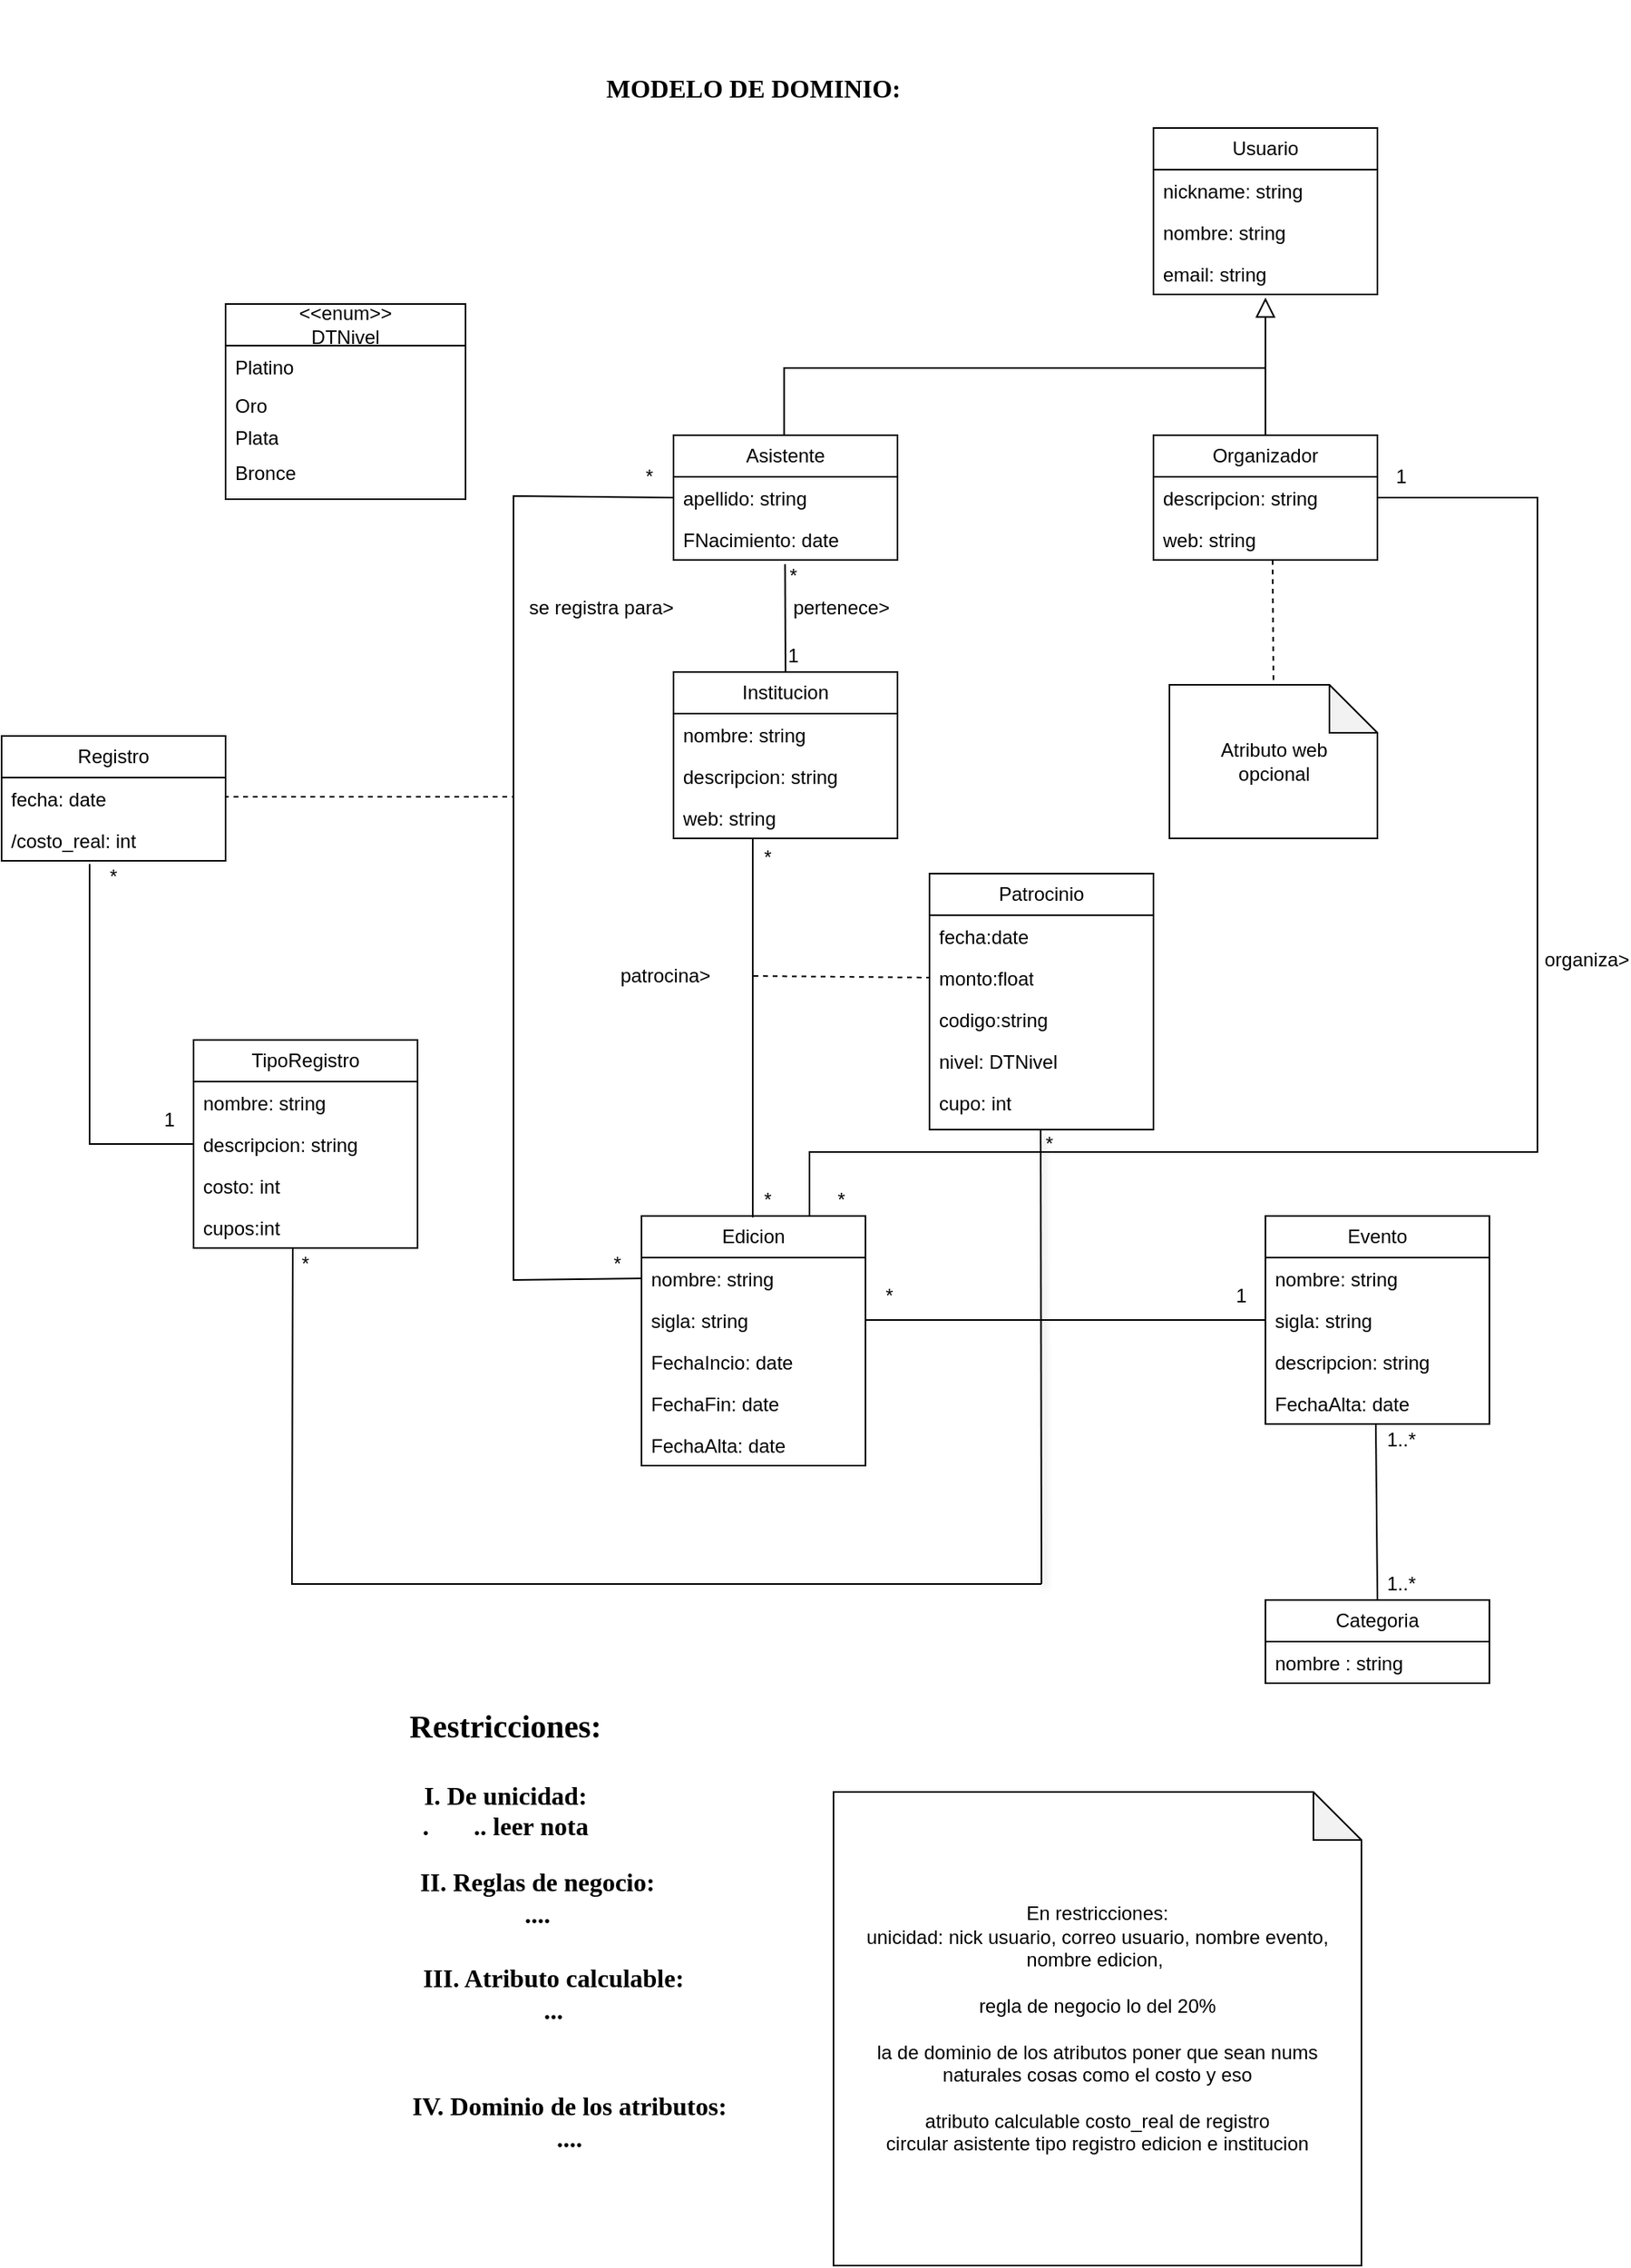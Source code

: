<mxfile version="28.1.1" pages="4">
  <diagram name="ModeloDominio" id="bCZvV9yb4Iyw5BmVlnvM">
    <mxGraphModel dx="1426" dy="711" grid="1" gridSize="10" guides="1" tooltips="1" connect="1" arrows="1" fold="1" page="1" pageScale="1" pageWidth="827" pageHeight="1169" math="0" shadow="0">
      <root>
        <mxCell id="0" />
        <mxCell id="1" parent="0" />
        <mxCell id="agMcymQ5COdE-LydsrBo-42" value="" style="endArrow=block;endSize=10;endFill=0;shadow=0;strokeWidth=1;rounded=0;curved=0;edgeStyle=elbowEdgeStyle;elbow=vertical;exitX=0.5;exitY=0;exitDx=0;exitDy=0;entryX=0.506;entryY=1.078;entryDx=0;entryDy=0;entryPerimeter=0;" parent="1" edge="1">
          <mxGeometry width="160" relative="1" as="geometry">
            <mxPoint x="739.16" y="302" as="sourcePoint" />
            <mxPoint x="1040" y="216.028" as="targetPoint" />
            <Array as="points">
              <mxPoint x="919.16" y="260" />
            </Array>
          </mxGeometry>
        </mxCell>
        <mxCell id="dpizFBpJidmlaV7K1fqd-15" value="&lt;font face=&quot;Times New Roman&quot; style=&quot;font-size: 16px;&quot;&gt;&lt;b style=&quot;&quot;&gt;MODELO DE DOMINIO:&lt;/b&gt;&lt;/font&gt;" style="text;html=1;align=center;verticalAlign=middle;whiteSpace=wrap;rounded=0;" parent="1" vertex="1">
          <mxGeometry x="490" y="30" width="460" height="110" as="geometry" />
        </mxCell>
        <mxCell id="agMcymQ5COdE-LydsrBo-51" value="Usuario" style="swimlane;fontStyle=0;childLayout=stackLayout;horizontal=1;startSize=26;fillColor=none;horizontalStack=0;resizeParent=1;resizeParentMax=0;resizeLast=0;collapsible=1;marginBottom=0;whiteSpace=wrap;html=1;" parent="1" vertex="1">
          <mxGeometry x="970" y="110" width="140" height="104" as="geometry" />
        </mxCell>
        <mxCell id="agMcymQ5COdE-LydsrBo-52" value="nickname: string&amp;nbsp;&lt;div&gt;&lt;br&gt;&lt;/div&gt;" style="text;strokeColor=none;fillColor=none;align=left;verticalAlign=top;spacingLeft=4;spacingRight=4;overflow=hidden;rotatable=0;points=[[0,0.5],[1,0.5]];portConstraint=eastwest;whiteSpace=wrap;html=1;" parent="agMcymQ5COdE-LydsrBo-51" vertex="1">
          <mxGeometry y="26" width="140" height="26" as="geometry" />
        </mxCell>
        <mxCell id="agMcymQ5COdE-LydsrBo-53" value="&lt;div&gt;&lt;span style=&quot;background-color: transparent; color: light-dark(rgb(0, 0, 0), rgb(255, 255, 255));&quot;&gt;nombre: string&lt;/span&gt;&lt;/div&gt;&lt;div&gt;&lt;span style=&quot;background-color: transparent; color: light-dark(rgb(0, 0, 0), rgb(255, 255, 255));&quot;&gt;&lt;br&gt;&lt;/span&gt;&lt;/div&gt;" style="text;strokeColor=none;fillColor=none;align=left;verticalAlign=top;spacingLeft=4;spacingRight=4;overflow=hidden;rotatable=0;points=[[0,0.5],[1,0.5]];portConstraint=eastwest;whiteSpace=wrap;html=1;" parent="agMcymQ5COdE-LydsrBo-51" vertex="1">
          <mxGeometry y="52" width="140" height="26" as="geometry" />
        </mxCell>
        <mxCell id="agMcymQ5COdE-LydsrBo-54" value="email: string" style="text;strokeColor=none;fillColor=none;align=left;verticalAlign=top;spacingLeft=4;spacingRight=4;overflow=hidden;rotatable=0;points=[[0,0.5],[1,0.5]];portConstraint=eastwest;whiteSpace=wrap;html=1;" parent="agMcymQ5COdE-LydsrBo-51" vertex="1">
          <mxGeometry y="78" width="140" height="26" as="geometry" />
        </mxCell>
        <mxCell id="dpizFBpJidmlaV7K1fqd-20" value="&amp;lt;&amp;lt;enum&amp;gt;&amp;gt;&lt;div&gt;DTNivel&lt;/div&gt;" style="swimlane;fontStyle=0;childLayout=stackLayout;horizontal=1;startSize=26;fillColor=none;horizontalStack=0;resizeParent=1;resizeParentMax=0;resizeLast=0;collapsible=1;marginBottom=0;whiteSpace=wrap;html=1;" parent="1" vertex="1">
          <mxGeometry x="390" y="220" width="150" height="122" as="geometry" />
        </mxCell>
        <mxCell id="dpizFBpJidmlaV7K1fqd-21" value="Platino" style="text;strokeColor=none;fillColor=none;align=left;verticalAlign=top;spacingLeft=4;spacingRight=4;overflow=hidden;rotatable=0;points=[[0,0.5],[1,0.5]];portConstraint=eastwest;whiteSpace=wrap;html=1;" parent="dpizFBpJidmlaV7K1fqd-20" vertex="1">
          <mxGeometry y="26" width="150" height="24" as="geometry" />
        </mxCell>
        <mxCell id="dpizFBpJidmlaV7K1fqd-22" value="Oro" style="text;strokeColor=none;fillColor=none;align=left;verticalAlign=top;spacingLeft=4;spacingRight=4;overflow=hidden;rotatable=0;points=[[0,0.5],[1,0.5]];portConstraint=eastwest;whiteSpace=wrap;html=1;" parent="dpizFBpJidmlaV7K1fqd-20" vertex="1">
          <mxGeometry y="50" width="150" height="20" as="geometry" />
        </mxCell>
        <mxCell id="dpizFBpJidmlaV7K1fqd-23" value="Plata&lt;span style=&quot;color: rgba(0, 0, 0, 0); font-family: monospace; font-size: 0px; text-wrap-mode: nowrap;&quot;&gt;%3CmxGraphModel%3E%3Croot%3E%3CmxCell%20id%3D%220%22%2F%3E%3CmxCell%20id%3D%221%22%20parent%3D%220%22%2F%3E%3CmxCell%20id%3D%222%22%20value%3D%22%26amp%3Blt%3B%26amp%3Blt%3Bdatatype%26amp%3Bgt%3B%26amp%3Bgt%3B%26lt%3Bdiv%26gt%3BDTFecha%26lt%3B%2Fdiv%26gt%3B%22%20style%3D%22swimlane%3BfontStyle%3D0%3BchildLayout%3DstackLayout%3Bhorizontal%3D1%3BstartSize%3D26%3BfillColor%3Dnone%3BhorizontalStack%3D0%3BresizeParent%3D1%3BresizeParentMax%3D0%3BresizeLast%3D0%3Bcollapsible%3D1%3BmarginBottom%3D0%3BwhiteSpace%3Dwrap%3Bhtml%3D1%3B%22%20vertex%3D%221%22%20parent%3D%221%22%3E%3CmxGeometry%20x%3D%22390%22%20y%3D%2290%22%20width%3D%22150%22%20height%3D%22100%22%20as%3D%22geometry%22%2F%3E%3C%2FmxCell%3E%3CmxCell%20id%3D%223%22%20value%3D%22dia%3Aint%22%20style%3D%22text%3BstrokeColor%3Dnone%3BfillColor%3Dnone%3Balign%3Dleft%3BverticalAlign%3Dtop%3BspacingLeft%3D4%3BspacingRight%3D4%3Boverflow%3Dhidden%3Brotatable%3D0%3Bpoints%3D%5B%5B0%2C0.5%5D%2C%5B1%2C0.5%5D%5D%3BportConstraint%3Deastwest%3BwhiteSpace%3Dwrap%3Bhtml%3D1%3B%22%20vertex%3D%221%22%20parent%3D%222%22%3E%3CmxGeometry%20y%3D%2226%22%20width%3D%22150%22%20height%3D%2226%22%20as%3D%22geometry%22%2F%3E%3C%2FmxCell%3E%3CmxCell%20id%3D%224%22%20value%3D%22mes%3A%20int%22%20style%3D%22text%3BstrokeColor%3Dnone%3BfillColor%3Dnone%3Balign%3Dleft%3BverticalAlign%3Dtop%3BspacingLeft%3D4%3BspacingRight%3D4%3Boverflow%3Dhidden%3Brotatable%3D0%3Bpoints%3D%5B%5B0%2C0.5%5D%2C%5B1%2C0.5%5D%5D%3BportConstraint%3Deastwest%3BwhiteSpace%3Dwrap%3Bhtml%3D1%3B%22%20vertex%3D%221%22%20parent%3D%222%22%3E%3CmxGeometry%20y%3D%2252%22%20width%3D%22150%22%20height%3D%2226%22%20as%3D%22geometry%22%2F%3E%3C%2FmxCell%3E%3CmxCell%20id%3D%225%22%20value%3D%22anio%3A%20int%22%20style%3D%22text%3BstrokeColor%3Dnone%3BfillColor%3Dnone%3Balign%3Dleft%3BverticalAlign%3Dtop%3BspacingLeft%3D4%3BspacingRight%3D4%3Boverflow%3Dhidden%3Brotatable%3D0%3Bpoints%3D%5B%5B0%2C0.5%5D%2C%5B1%2C0.5%5D%5D%3BportConstraint%3Deastwest%3BwhiteSpace%3Dwrap%3Bhtml%3D1%3B%22%20vertex%3D%221%22%20parent%3D%222%22%3E%3CmxGeometry%20y%3D%2278%22%20width%3D%22150%22%20height%3D%2222%22%20as%3D%22geometry%22%2F%3E%3C%2FmxCell%3E%3C%2Froot%3E%3C%2FmxGraphModel%3E&lt;/span&gt;" style="text;strokeColor=none;fillColor=none;align=left;verticalAlign=top;spacingLeft=4;spacingRight=4;overflow=hidden;rotatable=0;points=[[0,0.5],[1,0.5]];portConstraint=eastwest;whiteSpace=wrap;html=1;" parent="dpizFBpJidmlaV7K1fqd-20" vertex="1">
          <mxGeometry y="70" width="150" height="22" as="geometry" />
        </mxCell>
        <mxCell id="dpizFBpJidmlaV7K1fqd-24" value="Bronce" style="text;strokeColor=none;fillColor=none;align=left;verticalAlign=top;spacingLeft=4;spacingRight=4;overflow=hidden;rotatable=0;points=[[0,0.5],[1,0.5]];portConstraint=eastwest;whiteSpace=wrap;html=1;" parent="dpizFBpJidmlaV7K1fqd-20" vertex="1">
          <mxGeometry y="92" width="150" height="30" as="geometry" />
        </mxCell>
        <mxCell id="agMcymQ5COdE-LydsrBo-56" value="Asistente" style="swimlane;fontStyle=0;childLayout=stackLayout;horizontal=1;startSize=26;fillColor=none;horizontalStack=0;resizeParent=1;resizeParentMax=0;resizeLast=0;collapsible=1;marginBottom=0;whiteSpace=wrap;html=1;" parent="1" vertex="1">
          <mxGeometry x="670" y="302" width="140" height="78" as="geometry">
            <mxRectangle x="670" y="302" width="90" height="30" as="alternateBounds" />
          </mxGeometry>
        </mxCell>
        <mxCell id="agMcymQ5COdE-LydsrBo-57" value="apellido: string&amp;nbsp;&lt;div&gt;&lt;br&gt;&lt;/div&gt;" style="text;strokeColor=none;fillColor=none;align=left;verticalAlign=top;spacingLeft=4;spacingRight=4;overflow=hidden;rotatable=0;points=[[0,0.5],[1,0.5]];portConstraint=eastwest;whiteSpace=wrap;html=1;" parent="agMcymQ5COdE-LydsrBo-56" vertex="1">
          <mxGeometry y="26" width="140" height="26" as="geometry" />
        </mxCell>
        <mxCell id="agMcymQ5COdE-LydsrBo-58" value="&lt;div&gt;FNacimiento&lt;span style=&quot;background-color: transparent; color: light-dark(rgb(0, 0, 0), rgb(255, 255, 255));&quot;&gt;: date&lt;/span&gt;&lt;/div&gt;" style="text;strokeColor=none;fillColor=none;align=left;verticalAlign=top;spacingLeft=4;spacingRight=4;overflow=hidden;rotatable=0;points=[[0,0.5],[1,0.5]];portConstraint=eastwest;whiteSpace=wrap;html=1;" parent="agMcymQ5COdE-LydsrBo-56" vertex="1">
          <mxGeometry y="52" width="140" height="26" as="geometry" />
        </mxCell>
        <mxCell id="agMcymQ5COdE-LydsrBo-60" value="Organizador" style="swimlane;fontStyle=0;childLayout=stackLayout;horizontal=1;startSize=26;fillColor=none;horizontalStack=0;resizeParent=1;resizeParentMax=0;resizeLast=0;collapsible=1;marginBottom=0;whiteSpace=wrap;html=1;" parent="1" vertex="1">
          <mxGeometry x="970" y="302" width="140" height="78" as="geometry" />
        </mxCell>
        <mxCell id="agMcymQ5COdE-LydsrBo-61" value="descripcion: string&amp;nbsp;&lt;div&gt;&lt;br&gt;&lt;/div&gt;" style="text;strokeColor=none;fillColor=none;align=left;verticalAlign=top;spacingLeft=4;spacingRight=4;overflow=hidden;rotatable=0;points=[[0,0.5],[1,0.5]];portConstraint=eastwest;whiteSpace=wrap;html=1;" parent="agMcymQ5COdE-LydsrBo-60" vertex="1">
          <mxGeometry y="26" width="140" height="26" as="geometry" />
        </mxCell>
        <mxCell id="lXtKiYIN07wwhuMebqhm-2" value="&lt;div&gt;web: string&lt;/div&gt;" style="text;strokeColor=none;fillColor=none;align=left;verticalAlign=top;spacingLeft=4;spacingRight=4;overflow=hidden;rotatable=0;points=[[0,0.5],[1,0.5]];portConstraint=eastwest;whiteSpace=wrap;html=1;" parent="agMcymQ5COdE-LydsrBo-60" vertex="1">
          <mxGeometry y="52" width="140" height="26" as="geometry" />
        </mxCell>
        <mxCell id="agMcymQ5COdE-LydsrBo-63" value="" style="endArrow=none;html=1;rounded=0;exitX=0.5;exitY=0;exitDx=0;exitDy=0;" parent="1" source="agMcymQ5COdE-LydsrBo-60" edge="1">
          <mxGeometry width="50" height="50" relative="1" as="geometry">
            <mxPoint x="990" y="520" as="sourcePoint" />
            <mxPoint x="1040" y="260" as="targetPoint" />
          </mxGeometry>
        </mxCell>
        <mxCell id="agMcymQ5COdE-LydsrBo-67" value="Institucion" style="swimlane;fontStyle=0;childLayout=stackLayout;horizontal=1;startSize=26;fillColor=none;horizontalStack=0;resizeParent=1;resizeParentMax=0;resizeLast=0;collapsible=1;marginBottom=0;whiteSpace=wrap;html=1;" parent="1" vertex="1">
          <mxGeometry x="670" y="450" width="140" height="104" as="geometry" />
        </mxCell>
        <mxCell id="agMcymQ5COdE-LydsrBo-68" value="nombre: string&amp;nbsp;&lt;div&gt;&lt;br&gt;&lt;/div&gt;" style="text;strokeColor=none;fillColor=none;align=left;verticalAlign=top;spacingLeft=4;spacingRight=4;overflow=hidden;rotatable=0;points=[[0,0.5],[1,0.5]];portConstraint=eastwest;whiteSpace=wrap;html=1;" parent="agMcymQ5COdE-LydsrBo-67" vertex="1">
          <mxGeometry y="26" width="140" height="26" as="geometry" />
        </mxCell>
        <mxCell id="agMcymQ5COdE-LydsrBo-69" value="&lt;div&gt;descripcion: string&lt;/div&gt;" style="text;strokeColor=none;fillColor=none;align=left;verticalAlign=top;spacingLeft=4;spacingRight=4;overflow=hidden;rotatable=0;points=[[0,0.5],[1,0.5]];portConstraint=eastwest;whiteSpace=wrap;html=1;" parent="agMcymQ5COdE-LydsrBo-67" vertex="1">
          <mxGeometry y="52" width="140" height="26" as="geometry" />
        </mxCell>
        <mxCell id="lXtKiYIN07wwhuMebqhm-1" value="&lt;div&gt;web: string&lt;/div&gt;" style="text;strokeColor=none;fillColor=none;align=left;verticalAlign=top;spacingLeft=4;spacingRight=4;overflow=hidden;rotatable=0;points=[[0,0.5],[1,0.5]];portConstraint=eastwest;whiteSpace=wrap;html=1;" parent="agMcymQ5COdE-LydsrBo-67" vertex="1">
          <mxGeometry y="78" width="140" height="26" as="geometry" />
        </mxCell>
        <mxCell id="agMcymQ5COdE-LydsrBo-77" value="Edicion" style="swimlane;fontStyle=0;childLayout=stackLayout;horizontal=1;startSize=26;fillColor=none;horizontalStack=0;resizeParent=1;resizeParentMax=0;resizeLast=0;collapsible=1;marginBottom=0;whiteSpace=wrap;html=1;" parent="1" vertex="1">
          <mxGeometry x="650" y="790" width="140" height="156" as="geometry" />
        </mxCell>
        <mxCell id="agMcymQ5COdE-LydsrBo-78" value="nombre: string&amp;nbsp;&lt;div&gt;&lt;br&gt;&lt;/div&gt;" style="text;strokeColor=none;fillColor=none;align=left;verticalAlign=top;spacingLeft=4;spacingRight=4;overflow=hidden;rotatable=0;points=[[0,0.5],[1,0.5]];portConstraint=eastwest;whiteSpace=wrap;html=1;" parent="agMcymQ5COdE-LydsrBo-77" vertex="1">
          <mxGeometry y="26" width="140" height="26" as="geometry" />
        </mxCell>
        <mxCell id="agMcymQ5COdE-LydsrBo-79" value="&lt;div&gt;sigla: string&lt;/div&gt;" style="text;strokeColor=none;fillColor=none;align=left;verticalAlign=top;spacingLeft=4;spacingRight=4;overflow=hidden;rotatable=0;points=[[0,0.5],[1,0.5]];portConstraint=eastwest;whiteSpace=wrap;html=1;" parent="agMcymQ5COdE-LydsrBo-77" vertex="1">
          <mxGeometry y="52" width="140" height="26" as="geometry" />
        </mxCell>
        <mxCell id="agMcymQ5COdE-LydsrBo-80" value="&lt;div&gt;FechaIncio: date&lt;/div&gt;" style="text;strokeColor=none;fillColor=none;align=left;verticalAlign=top;spacingLeft=4;spacingRight=4;overflow=hidden;rotatable=0;points=[[0,0.5],[1,0.5]];portConstraint=eastwest;whiteSpace=wrap;html=1;" parent="agMcymQ5COdE-LydsrBo-77" vertex="1">
          <mxGeometry y="78" width="140" height="26" as="geometry" />
        </mxCell>
        <mxCell id="agMcymQ5COdE-LydsrBo-82" value="&lt;div&gt;FechaFin: date&lt;/div&gt;" style="text;strokeColor=none;fillColor=none;align=left;verticalAlign=top;spacingLeft=4;spacingRight=4;overflow=hidden;rotatable=0;points=[[0,0.5],[1,0.5]];portConstraint=eastwest;whiteSpace=wrap;html=1;" parent="agMcymQ5COdE-LydsrBo-77" vertex="1">
          <mxGeometry y="104" width="140" height="26" as="geometry" />
        </mxCell>
        <mxCell id="agMcymQ5COdE-LydsrBo-81" value="&lt;div&gt;FechaAlta: date&lt;/div&gt;" style="text;strokeColor=none;fillColor=none;align=left;verticalAlign=top;spacingLeft=4;spacingRight=4;overflow=hidden;rotatable=0;points=[[0,0.5],[1,0.5]];portConstraint=eastwest;whiteSpace=wrap;html=1;" parent="agMcymQ5COdE-LydsrBo-77" vertex="1">
          <mxGeometry y="130" width="140" height="26" as="geometry" />
        </mxCell>
        <mxCell id="dpizFBpJidmlaV7K1fqd-25" value="TipoRegistro" style="swimlane;fontStyle=0;childLayout=stackLayout;horizontal=1;startSize=26;fillColor=none;horizontalStack=0;resizeParent=1;resizeParentMax=0;resizeLast=0;collapsible=1;marginBottom=0;whiteSpace=wrap;html=1;" parent="1" vertex="1">
          <mxGeometry x="370" y="680" width="140" height="130" as="geometry" />
        </mxCell>
        <mxCell id="dpizFBpJidmlaV7K1fqd-26" value="nombre: string&amp;nbsp;&lt;div&gt;&lt;br&gt;&lt;/div&gt;" style="text;strokeColor=none;fillColor=none;align=left;verticalAlign=top;spacingLeft=4;spacingRight=4;overflow=hidden;rotatable=0;points=[[0,0.5],[1,0.5]];portConstraint=eastwest;whiteSpace=wrap;html=1;" parent="dpizFBpJidmlaV7K1fqd-25" vertex="1">
          <mxGeometry y="26" width="140" height="26" as="geometry" />
        </mxCell>
        <mxCell id="dpizFBpJidmlaV7K1fqd-27" value="descripcion: string" style="text;strokeColor=none;fillColor=none;align=left;verticalAlign=top;spacingLeft=4;spacingRight=4;overflow=hidden;rotatable=0;points=[[0,0.5],[1,0.5]];portConstraint=eastwest;whiteSpace=wrap;html=1;" parent="dpizFBpJidmlaV7K1fqd-25" vertex="1">
          <mxGeometry y="52" width="140" height="26" as="geometry" />
        </mxCell>
        <mxCell id="dpizFBpJidmlaV7K1fqd-28" value="costo: int" style="text;strokeColor=none;fillColor=none;align=left;verticalAlign=top;spacingLeft=4;spacingRight=4;overflow=hidden;rotatable=0;points=[[0,0.5],[1,0.5]];portConstraint=eastwest;whiteSpace=wrap;html=1;" parent="dpizFBpJidmlaV7K1fqd-25" vertex="1">
          <mxGeometry y="78" width="140" height="26" as="geometry" />
        </mxCell>
        <mxCell id="dpizFBpJidmlaV7K1fqd-29" value="cupos:int" style="text;strokeColor=none;fillColor=none;align=left;verticalAlign=top;spacingLeft=4;spacingRight=4;overflow=hidden;rotatable=0;points=[[0,0.5],[1,0.5]];portConstraint=eastwest;whiteSpace=wrap;html=1;" parent="dpizFBpJidmlaV7K1fqd-25" vertex="1">
          <mxGeometry y="104" width="140" height="26" as="geometry" />
        </mxCell>
        <mxCell id="dpizFBpJidmlaV7K1fqd-30" value="Registro" style="swimlane;fontStyle=0;childLayout=stackLayout;horizontal=1;startSize=26;fillColor=none;horizontalStack=0;resizeParent=1;resizeParentMax=0;resizeLast=0;collapsible=1;marginBottom=0;whiteSpace=wrap;html=1;" parent="1" vertex="1">
          <mxGeometry x="250" y="490" width="140" height="78" as="geometry" />
        </mxCell>
        <mxCell id="dpizFBpJidmlaV7K1fqd-31" value="&lt;div&gt;fecha: date&lt;/div&gt;" style="text;strokeColor=none;fillColor=none;align=left;verticalAlign=top;spacingLeft=4;spacingRight=4;overflow=hidden;rotatable=0;points=[[0,0.5],[1,0.5]];portConstraint=eastwest;whiteSpace=wrap;html=1;" parent="dpizFBpJidmlaV7K1fqd-30" vertex="1">
          <mxGeometry y="26" width="140" height="26" as="geometry" />
        </mxCell>
        <mxCell id="dpizFBpJidmlaV7K1fqd-32" value="&lt;div&gt;/costo_real: int&lt;/div&gt;" style="text;strokeColor=none;fillColor=none;align=left;verticalAlign=top;spacingLeft=4;spacingRight=4;overflow=hidden;rotatable=0;points=[[0,0.5],[1,0.5]];portConstraint=eastwest;whiteSpace=wrap;html=1;" parent="dpizFBpJidmlaV7K1fqd-30" vertex="1">
          <mxGeometry y="52" width="140" height="26" as="geometry" />
        </mxCell>
        <mxCell id="agMcymQ5COdE-LydsrBo-83" value="Evento" style="swimlane;fontStyle=0;childLayout=stackLayout;horizontal=1;startSize=26;fillColor=none;horizontalStack=0;resizeParent=1;resizeParentMax=0;resizeLast=0;collapsible=1;marginBottom=0;whiteSpace=wrap;html=1;" parent="1" vertex="1">
          <mxGeometry x="1040" y="790" width="140" height="130" as="geometry" />
        </mxCell>
        <mxCell id="agMcymQ5COdE-LydsrBo-84" value="nombre: string&amp;nbsp;&lt;div&gt;&lt;br&gt;&lt;/div&gt;" style="text;strokeColor=none;fillColor=none;align=left;verticalAlign=top;spacingLeft=4;spacingRight=4;overflow=hidden;rotatable=0;points=[[0,0.5],[1,0.5]];portConstraint=eastwest;whiteSpace=wrap;html=1;" parent="agMcymQ5COdE-LydsrBo-83" vertex="1">
          <mxGeometry y="26" width="140" height="26" as="geometry" />
        </mxCell>
        <mxCell id="agMcymQ5COdE-LydsrBo-85" value="&lt;div&gt;sigla: string&lt;/div&gt;" style="text;strokeColor=none;fillColor=none;align=left;verticalAlign=top;spacingLeft=4;spacingRight=4;overflow=hidden;rotatable=0;points=[[0,0.5],[1,0.5]];portConstraint=eastwest;whiteSpace=wrap;html=1;" parent="agMcymQ5COdE-LydsrBo-83" vertex="1">
          <mxGeometry y="52" width="140" height="26" as="geometry" />
        </mxCell>
        <mxCell id="agMcymQ5COdE-LydsrBo-86" value="&lt;div&gt;descripcion: string&lt;/div&gt;" style="text;strokeColor=none;fillColor=none;align=left;verticalAlign=top;spacingLeft=4;spacingRight=4;overflow=hidden;rotatable=0;points=[[0,0.5],[1,0.5]];portConstraint=eastwest;whiteSpace=wrap;html=1;" parent="agMcymQ5COdE-LydsrBo-83" vertex="1">
          <mxGeometry y="78" width="140" height="26" as="geometry" />
        </mxCell>
        <mxCell id="agMcymQ5COdE-LydsrBo-87" value="&lt;div&gt;FechaAlta: date&lt;/div&gt;" style="text;strokeColor=none;fillColor=none;align=left;verticalAlign=top;spacingLeft=4;spacingRight=4;overflow=hidden;rotatable=0;points=[[0,0.5],[1,0.5]];portConstraint=eastwest;whiteSpace=wrap;html=1;" parent="agMcymQ5COdE-LydsrBo-83" vertex="1">
          <mxGeometry y="104" width="140" height="26" as="geometry" />
        </mxCell>
        <mxCell id="agMcymQ5COdE-LydsrBo-89" value="" style="endArrow=none;html=1;rounded=0;exitX=0;exitY=0.5;exitDx=0;exitDy=0;entryX=1;entryY=0.5;entryDx=0;entryDy=0;" parent="1" source="agMcymQ5COdE-LydsrBo-85" target="agMcymQ5COdE-LydsrBo-79" edge="1">
          <mxGeometry width="50" height="50" relative="1" as="geometry">
            <mxPoint x="1150" y="720" as="sourcePoint" />
            <mxPoint x="990" y="720" as="targetPoint" />
          </mxGeometry>
        </mxCell>
        <mxCell id="agMcymQ5COdE-LydsrBo-92" value="" style="endArrow=none;html=1;rounded=0;exitX=0;exitY=0.5;exitDx=0;exitDy=0;entryX=0;entryY=0.5;entryDx=0;entryDy=0;" parent="1" source="agMcymQ5COdE-LydsrBo-57" target="agMcymQ5COdE-LydsrBo-78" edge="1">
          <mxGeometry width="50" height="50" relative="1" as="geometry">
            <mxPoint x="730" y="550" as="sourcePoint" />
            <mxPoint x="570" y="670" as="targetPoint" />
            <Array as="points">
              <mxPoint x="570" y="340" />
              <mxPoint x="570" y="550" />
              <mxPoint x="570" y="830" />
            </Array>
          </mxGeometry>
        </mxCell>
        <mxCell id="agMcymQ5COdE-LydsrBo-93" value="" style="endArrow=none;html=1;rounded=0;exitX=0.5;exitY=0;exitDx=0;exitDy=0;entryX=0.498;entryY=1.103;entryDx=0;entryDy=0;entryPerimeter=0;" parent="1" source="agMcymQ5COdE-LydsrBo-67" target="agMcymQ5COdE-LydsrBo-58" edge="1">
          <mxGeometry width="50" height="50" relative="1" as="geometry">
            <mxPoint x="870" y="505" as="sourcePoint" />
            <mxPoint x="770" y="410" as="targetPoint" />
          </mxGeometry>
        </mxCell>
        <mxCell id="dpizFBpJidmlaV7K1fqd-33" value="Patrocinio" style="swimlane;fontStyle=0;childLayout=stackLayout;horizontal=1;startSize=26;fillColor=none;horizontalStack=0;resizeParent=1;resizeParentMax=0;resizeLast=0;collapsible=1;marginBottom=0;whiteSpace=wrap;html=1;" parent="1" vertex="1">
          <mxGeometry x="830" y="576" width="140" height="160" as="geometry" />
        </mxCell>
        <mxCell id="dpizFBpJidmlaV7K1fqd-34" value="&lt;div&gt;fecha:date&lt;/div&gt;" style="text;strokeColor=none;fillColor=none;align=left;verticalAlign=top;spacingLeft=4;spacingRight=4;overflow=hidden;rotatable=0;points=[[0,0.5],[1,0.5]];portConstraint=eastwest;whiteSpace=wrap;html=1;" parent="dpizFBpJidmlaV7K1fqd-33" vertex="1">
          <mxGeometry y="26" width="140" height="26" as="geometry" />
        </mxCell>
        <mxCell id="dpizFBpJidmlaV7K1fqd-35" value="monto:float" style="text;strokeColor=none;fillColor=none;align=left;verticalAlign=top;spacingLeft=4;spacingRight=4;overflow=hidden;rotatable=0;points=[[0,0.5],[1,0.5]];portConstraint=eastwest;whiteSpace=wrap;html=1;" parent="dpizFBpJidmlaV7K1fqd-33" vertex="1">
          <mxGeometry y="52" width="140" height="26" as="geometry" />
        </mxCell>
        <mxCell id="dpizFBpJidmlaV7K1fqd-36" value="codigo:string" style="text;strokeColor=none;fillColor=none;align=left;verticalAlign=top;spacingLeft=4;spacingRight=4;overflow=hidden;rotatable=0;points=[[0,0.5],[1,0.5]];portConstraint=eastwest;whiteSpace=wrap;html=1;" parent="dpizFBpJidmlaV7K1fqd-33" vertex="1">
          <mxGeometry y="78" width="140" height="26" as="geometry" />
        </mxCell>
        <mxCell id="dpizFBpJidmlaV7K1fqd-37" value="nivel: DTNivel" style="text;strokeColor=none;fillColor=none;align=left;verticalAlign=top;spacingLeft=4;spacingRight=4;overflow=hidden;rotatable=0;points=[[0,0.5],[1,0.5]];portConstraint=eastwest;whiteSpace=wrap;html=1;" parent="dpizFBpJidmlaV7K1fqd-33" vertex="1">
          <mxGeometry y="104" width="140" height="26" as="geometry" />
        </mxCell>
        <mxCell id="Nmh7_O1KkESDejtTiDmn-7" value="cupo: int" style="text;strokeColor=none;fillColor=none;align=left;verticalAlign=top;spacingLeft=4;spacingRight=4;overflow=hidden;rotatable=0;points=[[0,0.5],[1,0.5]];portConstraint=eastwest;whiteSpace=wrap;html=1;" vertex="1" parent="dpizFBpJidmlaV7K1fqd-33">
          <mxGeometry y="130" width="140" height="30" as="geometry" />
        </mxCell>
        <mxCell id="agMcymQ5COdE-LydsrBo-94" value="*" style="text;html=1;align=center;verticalAlign=middle;whiteSpace=wrap;rounded=0;" parent="1" vertex="1">
          <mxGeometry x="730" y="380" width="30" height="20" as="geometry" />
        </mxCell>
        <mxCell id="agMcymQ5COdE-LydsrBo-95" value="1" style="text;html=1;align=center;verticalAlign=middle;whiteSpace=wrap;rounded=0;" parent="1" vertex="1">
          <mxGeometry x="730" y="430" width="30" height="20" as="geometry" />
        </mxCell>
        <mxCell id="agMcymQ5COdE-LydsrBo-98" value="*" style="text;html=1;align=center;verticalAlign=middle;whiteSpace=wrap;rounded=0;" parent="1" vertex="1">
          <mxGeometry x="714" y="770" width="30" height="20" as="geometry" />
        </mxCell>
        <mxCell id="agMcymQ5COdE-LydsrBo-99" value="*" style="text;html=1;align=center;verticalAlign=middle;whiteSpace=wrap;rounded=0;" parent="1" vertex="1">
          <mxGeometry x="640" y="318" width="30" height="20" as="geometry" />
        </mxCell>
        <mxCell id="agMcymQ5COdE-LydsrBo-100" value="Categoria" style="swimlane;fontStyle=0;childLayout=stackLayout;horizontal=1;startSize=26;fillColor=none;horizontalStack=0;resizeParent=1;resizeParentMax=0;resizeLast=0;collapsible=1;marginBottom=0;whiteSpace=wrap;html=1;" parent="1" vertex="1">
          <mxGeometry x="1040" y="1030" width="140" height="52" as="geometry" />
        </mxCell>
        <mxCell id="agMcymQ5COdE-LydsrBo-101" value="&lt;div&gt;nombre : string&lt;/div&gt;" style="text;strokeColor=none;fillColor=none;align=left;verticalAlign=top;spacingLeft=4;spacingRight=4;overflow=hidden;rotatable=0;points=[[0,0.5],[1,0.5]];portConstraint=eastwest;whiteSpace=wrap;html=1;" parent="agMcymQ5COdE-LydsrBo-100" vertex="1">
          <mxGeometry y="26" width="140" height="26" as="geometry" />
        </mxCell>
        <mxCell id="agMcymQ5COdE-LydsrBo-103" value="" style="endArrow=none;html=1;rounded=0;exitX=0.498;exitY=1.146;exitDx=0;exitDy=0;exitPerimeter=0;entryX=0.5;entryY=0;entryDx=0;entryDy=0;" parent="1" target="agMcymQ5COdE-LydsrBo-100" edge="1">
          <mxGeometry width="50" height="50" relative="1" as="geometry">
            <mxPoint x="1109.0" y="919.996" as="sourcePoint" />
            <mxPoint x="1109" y="990" as="targetPoint" />
          </mxGeometry>
        </mxCell>
        <mxCell id="agMcymQ5COdE-LydsrBo-104" value="" style="endArrow=none;dashed=1;html=1;rounded=0;exitX=1;exitY=0.5;exitDx=0;exitDy=0;" parent="1" source="dpizFBpJidmlaV7K1fqd-31" edge="1">
          <mxGeometry width="50" height="50" relative="1" as="geometry">
            <mxPoint x="340" y="400" as="sourcePoint" />
            <mxPoint x="570" y="528" as="targetPoint" />
            <Array as="points">
              <mxPoint x="390" y="528" />
            </Array>
          </mxGeometry>
        </mxCell>
        <mxCell id="dpizFBpJidmlaV7K1fqd-43" value="patrocina&amp;gt;" style="text;html=1;align=center;verticalAlign=middle;whiteSpace=wrap;rounded=0;" parent="1" vertex="1">
          <mxGeometry x="650" y="630" width="30" height="20" as="geometry" />
        </mxCell>
        <mxCell id="dpizFBpJidmlaV7K1fqd-44" value="pertenece&amp;gt;" style="text;html=1;align=center;verticalAlign=middle;whiteSpace=wrap;rounded=0;" parent="1" vertex="1">
          <mxGeometry x="760" y="400" width="30" height="20" as="geometry" />
        </mxCell>
        <mxCell id="dpizFBpJidmlaV7K1fqd-45" value="se registra para&amp;gt;" style="text;html=1;align=center;verticalAlign=middle;whiteSpace=wrap;rounded=0;" parent="1" vertex="1">
          <mxGeometry x="560" y="400" width="130" height="20" as="geometry" />
        </mxCell>
        <mxCell id="dpizFBpJidmlaV7K1fqd-46" value="1..*" style="text;html=1;align=center;verticalAlign=middle;whiteSpace=wrap;rounded=0;" parent="1" vertex="1">
          <mxGeometry x="1110" y="1010" width="30" height="20" as="geometry" />
        </mxCell>
        <mxCell id="dpizFBpJidmlaV7K1fqd-47" value="1..*" style="text;html=1;align=center;verticalAlign=middle;whiteSpace=wrap;rounded=0;" parent="1" vertex="1">
          <mxGeometry x="1110" y="920" width="30" height="20" as="geometry" />
        </mxCell>
        <mxCell id="dpizFBpJidmlaV7K1fqd-48" value="*" style="text;html=1;align=center;verticalAlign=middle;whiteSpace=wrap;rounded=0;" parent="1" vertex="1">
          <mxGeometry x="714" y="556" width="30" height="20" as="geometry" />
        </mxCell>
        <mxCell id="IM8bj27vjW2e1TcxEnKg-4" value="En restricciones:&lt;div&gt;unicidad: nick usuario, correo usuario, nombre evento, nombre edicion,&amp;nbsp;&lt;/div&gt;&lt;div&gt;&lt;br&gt;&lt;/div&gt;&lt;div&gt;regla de negocio lo del 20%&lt;br&gt;&lt;br&gt;&lt;/div&gt;&lt;div&gt;la de dominio de los atributos poner que sean nums naturales cosas como el costo y eso&lt;br&gt;&lt;br&gt;&lt;/div&gt;&lt;div&gt;atributo calculable costo_real de registro&lt;/div&gt;&lt;div&gt;circular asistente tipo registro edicion e institucion&lt;/div&gt;" style="shape=note;whiteSpace=wrap;html=1;backgroundOutline=1;darkOpacity=0.05;" parent="1" vertex="1">
          <mxGeometry x="770" y="1150" width="330" height="296" as="geometry" />
        </mxCell>
        <mxCell id="68dRZxDx_lQtc-Z4TrwH-3" value="" style="endArrow=none;html=1;rounded=0;entryX=0;entryY=0.5;entryDx=0;entryDy=0;" parent="1" edge="1" target="dpizFBpJidmlaV7K1fqd-27">
          <mxGeometry width="50" height="50" relative="1" as="geometry">
            <mxPoint x="305" y="570" as="sourcePoint" />
            <mxPoint x="475" y="630" as="targetPoint" />
            <Array as="points">
              <mxPoint x="305" y="745" />
            </Array>
          </mxGeometry>
        </mxCell>
        <mxCell id="IM8bj27vjW2e1TcxEnKg-5" value="&lt;font face=&quot;Times New Roman&quot; style=&quot;font-size: 20px;&quot;&gt;&lt;b style=&quot;&quot;&gt;Restricciones:&lt;/b&gt;&lt;/font&gt;&lt;div&gt;&lt;font face=&quot;Times New Roman&quot;&gt;&lt;span style=&quot;font-size: 18px;&quot;&gt;&lt;b&gt;&lt;br&gt;&lt;/b&gt;&lt;/span&gt;&lt;/font&gt;&lt;div&gt;&lt;font face=&quot;Times New Roman&quot; style=&quot;font-size: 16px;&quot;&gt;&lt;b style=&quot;&quot;&gt;I. De unicidad:&lt;/b&gt;&lt;/font&gt;&lt;/div&gt;&lt;div&gt;&lt;font face=&quot;Times New Roman&quot; style=&quot;font-size: 16px;&quot;&gt;&lt;b style=&quot;&quot;&gt;.&lt;span style=&quot;white-space: pre;&quot;&gt;&#x9;&lt;/span&gt;.. leer nota&lt;/b&gt;&lt;/font&gt;&lt;/div&gt;&lt;div&gt;&lt;br&gt;&lt;/div&gt;&lt;/div&gt;" style="text;html=1;align=center;verticalAlign=middle;whiteSpace=wrap;rounded=0;" parent="1" vertex="1">
          <mxGeometry x="310" y="1090" width="510" height="111" as="geometry" />
        </mxCell>
        <mxCell id="IM8bj27vjW2e1TcxEnKg-6" value="&lt;font face=&quot;Times New Roman&quot;&gt;&lt;span style=&quot;font-size: 16px;&quot;&gt;&lt;b&gt;II. Reglas de negocio:&lt;/b&gt;&lt;/span&gt;&lt;/font&gt;&lt;div&gt;&lt;font face=&quot;Times New Roman&quot;&gt;&lt;span style=&quot;font-size: 16px;&quot;&gt;&lt;b&gt;....&lt;/b&gt;&lt;/span&gt;&lt;/font&gt;&lt;/div&gt;" style="text;html=1;align=center;verticalAlign=middle;whiteSpace=wrap;rounded=0;" parent="1" vertex="1">
          <mxGeometry x="330" y="1160" width="510" height="111" as="geometry" />
        </mxCell>
        <mxCell id="IM8bj27vjW2e1TcxEnKg-7" value="&lt;font face=&quot;Times New Roman&quot;&gt;&lt;span style=&quot;font-size: 16px;&quot;&gt;&lt;b&gt;III. Atributo calculable:&lt;/b&gt;&lt;/span&gt;&lt;/font&gt;&lt;div&gt;&lt;font face=&quot;Times New Roman&quot;&gt;&lt;span style=&quot;font-size: 16px;&quot;&gt;&lt;b&gt;...&lt;/b&gt;&lt;/span&gt;&lt;/font&gt;&lt;/div&gt;" style="text;html=1;align=center;verticalAlign=middle;whiteSpace=wrap;rounded=0;" parent="1" vertex="1">
          <mxGeometry x="340" y="1220" width="510" height="111" as="geometry" />
        </mxCell>
        <mxCell id="68dRZxDx_lQtc-Z4TrwH-7" value="" style="endArrow=none;dashed=1;html=1;rounded=0;entryX=0;entryY=0.5;entryDx=0;entryDy=0;" parent="1" target="dpizFBpJidmlaV7K1fqd-35" edge="1">
          <mxGeometry width="50" height="50" relative="1" as="geometry">
            <mxPoint x="720" y="640" as="sourcePoint" />
            <mxPoint x="810" y="600" as="targetPoint" />
          </mxGeometry>
        </mxCell>
        <mxCell id="IM8bj27vjW2e1TcxEnKg-8" value="&lt;font face=&quot;Times New Roman&quot;&gt;&lt;span style=&quot;font-size: 16px;&quot;&gt;&lt;b&gt;IV. Dominio de los atributos:&lt;/b&gt;&lt;/span&gt;&lt;/font&gt;&lt;div&gt;&lt;font face=&quot;Times New Roman&quot;&gt;&lt;span style=&quot;font-size: 16px;&quot;&gt;&lt;b&gt;....&lt;/b&gt;&lt;/span&gt;&lt;/font&gt;&lt;/div&gt;" style="text;html=1;align=center;verticalAlign=middle;whiteSpace=wrap;rounded=0;" parent="1" vertex="1">
          <mxGeometry x="350" y="1300" width="510" height="111" as="geometry" />
        </mxCell>
        <mxCell id="68dRZxDx_lQtc-Z4TrwH-5" value="" style="endArrow=none;html=1;rounded=0;entryX=0.354;entryY=1.011;entryDx=0;entryDy=0;entryPerimeter=0;" parent="1" target="lXtKiYIN07wwhuMebqhm-1" edge="1">
          <mxGeometry width="50" height="50" relative="1" as="geometry">
            <mxPoint x="719.58" y="790.83" as="sourcePoint" />
            <mxPoint x="710" y="600" as="targetPoint" />
          </mxGeometry>
        </mxCell>
        <mxCell id="68dRZxDx_lQtc-Z4TrwH-9" value="*" style="text;html=1;align=center;verticalAlign=middle;whiteSpace=wrap;rounded=0;" parent="1" vertex="1">
          <mxGeometry x="620" y="810" width="30" height="20" as="geometry" />
        </mxCell>
        <mxCell id="68dRZxDx_lQtc-Z4TrwH-8" value="*" style="text;html=1;align=center;verticalAlign=middle;whiteSpace=wrap;rounded=0;" parent="1" vertex="1">
          <mxGeometry x="305" y="568" width="30" height="20" as="geometry" />
        </mxCell>
        <mxCell id="68dRZxDx_lQtc-Z4TrwH-10" value="1" style="text;html=1;align=center;verticalAlign=middle;whiteSpace=wrap;rounded=0;" parent="1" vertex="1">
          <mxGeometry x="340" y="720" width="30" height="20" as="geometry" />
        </mxCell>
        <mxCell id="IM8bj27vjW2e1TcxEnKg-9" value="1" style="text;html=1;align=center;verticalAlign=middle;whiteSpace=wrap;rounded=0;" parent="1" vertex="1">
          <mxGeometry x="1010" y="830" width="30" height="20" as="geometry" />
        </mxCell>
        <mxCell id="IM8bj27vjW2e1TcxEnKg-10" value="*" style="text;html=1;align=center;verticalAlign=middle;whiteSpace=wrap;rounded=0;" parent="1" vertex="1">
          <mxGeometry x="760" y="810" width="90" height="60" as="geometry" />
        </mxCell>
        <mxCell id="7xDIrLAodDT-qSDH6kA_-3" value="" style="endArrow=none;html=1;rounded=0;exitX=0.75;exitY=0;exitDx=0;exitDy=0;entryX=1;entryY=0.5;entryDx=0;entryDy=0;" parent="1" source="agMcymQ5COdE-LydsrBo-77" target="agMcymQ5COdE-LydsrBo-61" edge="1">
          <mxGeometry width="50" height="50" relative="1" as="geometry">
            <mxPoint x="1400" y="457.5" as="sourcePoint" />
            <mxPoint x="1400" y="362.5" as="targetPoint" />
            <Array as="points">
              <mxPoint x="755" y="750" />
              <mxPoint x="980" y="750" />
              <mxPoint x="1210" y="750" />
              <mxPoint x="1210" y="341" />
            </Array>
          </mxGeometry>
        </mxCell>
        <mxCell id="7xDIrLAodDT-qSDH6kA_-4" value="1" style="text;html=1;align=center;verticalAlign=middle;whiteSpace=wrap;rounded=0;" parent="1" vertex="1">
          <mxGeometry x="1110" y="318" width="30" height="20" as="geometry" />
        </mxCell>
        <mxCell id="7xDIrLAodDT-qSDH6kA_-5" value="*" style="text;html=1;align=center;verticalAlign=middle;whiteSpace=wrap;rounded=0;" parent="1" vertex="1">
          <mxGeometry x="760" y="770" width="30" height="20" as="geometry" />
        </mxCell>
        <mxCell id="7xDIrLAodDT-qSDH6kA_-6" value="organiza&amp;gt;" style="text;html=1;align=center;verticalAlign=middle;whiteSpace=wrap;rounded=0;" parent="1" vertex="1">
          <mxGeometry x="1226" y="620" width="30" height="20" as="geometry" />
        </mxCell>
        <mxCell id="lXtKiYIN07wwhuMebqhm-3" value="" style="shape=note;whiteSpace=wrap;html=1;backgroundOutline=1;darkOpacity=0.05;" parent="1" vertex="1">
          <mxGeometry x="980" y="458" width="130" height="96" as="geometry" />
        </mxCell>
        <mxCell id="lXtKiYIN07wwhuMebqhm-4" value="" style="endArrow=none;dashed=1;html=1;rounded=0;entryX=0.5;entryY=0;entryDx=0;entryDy=0;exitX=0.532;exitY=1.002;exitDx=0;exitDy=0;exitPerimeter=0;entryPerimeter=0;" parent="1" source="lXtKiYIN07wwhuMebqhm-2" target="lXtKiYIN07wwhuMebqhm-3" edge="1">
          <mxGeometry width="50" height="50" relative="1" as="geometry">
            <mxPoint x="950" y="400" as="sourcePoint" />
            <mxPoint x="1070" y="401" as="targetPoint" />
          </mxGeometry>
        </mxCell>
        <mxCell id="lXtKiYIN07wwhuMebqhm-5" value="Atributo web opcional" style="text;html=1;align=center;verticalAlign=middle;whiteSpace=wrap;rounded=0;" parent="1" vertex="1">
          <mxGeometry x="1007.5" y="481.5" width="75" height="49" as="geometry" />
        </mxCell>
        <mxCell id="Nmh7_O1KkESDejtTiDmn-5" value="" style="endArrow=none;html=1;rounded=0;" edge="1" parent="1">
          <mxGeometry width="50" height="50" relative="1" as="geometry">
            <mxPoint x="900" y="1020" as="sourcePoint" />
            <mxPoint x="432" y="810" as="targetPoint" />
            <Array as="points">
              <mxPoint x="431.5" y="1020" />
            </Array>
          </mxGeometry>
        </mxCell>
        <mxCell id="Nmh7_O1KkESDejtTiDmn-6" value="" style="endArrow=none;html=1;rounded=0;shadow=1;" edge="1" parent="1">
          <mxGeometry width="50" height="50" relative="1" as="geometry">
            <mxPoint x="900" y="1020" as="sourcePoint" />
            <mxPoint x="899.5" y="736" as="targetPoint" />
          </mxGeometry>
        </mxCell>
        <mxCell id="Nmh7_O1KkESDejtTiDmn-9" value="*" style="text;html=1;align=center;verticalAlign=middle;whiteSpace=wrap;rounded=0;" vertex="1" parent="1">
          <mxGeometry x="425" y="810" width="30" height="20" as="geometry" />
        </mxCell>
        <mxCell id="Nmh7_O1KkESDejtTiDmn-10" value="*" style="text;html=1;align=center;verticalAlign=middle;whiteSpace=wrap;rounded=0;" vertex="1" parent="1">
          <mxGeometry x="890" y="735" width="30" height="20" as="geometry" />
        </mxCell>
      </root>
    </mxGraphModel>
  </diagram>
  <diagram name="DSS" id="Lmwg-wc6o2-wSDF67b4l">
    <mxGraphModel dx="2212" dy="789" grid="1" gridSize="10" guides="1" tooltips="1" connect="1" arrows="1" fold="1" page="1" pageScale="1" pageWidth="827" pageHeight="1169" math="0" shadow="0">
      <root>
        <mxCell id="7qbBtTqkFl1bNYgJkVoJ-0" />
        <mxCell id="7qbBtTqkFl1bNYgJkVoJ-1" parent="7qbBtTqkFl1bNYgJkVoJ-0" />
        <mxCell id="H6Z-Ubcro6L7Hvld54TX-0" value="" style="rounded=0;whiteSpace=wrap;html=1;fillColor=none;" parent="7qbBtTqkFl1bNYgJkVoJ-1" vertex="1">
          <mxGeometry x="4440" y="479.26" width="760" height="1070.74" as="geometry" />
        </mxCell>
        <mxCell id="Qz5w-otgsnCUTVqj0kyE-0" value="" style="rounded=0;whiteSpace=wrap;html=1;fillColor=none;" parent="7qbBtTqkFl1bNYgJkVoJ-1" vertex="1">
          <mxGeometry x="4480" y="798.26" width="680" height="710.74" as="geometry" />
        </mxCell>
        <mxCell id="teg_wg2tHC0hfuOI6_LW-1" value="" style="rounded=0;whiteSpace=wrap;html=1;fillColor=none;" parent="7qbBtTqkFl1bNYgJkVoJ-1" vertex="1">
          <mxGeometry x="1380" y="600" width="840" height="730" as="geometry" />
        </mxCell>
        <mxCell id="teg_wg2tHC0hfuOI6_LW-26" value="" style="rounded=0;whiteSpace=wrap;html=1;fillColor=none;" parent="7qbBtTqkFl1bNYgJkVoJ-1" vertex="1">
          <mxGeometry x="1410" y="990" width="760" height="270" as="geometry" />
        </mxCell>
        <mxCell id="7qbBtTqkFl1bNYgJkVoJ-3" value="&lt;font face=&quot;Times New Roman&quot;&gt;&lt;span style=&quot;font-size: 16px;&quot;&gt;&lt;b&gt;Diagrama de Secuencia caso ...&lt;/b&gt;&lt;/span&gt;&lt;/font&gt;" style="text;html=1;align=center;verticalAlign=middle;whiteSpace=wrap;rounded=0;" parent="7qbBtTqkFl1bNYgJkVoJ-1" vertex="1">
          <mxGeometry x="-550" y="10" width="460" height="110" as="geometry" />
        </mxCell>
        <mxCell id="teg_wg2tHC0hfuOI6_LW-2" value="Alta de Tipo de Registro" style="rounded=0;whiteSpace=wrap;html=1;" parent="7qbBtTqkFl1bNYgJkVoJ-1" vertex="1">
          <mxGeometry x="1380" y="600" width="160" height="80" as="geometry" />
        </mxCell>
        <mxCell id="teg_wg2tHC0hfuOI6_LW-3" value="" style="shape=umlActor;verticalLabelPosition=bottom;verticalAlign=top;html=1;outlineConnect=0;" parent="7qbBtTqkFl1bNYgJkVoJ-1" vertex="1">
          <mxGeometry x="1480" y="700" width="40" height="70" as="geometry" />
        </mxCell>
        <mxCell id="teg_wg2tHC0hfuOI6_LW-4" value="" style="endArrow=none;dashed=1;html=1;rounded=0;entryX=0.144;entryY=0.999;entryDx=0;entryDy=0;entryPerimeter=0;" parent="7qbBtTqkFl1bNYgJkVoJ-1" source="teg_wg2tHC0hfuOI6_LW-3" target="teg_wg2tHC0hfuOI6_LW-1" edge="1">
          <mxGeometry width="50" height="50" relative="1" as="geometry">
            <mxPoint x="1501" y="850" as="sourcePoint" />
            <mxPoint x="1500" y="1380" as="targetPoint" />
          </mxGeometry>
        </mxCell>
        <mxCell id="teg_wg2tHC0hfuOI6_LW-5" value="" style="endArrow=none;dashed=1;html=1;rounded=0;entryX=0.858;entryY=0.999;entryDx=0;entryDy=0;entryPerimeter=0;exitX=0.5;exitY=1;exitDx=0;exitDy=0;" parent="7qbBtTqkFl1bNYgJkVoJ-1" source="teg_wg2tHC0hfuOI6_LW-6" target="teg_wg2tHC0hfuOI6_LW-1" edge="1">
          <mxGeometry width="50" height="50" relative="1" as="geometry">
            <mxPoint x="2100.2" y="850" as="sourcePoint" />
            <mxPoint x="2100" y="1250" as="targetPoint" />
          </mxGeometry>
        </mxCell>
        <mxCell id="teg_wg2tHC0hfuOI6_LW-6" value="&lt;font style=&quot;font-size: 22px;&quot;&gt;:SISTEMA&lt;/font&gt;" style="rounded=0;whiteSpace=wrap;html=1;" parent="7qbBtTqkFl1bNYgJkVoJ-1" vertex="1">
          <mxGeometry x="2040" y="690" width="120" height="80" as="geometry" />
        </mxCell>
        <mxCell id="teg_wg2tHC0hfuOI6_LW-8" value="ok := altaTRegistro(nombreEdicion: string, nombreTipo: string, descripcion: string, costo: int, cupo:int): Bool" style="text;html=1;align=center;verticalAlign=middle;whiteSpace=wrap;rounded=0;" parent="7qbBtTqkFl1bNYgJkVoJ-1" vertex="1">
          <mxGeometry x="1500" y="919.26" width="600" height="30" as="geometry" />
        </mxCell>
        <mxCell id="teg_wg2tHC0hfuOI6_LW-9" value="" style="rounded=0;whiteSpace=wrap;html=1;fillColor=none;" parent="7qbBtTqkFl1bNYgJkVoJ-1" vertex="1">
          <mxGeometry x="1460" y="1050" width="680" height="80" as="geometry" />
        </mxCell>
        <mxCell id="teg_wg2tHC0hfuOI6_LW-10" value="ALT" style="shape=card;whiteSpace=wrap;html=1;flipV=1;flipH=1;" parent="7qbBtTqkFl1bNYgJkVoJ-1" vertex="1">
          <mxGeometry x="1460" y="1050" width="80" height="40" as="geometry" />
        </mxCell>
        <mxCell id="teg_wg2tHC0hfuOI6_LW-12" value="" style="endArrow=classic;html=1;rounded=0;" parent="7qbBtTqkFl1bNYgJkVoJ-1" edge="1">
          <mxGeometry width="50" height="50" relative="1" as="geometry">
            <mxPoint x="1500" y="1110" as="sourcePoint" />
            <mxPoint x="2100" y="1110" as="targetPoint" />
          </mxGeometry>
        </mxCell>
        <mxCell id="teg_wg2tHC0hfuOI6_LW-14" value="" style="rounded=0;whiteSpace=wrap;html=1;fillColor=none;" parent="7qbBtTqkFl1bNYgJkVoJ-1" vertex="1">
          <mxGeometry x="1460" y="1130" width="680" height="80" as="geometry" />
        </mxCell>
        <mxCell id="teg_wg2tHC0hfuOI6_LW-16" value="" style="endArrow=classic;html=1;rounded=0;" parent="7qbBtTqkFl1bNYgJkVoJ-1" edge="1">
          <mxGeometry width="50" height="50" relative="1" as="geometry">
            <mxPoint x="1500" y="1187" as="sourcePoint" />
            <mxPoint x="2100" y="1187" as="targetPoint" />
          </mxGeometry>
        </mxCell>
        <mxCell id="teg_wg2tHC0hfuOI6_LW-17" value="cancelar()" style="text;html=1;align=center;verticalAlign=middle;whiteSpace=wrap;rounded=0;" parent="7qbBtTqkFl1bNYgJkVoJ-1" vertex="1">
          <mxGeometry x="1700" y="1157" width="200" height="30" as="geometry" />
        </mxCell>
        <mxCell id="teg_wg2tHC0hfuOI6_LW-18" value="" style="endArrow=classic;html=1;rounded=0;" parent="7qbBtTqkFl1bNYgJkVoJ-1" edge="1">
          <mxGeometry width="50" height="50" relative="1" as="geometry">
            <mxPoint x="1500" y="890" as="sourcePoint" />
            <mxPoint x="2100" y="890" as="targetPoint" />
          </mxGeometry>
        </mxCell>
        <mxCell id="teg_wg2tHC0hfuOI6_LW-19" value="&lt;span&gt;Ediciones := seleccionarEvento(nombre: string) : &lt;span&gt;&lt;font style=&quot;&quot;&gt;set (DTEdicion&lt;/font&gt;)&lt;/span&gt;&lt;/span&gt;" style="text;html=1;align=center;verticalAlign=middle;whiteSpace=wrap;rounded=0;" parent="7qbBtTqkFl1bNYgJkVoJ-1" vertex="1">
          <mxGeometry x="1575" y="860" width="450" height="30" as="geometry" />
        </mxCell>
        <mxCell id="teg_wg2tHC0hfuOI6_LW-20" value="" style="endArrow=classic;html=1;rounded=0;" parent="7qbBtTqkFl1bNYgJkVoJ-1" edge="1">
          <mxGeometry width="50" height="50" relative="1" as="geometry">
            <mxPoint x="1500" y="949" as="sourcePoint" />
            <mxPoint x="2100" y="949" as="targetPoint" />
          </mxGeometry>
        </mxCell>
        <mxCell id="teg_wg2tHC0hfuOI6_LW-27" value="LOOP" style="shape=card;whiteSpace=wrap;html=1;flipV=1;flipH=1;" parent="7qbBtTqkFl1bNYgJkVoJ-1" vertex="1">
          <mxGeometry x="1410" y="990" width="80" height="40" as="geometry" />
        </mxCell>
        <mxCell id="teg_wg2tHC0hfuOI6_LW-28" value="[NOT ok || NOT cancelado]" style="text;html=1;align=center;verticalAlign=middle;whiteSpace=wrap;rounded=0;" parent="7qbBtTqkFl1bNYgJkVoJ-1" vertex="1">
          <mxGeometry x="1700" y="990" width="200" height="30" as="geometry" />
        </mxCell>
        <mxCell id="tk-jczBtiN_mezLg24A4-0" value="" style="rounded=0;whiteSpace=wrap;html=1;fillColor=none;movable=1;resizable=1;rotatable=1;deletable=1;editable=1;locked=0;connectable=1;" parent="7qbBtTqkFl1bNYgJkVoJ-1" vertex="1">
          <mxGeometry x="2570" y="460" width="880" height="1180" as="geometry" />
        </mxCell>
        <mxCell id="tk-jczBtiN_mezLg24A4-2" value="Registro a Edición de Evento" style="rounded=0;whiteSpace=wrap;html=1;" parent="7qbBtTqkFl1bNYgJkVoJ-1" vertex="1">
          <mxGeometry x="2570" y="460" width="160" height="80" as="geometry" />
        </mxCell>
        <mxCell id="tk-jczBtiN_mezLg24A4-3" value="" style="shape=umlActor;verticalLabelPosition=bottom;verticalAlign=top;html=1;outlineConnect=0;" parent="7qbBtTqkFl1bNYgJkVoJ-1" vertex="1">
          <mxGeometry x="2670" y="580" width="40" height="80" as="geometry" />
        </mxCell>
        <mxCell id="tk-jczBtiN_mezLg24A4-4" value="&lt;font style=&quot;font-size: 22px;&quot;&gt;:SISTEMA&lt;/font&gt;" style="rounded=0;whiteSpace=wrap;html=1;" parent="7qbBtTqkFl1bNYgJkVoJ-1" vertex="1">
          <mxGeometry x="3250" y="580" width="120" height="80" as="geometry" />
        </mxCell>
        <mxCell id="tk-jczBtiN_mezLg24A4-5" value="" style="endArrow=classic;html=1;rounded=0;" parent="7qbBtTqkFl1bNYgJkVoJ-1" edge="1">
          <mxGeometry width="50" height="50" relative="1" as="geometry">
            <mxPoint x="2710" y="740" as="sourcePoint" />
            <mxPoint x="3310" y="740" as="targetPoint" />
          </mxGeometry>
        </mxCell>
        <mxCell id="tk-jczBtiN_mezLg24A4-6" value="registroAEdicionEvento(): set&amp;lt;DTEvento&amp;gt;" style="text;html=1;align=center;verticalAlign=middle;whiteSpace=wrap;rounded=0;" parent="7qbBtTqkFl1bNYgJkVoJ-1" vertex="1">
          <mxGeometry x="2780" y="710" width="480" height="30" as="geometry" />
        </mxCell>
        <mxCell id="tk-jczBtiN_mezLg24A4-7" value="" style="endArrow=none;dashed=1;html=1;rounded=0;entryX=0.159;entryY=1;entryDx=0;entryDy=0;entryPerimeter=0;" parent="7qbBtTqkFl1bNYgJkVoJ-1" target="tk-jczBtiN_mezLg24A4-0" edge="1">
          <mxGeometry width="50" height="50" relative="1" as="geometry">
            <mxPoint x="2709.72" y="675" as="sourcePoint" />
            <mxPoint x="2710" y="1590" as="targetPoint" />
          </mxGeometry>
        </mxCell>
        <mxCell id="tk-jczBtiN_mezLg24A4-8" value="" style="endArrow=none;dashed=1;html=1;rounded=0;entryX=0.841;entryY=1;entryDx=0;entryDy=0;entryPerimeter=0;" parent="7qbBtTqkFl1bNYgJkVoJ-1" target="tk-jczBtiN_mezLg24A4-0" edge="1">
          <mxGeometry width="50" height="50" relative="1" as="geometry">
            <mxPoint x="3310.2" y="675" as="sourcePoint" />
            <mxPoint x="3310" y="1590" as="targetPoint" />
          </mxGeometry>
        </mxCell>
        <mxCell id="tk-jczBtiN_mezLg24A4-9" value="" style="rounded=0;whiteSpace=wrap;html=1;fillColor=none;" parent="7qbBtTqkFl1bNYgJkVoJ-1" vertex="1">
          <mxGeometry x="2680" y="1130" width="670" height="470" as="geometry" />
        </mxCell>
        <mxCell id="tk-jczBtiN_mezLg24A4-10" value="[Si se alcanzó el cupo o ya estaba registrado en la edición]" style="text;html=1;align=center;verticalAlign=middle;whiteSpace=wrap;rounded=0;" parent="7qbBtTqkFl1bNYgJkVoJ-1" vertex="1">
          <mxGeometry x="2760" y="1130" width="480" height="40" as="geometry" />
        </mxCell>
        <mxCell id="tk-jczBtiN_mezLg24A4-11" value="OPT" style="shape=card;whiteSpace=wrap;html=1;flipV=1;flipH=1;" parent="7qbBtTqkFl1bNYgJkVoJ-1" vertex="1">
          <mxGeometry x="2680" y="1130" width="80" height="50" as="geometry" />
        </mxCell>
        <mxCell id="tk-jczBtiN_mezLg24A4-12" value="" style="endArrow=classic;html=1;rounded=0;" parent="7qbBtTqkFl1bNYgJkVoJ-1" edge="1">
          <mxGeometry width="50" height="50" relative="1" as="geometry">
            <mxPoint x="2710" y="830" as="sourcePoint" />
            <mxPoint x="3310" y="830" as="targetPoint" />
          </mxGeometry>
        </mxCell>
        <mxCell id="tk-jczBtiN_mezLg24A4-13" value="seleccionEvento(evento: DTEvento): set&amp;lt;DTEdicion&amp;gt;" style="text;html=1;align=center;verticalAlign=middle;whiteSpace=wrap;rounded=0;" parent="7qbBtTqkFl1bNYgJkVoJ-1" vertex="1">
          <mxGeometry x="2780" y="800" width="480" height="30" as="geometry" />
        </mxCell>
        <mxCell id="tk-jczBtiN_mezLg24A4-14" value="" style="endArrow=classic;html=1;rounded=0;" parent="7qbBtTqkFl1bNYgJkVoJ-1" edge="1">
          <mxGeometry width="50" height="50" relative="1" as="geometry">
            <mxPoint x="2710" y="920" as="sourcePoint" />
            <mxPoint x="3310" y="920" as="targetPoint" />
          </mxGeometry>
        </mxCell>
        <mxCell id="tk-jczBtiN_mezLg24A4-15" value="seleccionEdicion(edicion: DTEdicion): set&amp;lt;DTTipoRegistro&amp;gt;" style="text;html=1;align=center;verticalAlign=middle;whiteSpace=wrap;rounded=0;" parent="7qbBtTqkFl1bNYgJkVoJ-1" vertex="1">
          <mxGeometry x="2780" y="890" width="480" height="30" as="geometry" />
        </mxCell>
        <mxCell id="tk-jczBtiN_mezLg24A4-16" value="" style="endArrow=classic;html=1;rounded=0;" parent="7qbBtTqkFl1bNYgJkVoJ-1" edge="1">
          <mxGeometry width="50" height="50" relative="1" as="geometry">
            <mxPoint x="2710" y="1000" as="sourcePoint" />
            <mxPoint x="3310" y="1000" as="targetPoint" />
          </mxGeometry>
        </mxCell>
        <mxCell id="tk-jczBtiN_mezLg24A4-17" value="listarAsistentes(edicion: DTEdicion): set&amp;lt;DTUsuario&amp;gt;" style="text;html=1;align=center;verticalAlign=middle;whiteSpace=wrap;rounded=0;" parent="7qbBtTqkFl1bNYgJkVoJ-1" vertex="1">
          <mxGeometry x="2780" y="970" width="480" height="30" as="geometry" />
        </mxCell>
        <mxCell id="tk-jczBtiN_mezLg24A4-18" value="" style="rounded=0;whiteSpace=wrap;html=1;fillColor=none;" parent="7qbBtTqkFl1bNYgJkVoJ-1" vertex="1">
          <mxGeometry x="2687" y="1240" width="640" height="120" as="geometry" />
        </mxCell>
        <mxCell id="tk-jczBtiN_mezLg24A4-19" value="[Si quiere editar]" style="text;html=1;align=center;verticalAlign=middle;whiteSpace=wrap;rounded=0;" parent="7qbBtTqkFl1bNYgJkVoJ-1" vertex="1">
          <mxGeometry x="2767" y="1240" width="480" height="40" as="geometry" />
        </mxCell>
        <mxCell id="tk-jczBtiN_mezLg24A4-20" value="seleccionAsistente(DTUsuario, DTTipoRegistro, DTEvento, DTEdicion)" style="text;html=1;align=center;verticalAlign=middle;whiteSpace=wrap;rounded=0;" parent="7qbBtTqkFl1bNYgJkVoJ-1" vertex="1">
          <mxGeometry x="2767" y="1290" width="480" height="30" as="geometry" />
        </mxCell>
        <mxCell id="tk-jczBtiN_mezLg24A4-21" value="OPT" style="shape=card;whiteSpace=wrap;html=1;flipV=1;flipH=1;" parent="7qbBtTqkFl1bNYgJkVoJ-1" vertex="1">
          <mxGeometry x="2687" y="1240" width="80" height="50" as="geometry" />
        </mxCell>
        <mxCell id="tk-jczBtiN_mezLg24A4-22" value="" style="rounded=0;whiteSpace=wrap;html=1;fillColor=none;" parent="7qbBtTqkFl1bNYgJkVoJ-1" vertex="1">
          <mxGeometry x="2687" y="1440" width="640" height="120" as="geometry" />
        </mxCell>
        <mxCell id="tk-jczBtiN_mezLg24A4-23" value="[Si quiere cancelar]" style="text;html=1;align=center;verticalAlign=middle;whiteSpace=wrap;rounded=0;" parent="7qbBtTqkFl1bNYgJkVoJ-1" vertex="1">
          <mxGeometry x="2767" y="1440" width="480" height="40" as="geometry" />
        </mxCell>
        <mxCell id="tk-jczBtiN_mezLg24A4-24" value="cancelar()" style="text;html=1;align=center;verticalAlign=middle;whiteSpace=wrap;rounded=0;" parent="7qbBtTqkFl1bNYgJkVoJ-1" vertex="1">
          <mxGeometry x="2767" y="1500" width="480" height="30" as="geometry" />
        </mxCell>
        <mxCell id="tk-jczBtiN_mezLg24A4-25" value="OPT" style="shape=card;whiteSpace=wrap;html=1;flipV=1;flipH=1;" parent="7qbBtTqkFl1bNYgJkVoJ-1" vertex="1">
          <mxGeometry x="2687" y="1440" width="80" height="50" as="geometry" />
        </mxCell>
        <mxCell id="tk-jczBtiN_mezLg24A4-26" value="" style="endArrow=classic;html=1;rounded=0;" parent="7qbBtTqkFl1bNYgJkVoJ-1" edge="1">
          <mxGeometry width="50" height="50" relative="1" as="geometry">
            <mxPoint x="2710" y="1320" as="sourcePoint" />
            <mxPoint x="3310" y="1320" as="targetPoint" />
          </mxGeometry>
        </mxCell>
        <mxCell id="tk-jczBtiN_mezLg24A4-27" value="" style="endArrow=classic;html=1;rounded=0;" parent="7qbBtTqkFl1bNYgJkVoJ-1" edge="1">
          <mxGeometry width="50" height="50" relative="1" as="geometry">
            <mxPoint x="2710" y="1530" as="sourcePoint" />
            <mxPoint x="3310" y="1530" as="targetPoint" />
          </mxGeometry>
        </mxCell>
        <mxCell id="YyRqyJtoXqwfgO2FueTv-0" value="Modficar Datos de Usuario" style="shape=umlFrame;whiteSpace=wrap;html=1;pointerEvents=0;width=210;height=30;" parent="7qbBtTqkFl1bNYgJkVoJ-1" vertex="1">
          <mxGeometry x="3555" y="470" width="580" height="410" as="geometry" />
        </mxCell>
        <mxCell id="YyRqyJtoXqwfgO2FueTv-1" value="" style="shape=umlLifeline;perimeter=lifelinePerimeter;whiteSpace=wrap;html=1;container=1;dropTarget=0;collapsible=0;recursiveResize=0;outlineConnect=0;portConstraint=eastwest;newEdgeStyle={&quot;curved&quot;:0,&quot;rounded&quot;:0};participant=umlActor;" parent="7qbBtTqkFl1bNYgJkVoJ-1" vertex="1">
          <mxGeometry x="3615" y="518" width="20" height="362" as="geometry" />
        </mxCell>
        <mxCell id="YyRqyJtoXqwfgO2FueTv-2" value=":SISTEMA" style="shape=umlLifeline;perimeter=lifelinePerimeter;whiteSpace=wrap;html=1;container=1;dropTarget=0;collapsible=0;recursiveResize=0;outlineConnect=0;portConstraint=eastwest;newEdgeStyle={&quot;curved&quot;:0,&quot;rounded&quot;:0};" parent="7qbBtTqkFl1bNYgJkVoJ-1" vertex="1">
          <mxGeometry x="3965" y="518" width="100" height="362" as="geometry" />
        </mxCell>
        <mxCell id="YyRqyJtoXqwfgO2FueTv-5" value="" style="endArrow=classic;html=1;rounded=0;" parent="7qbBtTqkFl1bNYgJkVoJ-1" edge="1">
          <mxGeometry width="50" height="50" relative="1" as="geometry">
            <mxPoint x="3625" y="620" as="sourcePoint" />
            <mxPoint x="4014.5" y="620" as="targetPoint" />
            <Array as="points" />
          </mxGeometry>
        </mxCell>
        <mxCell id="YyRqyJtoXqwfgO2FueTv-6" value="seleccionarUsuario(nick : String) : DTUsuario" style="text;html=1;align=center;verticalAlign=middle;resizable=0;points=[];autosize=1;strokeColor=none;fillColor=none;" parent="7qbBtTqkFl1bNYgJkVoJ-1" vertex="1">
          <mxGeometry x="3675" y="590" width="260" height="30" as="geometry" />
        </mxCell>
        <mxCell id="YyRqyJtoXqwfgO2FueTv-7" value="opt" style="shape=umlFrame;whiteSpace=wrap;html=1;pointerEvents=0;" parent="7qbBtTqkFl1bNYgJkVoJ-1" vertex="1">
          <mxGeometry x="3585" y="644.26" width="480" height="200" as="geometry" />
        </mxCell>
        <mxCell id="YyRqyJtoXqwfgO2FueTv-8" value="[es organizador]" style="text;html=1;align=center;verticalAlign=middle;resizable=0;points=[];autosize=1;strokeColor=none;fillColor=none;" parent="7qbBtTqkFl1bNYgJkVoJ-1" vertex="1">
          <mxGeometry x="3750" y="650" width="110" height="30" as="geometry" />
        </mxCell>
        <mxCell id="YyRqyJtoXqwfgO2FueTv-9" value="" style="endArrow=classic;html=1;rounded=0;" parent="7qbBtTqkFl1bNYgJkVoJ-1" edge="1">
          <mxGeometry width="50" height="50" relative="1" as="geometry">
            <mxPoint x="3630.25" y="720" as="sourcePoint" />
            <mxPoint x="4019.75" y="720" as="targetPoint" />
          </mxGeometry>
        </mxCell>
        <mxCell id="YyRqyJtoXqwfgO2FueTv-10" value="modificarDatosOrganizdor(nick : String)" style="text;html=1;align=center;verticalAlign=middle;resizable=0;points=[];autosize=1;strokeColor=none;fillColor=none;" parent="7qbBtTqkFl1bNYgJkVoJ-1" vertex="1">
          <mxGeometry x="3690" y="690" width="230" height="30" as="geometry" />
        </mxCell>
        <mxCell id="YyRqyJtoXqwfgO2FueTv-11" value="" style="endArrow=none;dashed=1;html=1;dashPattern=1 3;strokeWidth=2;rounded=0;entryX=0.996;entryY=0.563;entryDx=0;entryDy=0;entryPerimeter=0;" parent="7qbBtTqkFl1bNYgJkVoJ-1" edge="1">
          <mxGeometry width="50" height="50" relative="1" as="geometry">
            <mxPoint x="3585" y="740" as="sourcePoint" />
            <mxPoint x="4063.08" y="741.49" as="targetPoint" />
            <Array as="points">
              <mxPoint x="3835" y="741" />
            </Array>
          </mxGeometry>
        </mxCell>
        <mxCell id="YyRqyJtoXqwfgO2FueTv-12" value="[es asistente]" style="text;html=1;align=center;verticalAlign=middle;resizable=0;points=[];autosize=1;strokeColor=none;fillColor=none;" parent="7qbBtTqkFl1bNYgJkVoJ-1" vertex="1">
          <mxGeometry x="3760" y="740" width="90" height="30" as="geometry" />
        </mxCell>
        <mxCell id="YyRqyJtoXqwfgO2FueTv-13" value="" style="endArrow=classic;html=1;rounded=0;" parent="7qbBtTqkFl1bNYgJkVoJ-1" edge="1">
          <mxGeometry width="50" height="50" relative="1" as="geometry">
            <mxPoint x="3630.25" y="800" as="sourcePoint" />
            <mxPoint x="4019.75" y="800" as="targetPoint" />
          </mxGeometry>
        </mxCell>
        <mxCell id="YyRqyJtoXqwfgO2FueTv-14" value="modificarDatosAsistente(nick : String)" style="text;html=1;align=center;verticalAlign=middle;resizable=0;points=[];autosize=1;strokeColor=none;fillColor=none;" parent="7qbBtTqkFl1bNYgJkVoJ-1" vertex="1">
          <mxGeometry x="3695" y="770" width="220" height="30" as="geometry" />
        </mxCell>
        <mxCell id="qNHLHv0pWLpzSs8XGbOx-3" value="[ya existe nombre]" style="text;html=1;align=center;verticalAlign=middle;whiteSpace=wrap;rounded=0;" parent="7qbBtTqkFl1bNYgJkVoJ-1" vertex="1">
          <mxGeometry x="1700" y="1050" width="200" height="30" as="geometry" />
        </mxCell>
        <mxCell id="sEd_sDmhvxONiex8W0TN-2" value="seleccionAsistente(DTUsuario, DTTipoRegistro, DTEvento, DTEdicion)" style="text;html=1;align=center;verticalAlign=middle;whiteSpace=wrap;rounded=0;" parent="7qbBtTqkFl1bNYgJkVoJ-1" vertex="1">
          <mxGeometry x="2767" y="1054.66" width="480" height="30" as="geometry" />
        </mxCell>
        <mxCell id="sEd_sDmhvxONiex8W0TN-3" value="" style="endArrow=classic;html=1;rounded=0;" parent="7qbBtTqkFl1bNYgJkVoJ-1" edge="1">
          <mxGeometry width="50" height="50" relative="1" as="geometry">
            <mxPoint x="2710" y="1084.66" as="sourcePoint" />
            <mxPoint x="3310" y="1084.66" as="targetPoint" />
          </mxGeometry>
        </mxCell>
        <mxCell id="JlLTyqUh8ok_YJshWgfQ-0" value="No cambian el nickname o el email." style="shape=note;whiteSpace=wrap;html=1;backgroundOutline=1;darkOpacity=0.05;" parent="7qbBtTqkFl1bNYgJkVoJ-1" vertex="1">
          <mxGeometry x="4200" y="672.26" width="111" height="96" as="geometry" />
        </mxCell>
        <mxCell id="JlLTyqUh8ok_YJshWgfQ-1" value="" style="endArrow=none;dashed=1;html=1;dashPattern=1 3;strokeWidth=2;rounded=0;entryX=0;entryY=0.5;entryDx=0;entryDy=0;entryPerimeter=0;" parent="7qbBtTqkFl1bNYgJkVoJ-1" target="JlLTyqUh8ok_YJshWgfQ-0" edge="1">
          <mxGeometry width="50" height="50" relative="1" as="geometry">
            <mxPoint x="4014.5" y="798.75" as="sourcePoint" />
            <mxPoint x="4201" y="799" as="targetPoint" />
            <Array as="points" />
          </mxGeometry>
        </mxCell>
        <mxCell id="JlLTyqUh8ok_YJshWgfQ-2" value="" style="endArrow=none;dashed=1;html=1;dashPattern=1 3;strokeWidth=2;rounded=0;entryX=0;entryY=0.5;entryDx=0;entryDy=0;entryPerimeter=0;" parent="7qbBtTqkFl1bNYgJkVoJ-1" target="JlLTyqUh8ok_YJshWgfQ-0" edge="1">
          <mxGeometry width="50" height="50" relative="1" as="geometry">
            <mxPoint x="4020" y="720" as="sourcePoint" />
            <mxPoint x="4065" y="720" as="targetPoint" />
          </mxGeometry>
        </mxCell>
        <mxCell id="Qz5w-otgsnCUTVqj0kyE-1" value="Consulta de usuarios" style="rounded=0;whiteSpace=wrap;html=1;" parent="7qbBtTqkFl1bNYgJkVoJ-1" vertex="1">
          <mxGeometry x="4440" y="479.26" width="160" height="80" as="geometry" />
        </mxCell>
        <mxCell id="Qz5w-otgsnCUTVqj0kyE-2" value="" style="shape=umlActor;verticalLabelPosition=bottom;verticalAlign=top;html=1;outlineConnect=0;" parent="7qbBtTqkFl1bNYgJkVoJ-1" vertex="1">
          <mxGeometry x="4500" y="609.26" width="40" height="70" as="geometry" />
        </mxCell>
        <mxCell id="Qz5w-otgsnCUTVqj0kyE-3" value="" style="endArrow=none;dashed=1;html=1;rounded=0;entryX=0.105;entryY=1.004;entryDx=0;entryDy=0;entryPerimeter=0;" parent="7qbBtTqkFl1bNYgJkVoJ-1" target="H6Z-Ubcro6L7Hvld54TX-0" edge="1">
          <mxGeometry width="50" height="50" relative="1" as="geometry">
            <mxPoint x="4519.72" y="679.26" as="sourcePoint" />
            <mxPoint x="4520" y="1490" as="targetPoint" />
          </mxGeometry>
        </mxCell>
        <mxCell id="Qz5w-otgsnCUTVqj0kyE-4" value="" style="endArrow=none;dashed=1;html=1;rounded=0;entryX=0.894;entryY=1.004;entryDx=0;entryDy=0;entryPerimeter=0;" parent="7qbBtTqkFl1bNYgJkVoJ-1" target="H6Z-Ubcro6L7Hvld54TX-0" edge="1">
          <mxGeometry width="50" height="50" relative="1" as="geometry">
            <mxPoint x="5120.2" y="679.26" as="sourcePoint" />
            <mxPoint x="5120" y="1490" as="targetPoint" />
          </mxGeometry>
        </mxCell>
        <mxCell id="Qz5w-otgsnCUTVqj0kyE-5" value="&lt;font style=&quot;font-size: 22px;&quot;&gt;:SISTEMA&lt;/font&gt;" style="rounded=0;whiteSpace=wrap;html=1;" parent="7qbBtTqkFl1bNYgJkVoJ-1" vertex="1">
          <mxGeometry x="5060" y="599.26" width="120" height="80" as="geometry" />
        </mxCell>
        <mxCell id="Qz5w-otgsnCUTVqj0kyE-6" value="ALT" style="shape=card;whiteSpace=wrap;html=1;flipV=1;flipH=1;" parent="7qbBtTqkFl1bNYgJkVoJ-1" vertex="1">
          <mxGeometry x="4480" y="798.26" width="80" height="40" as="geometry" />
        </mxCell>
        <mxCell id="Qz5w-otgsnCUTVqj0kyE-7" value="[Es organizador]" style="text;html=1;align=center;verticalAlign=middle;whiteSpace=wrap;rounded=0;" parent="7qbBtTqkFl1bNYgJkVoJ-1" vertex="1">
          <mxGeometry x="4642" y="799" width="358" height="40" as="geometry" />
        </mxCell>
        <mxCell id="Qz5w-otgsnCUTVqj0kyE-8" value="" style="endArrow=classic;html=1;rounded=0;" parent="7qbBtTqkFl1bNYgJkVoJ-1" edge="1">
          <mxGeometry width="50" height="50" relative="1" as="geometry">
            <mxPoint x="4520" y="878.26" as="sourcePoint" />
            <mxPoint x="5120" y="878.26" as="targetPoint" />
          </mxGeometry>
        </mxCell>
        <mxCell id="Qz5w-otgsnCUTVqj0kyE-9" value="mostrarDatosOrganizador(nick: string): DTOrganizador" style="text;html=1;align=center;verticalAlign=middle;whiteSpace=wrap;rounded=0;" parent="7qbBtTqkFl1bNYgJkVoJ-1" vertex="1">
          <mxGeometry x="4680" y="848.26" width="320" height="30" as="geometry" />
        </mxCell>
        <mxCell id="Qz5w-otgsnCUTVqj0kyE-10" value="" style="endArrow=classic;html=1;rounded=0;" parent="7qbBtTqkFl1bNYgJkVoJ-1" edge="1">
          <mxGeometry width="50" height="50" relative="1" as="geometry">
            <mxPoint x="4520" y="759.26" as="sourcePoint" />
            <mxPoint x="5120" y="759.26" as="targetPoint" />
          </mxGeometry>
        </mxCell>
        <mxCell id="Qz5w-otgsnCUTVqj0kyE-11" value="&lt;span&gt;ListaUsuarios := listarUsuarios() : &lt;span&gt;set of DTUsuario&lt;/span&gt;&lt;/span&gt;" style="text;html=1;align=center;verticalAlign=middle;whiteSpace=wrap;rounded=0;" parent="7qbBtTqkFl1bNYgJkVoJ-1" vertex="1">
          <mxGeometry x="4560" y="729.26" width="520" height="30" as="geometry" />
        </mxCell>
        <mxCell id="Qz5w-otgsnCUTVqj0kyE-14" value="" style="endArrow=none;dashed=1;html=1;rounded=0;" parent="7qbBtTqkFl1bNYgJkVoJ-1" edge="1">
          <mxGeometry width="50" height="50" relative="1" as="geometry">
            <mxPoint x="4480" y="1118.21" as="sourcePoint" />
            <mxPoint x="5160" y="1118.21" as="targetPoint" />
          </mxGeometry>
        </mxCell>
        <mxCell id="Qz5w-otgsnCUTVqj0kyE-15" value="" style="endArrow=classic;html=1;rounded=0;" parent="7qbBtTqkFl1bNYgJkVoJ-1" edge="1">
          <mxGeometry width="50" height="50" relative="1" as="geometry">
            <mxPoint x="4520" y="1198.1" as="sourcePoint" />
            <mxPoint x="5120" y="1198.1" as="targetPoint" />
          </mxGeometry>
        </mxCell>
        <mxCell id="Qz5w-otgsnCUTVqj0kyE-16" value="mostrarDatosAsistente(nick: string): DTAsistente" style="text;html=1;align=center;verticalAlign=middle;whiteSpace=wrap;rounded=0;" parent="7qbBtTqkFl1bNYgJkVoJ-1" vertex="1">
          <mxGeometry x="4640" y="1158.93" width="360" height="30" as="geometry" />
        </mxCell>
        <mxCell id="Qz5w-otgsnCUTVqj0kyE-17" value="[Es asistente]" style="text;html=1;align=center;verticalAlign=middle;whiteSpace=wrap;rounded=0;" parent="7qbBtTqkFl1bNYgJkVoJ-1" vertex="1">
          <mxGeometry x="4640" y="1118.93" width="360" height="40" as="geometry" />
        </mxCell>
        <mxCell id="77dSBwmhkCQ_guMRImUb-0" value="" style="endArrow=classic;html=1;rounded=0;" parent="7qbBtTqkFl1bNYgJkVoJ-1" edge="1">
          <mxGeometry width="50" height="50" relative="1" as="geometry">
            <mxPoint x="1500" y="828.26" as="sourcePoint" />
            <mxPoint x="2100" y="828.26" as="targetPoint" />
          </mxGeometry>
        </mxCell>
        <mxCell id="77dSBwmhkCQ_guMRImUb-1" value="&lt;span&gt;Eventos := listarEventos() : &lt;span&gt;&lt;font style=&quot;&quot;&gt;set (DTEvento&lt;/font&gt;)&lt;/span&gt;&lt;/span&gt;" style="text;html=1;align=center;verticalAlign=middle;whiteSpace=wrap;rounded=0;" parent="7qbBtTqkFl1bNYgJkVoJ-1" vertex="1">
          <mxGeometry x="1575" y="798.26" width="450" height="30" as="geometry" />
        </mxCell>
        <mxCell id="LXTz505atY7gQhZD2d-h-0" value="" style="endArrow=classic;html=1;rounded=0;" parent="7qbBtTqkFl1bNYgJkVoJ-1" edge="1">
          <mxGeometry width="50" height="50" relative="1" as="geometry">
            <mxPoint x="4520" y="919" as="sourcePoint" />
            <mxPoint x="5120" y="919" as="targetPoint" />
          </mxGeometry>
        </mxCell>
        <mxCell id="LXTz505atY7gQhZD2d-h-1" value="mostrarEdicionesOrganizador(): set of DTEdicion" style="text;html=1;align=center;verticalAlign=middle;whiteSpace=wrap;rounded=0;" parent="7qbBtTqkFl1bNYgJkVoJ-1" vertex="1">
          <mxGeometry x="4680" y="889" width="320" height="30" as="geometry" />
        </mxCell>
        <mxCell id="NBlKh45_OlATIK3Z5xYP-0" value="" style="endArrow=classic;html=1;rounded=0;" parent="7qbBtTqkFl1bNYgJkVoJ-1" edge="1">
          <mxGeometry width="50" height="50" relative="1" as="geometry">
            <mxPoint x="4520" y="1278.17" as="sourcePoint" />
            <mxPoint x="5120" y="1278.17" as="targetPoint" />
          </mxGeometry>
        </mxCell>
        <mxCell id="NBlKh45_OlATIK3Z5xYP-1" value="mostrarRegistrosAsistente(): set of DTRegistro" style="text;html=1;align=center;verticalAlign=middle;whiteSpace=wrap;rounded=0;" parent="7qbBtTqkFl1bNYgJkVoJ-1" vertex="1">
          <mxGeometry x="4640" y="1239" width="360" height="30" as="geometry" />
        </mxCell>
        <mxCell id="pShGtfWYftZ7QK0vPd37-0" value="opt" style="shape=umlFrame;whiteSpace=wrap;html=1;pointerEvents=0;" parent="7qbBtTqkFl1bNYgJkVoJ-1" vertex="1">
          <mxGeometry x="4500" y="929" width="640" height="180" as="geometry" />
        </mxCell>
        <mxCell id="pShGtfWYftZ7QK0vPd37-1" value="[Quiere consultar]" style="text;html=1;align=center;verticalAlign=middle;whiteSpace=wrap;rounded=0;" parent="7qbBtTqkFl1bNYgJkVoJ-1" vertex="1">
          <mxGeometry x="4651" y="924" width="358" height="40" as="geometry" />
        </mxCell>
        <mxCell id="pShGtfWYftZ7QK0vPd37-2" value="opt" style="shape=umlFrame;whiteSpace=wrap;html=1;pointerEvents=0;" parent="7qbBtTqkFl1bNYgJkVoJ-1" vertex="1">
          <mxGeometry x="4500" y="1299" width="640" height="170" as="geometry" />
        </mxCell>
        <mxCell id="pShGtfWYftZ7QK0vPd37-3" value="[Quiere consultar]" style="text;html=1;align=center;verticalAlign=middle;whiteSpace=wrap;rounded=0;" parent="7qbBtTqkFl1bNYgJkVoJ-1" vertex="1">
          <mxGeometry x="4641" y="1299" width="358" height="40" as="geometry" />
        </mxCell>
        <mxCell id="leWqsnRC-uC8aT2ec5zd-0" value="ref" style="shape=umlFrame;whiteSpace=wrap;html=1;pointerEvents=0;" parent="7qbBtTqkFl1bNYgJkVoJ-1" vertex="1">
          <mxGeometry x="4510" y="1349" width="620" height="100" as="geometry" />
        </mxCell>
        <mxCell id="leWqsnRC-uC8aT2ec5zd-1" value="" style="endArrow=classic;html=1;rounded=0;" parent="7qbBtTqkFl1bNYgJkVoJ-1" edge="1">
          <mxGeometry width="50" height="50" relative="1" as="geometry">
            <mxPoint x="4520" y="1418.08" as="sourcePoint" />
            <mxPoint x="5120" y="1418.08" as="targetPoint" />
          </mxGeometry>
        </mxCell>
        <mxCell id="leWqsnRC-uC8aT2ec5zd-2" value="ConsultaDeRegistro" style="text;html=1;align=center;verticalAlign=middle;whiteSpace=wrap;rounded=0;" parent="7qbBtTqkFl1bNYgJkVoJ-1" vertex="1">
          <mxGeometry x="4641" y="1384" width="360" height="30" as="geometry" />
        </mxCell>
        <mxCell id="leWqsnRC-uC8aT2ec5zd-3" value="ref" style="shape=umlFrame;whiteSpace=wrap;html=1;pointerEvents=0;" parent="7qbBtTqkFl1bNYgJkVoJ-1" vertex="1">
          <mxGeometry x="4510" y="969" width="620" height="100" as="geometry" />
        </mxCell>
        <mxCell id="leWqsnRC-uC8aT2ec5zd-4" value="" style="endArrow=classic;html=1;rounded=0;" parent="7qbBtTqkFl1bNYgJkVoJ-1" edge="1">
          <mxGeometry width="50" height="50" relative="1" as="geometry">
            <mxPoint x="4520" y="1038.08" as="sourcePoint" />
            <mxPoint x="5120" y="1038.08" as="targetPoint" />
          </mxGeometry>
        </mxCell>
        <mxCell id="leWqsnRC-uC8aT2ec5zd-5" value="ConsultaEdicionDeEvento" style="text;html=1;align=center;verticalAlign=middle;whiteSpace=wrap;rounded=0;" parent="7qbBtTqkFl1bNYgJkVoJ-1" vertex="1">
          <mxGeometry x="4641" y="1004" width="360" height="30" as="geometry" />
        </mxCell>
        <mxCell id="d6yPybzIPCYp1rz6-2Ag-0" value="" style="shape=umlActor;verticalLabelPosition=bottom;verticalAlign=top;html=1;outlineConnect=0;" parent="7qbBtTqkFl1bNYgJkVoJ-1" vertex="1">
          <mxGeometry x="327" y="602.52" width="40" height="80" as="geometry" />
        </mxCell>
        <mxCell id="d6yPybzIPCYp1rz6-2Ag-1" value="&lt;font style=&quot;font-size: 22px;&quot;&gt;:SISTEMA&lt;/font&gt;" style="rounded=0;whiteSpace=wrap;html=1;" parent="7qbBtTqkFl1bNYgJkVoJ-1" vertex="1">
          <mxGeometry x="907" y="602.52" width="120" height="80" as="geometry" />
        </mxCell>
        <mxCell id="d6yPybzIPCYp1rz6-2Ag-2" value="" style="endArrow=none;dashed=1;html=1;rounded=0;entryX=0.128;entryY=0.999;entryDx=0;entryDy=0;entryPerimeter=0;" parent="7qbBtTqkFl1bNYgJkVoJ-1" target="d6yPybzIPCYp1rz6-2Ag-5" edge="1">
          <mxGeometry width="50" height="50" relative="1" as="geometry">
            <mxPoint x="366.72" y="697.52" as="sourcePoint" />
            <mxPoint x="367" y="1772.52" as="targetPoint" />
          </mxGeometry>
        </mxCell>
        <mxCell id="d6yPybzIPCYp1rz6-2Ag-3" value="" style="endArrow=none;dashed=1;html=1;rounded=0;entryX=0.918;entryY=1.002;entryDx=0;entryDy=0;entryPerimeter=0;" parent="7qbBtTqkFl1bNYgJkVoJ-1" target="d6yPybzIPCYp1rz6-2Ag-5" edge="1">
          <mxGeometry width="50" height="50" relative="1" as="geometry">
            <mxPoint x="967.2" y="697.52" as="sourcePoint" />
            <mxPoint x="967" y="1772.52" as="targetPoint" />
          </mxGeometry>
        </mxCell>
        <mxCell id="d6yPybzIPCYp1rz6-2Ag-4" value="" style="group" parent="7qbBtTqkFl1bNYgJkVoJ-1" connectable="0" vertex="1">
          <mxGeometry x="270" y="719.26" width="780" height="1210" as="geometry" />
        </mxCell>
        <mxCell id="d6yPybzIPCYp1rz6-2Ag-5" value="" style="rounded=0;whiteSpace=wrap;html=1;fillColor=none;" parent="d6yPybzIPCYp1rz6-2Ag-4" vertex="1">
          <mxGeometry x="1.08" y="-20" width="758.92" height="1210" as="geometry" />
        </mxCell>
        <mxCell id="d6yPybzIPCYp1rz6-2Ag-6" value="[Es organizdor]" style="text;html=1;align=center;verticalAlign=middle;whiteSpace=wrap;rounded=0;" parent="d6yPybzIPCYp1rz6-2Ag-4" vertex="1">
          <mxGeometry x="319.46" y="5" width="120" height="30" as="geometry" />
        </mxCell>
        <mxCell id="d6yPybzIPCYp1rz6-2Ag-7" value="" style="endArrow=classic;html=1;rounded=0;exitX=0.132;exitY=0.097;exitDx=0;exitDy=0;exitPerimeter=0;entryX=0.922;entryY=0.097;entryDx=0;entryDy=0;entryPerimeter=0;" parent="d6yPybzIPCYp1rz6-2Ag-4" edge="1">
          <mxGeometry width="50" height="50" relative="1" as="geometry">
            <mxPoint x="96.687" y="99.17" as="sourcePoint" />
            <mxPoint x="696.234" y="99.17" as="targetPoint" />
          </mxGeometry>
        </mxCell>
        <mxCell id="d6yPybzIPCYp1rz6-2Ag-8" value="ok := altaOrganizador(nombre: string, nickname:string, correo: string, descripcion: string): bool" style="text;html=1;align=center;verticalAlign=middle;whiteSpace=wrap;rounded=0;" parent="d6yPybzIPCYp1rz6-2Ag-4" vertex="1">
          <mxGeometry x="140" y="70" width="510" height="30" as="geometry" />
        </mxCell>
        <mxCell id="d6yPybzIPCYp1rz6-2Ag-9" value="" style="group" parent="d6yPybzIPCYp1rz6-2Ag-4" vertex="1" connectable="0">
          <mxGeometry x="20.0" y="120" width="740" height="360" as="geometry" />
        </mxCell>
        <mxCell id="d6yPybzIPCYp1rz6-2Ag-10" value="" style="rounded=0;whiteSpace=wrap;html=1;fillColor=none;" parent="d6yPybzIPCYp1rz6-2Ag-9" vertex="1">
          <mxGeometry width="720" height="360" as="geometry" />
        </mxCell>
        <mxCell id="d6yPybzIPCYp1rz6-2Ag-11" value="LOOP" style="shape=card;whiteSpace=wrap;html=1;flipV=1;flipH=1;" parent="d6yPybzIPCYp1rz6-2Ag-9" vertex="1">
          <mxGeometry width="80" height="40" as="geometry" />
        </mxCell>
        <mxCell id="d6yPybzIPCYp1rz6-2Ag-12" value="[ NOT ok || (NOT cancelado)]" style="text;html=1;align=center;verticalAlign=middle;whiteSpace=wrap;rounded=0;" parent="d6yPybzIPCYp1rz6-2Ag-9" vertex="1">
          <mxGeometry x="130" y="-3.33" width="480" height="46.667" as="geometry" />
        </mxCell>
        <mxCell id="d6yPybzIPCYp1rz6-2Ag-13" value="" style="endArrow=classic;html=1;rounded=0;exitX=0.132;exitY=0.097;exitDx=0;exitDy=0;exitPerimeter=0;entryX=0.922;entryY=0.097;entryDx=0;entryDy=0;entryPerimeter=0;" parent="d6yPybzIPCYp1rz6-2Ag-9" edge="1">
          <mxGeometry width="50" height="50" relative="1" as="geometry">
            <mxPoint x="78.08" y="150" as="sourcePoint" />
            <mxPoint x="678.08" y="150" as="targetPoint" />
          </mxGeometry>
        </mxCell>
        <mxCell id="d6yPybzIPCYp1rz6-2Ag-14" value="ok := altaOrganizador(nombre: string, nickname:string, correo: string, descripcion: string): bool" style="text;html=1;align=center;verticalAlign=middle;whiteSpace=wrap;rounded=0;" parent="d6yPybzIPCYp1rz6-2Ag-9" vertex="1">
          <mxGeometry x="120" y="120" width="520" height="30" as="geometry" />
        </mxCell>
        <mxCell id="d6yPybzIPCYp1rz6-2Ag-15" value="" style="swimlane;startSize=0;" parent="d6yPybzIPCYp1rz6-2Ag-9" vertex="1">
          <mxGeometry x="20" y="60" width="680" height="260" as="geometry" />
        </mxCell>
        <mxCell id="d6yPybzIPCYp1rz6-2Ag-16" value="[Cambia nombre o nick]" style="text;html=1;align=center;verticalAlign=middle;whiteSpace=wrap;rounded=0;" parent="d6yPybzIPCYp1rz6-2Ag-15" vertex="1">
          <mxGeometry x="265.54" y="5" width="148.92" height="30" as="geometry" />
        </mxCell>
        <mxCell id="d6yPybzIPCYp1rz6-2Ag-17" value="ALT" style="shape=card;whiteSpace=wrap;html=1;flipV=1;flipH=1;" parent="d6yPybzIPCYp1rz6-2Ag-9" vertex="1">
          <mxGeometry x="20" y="60" width="80" height="40" as="geometry" />
        </mxCell>
        <mxCell id="d6yPybzIPCYp1rz6-2Ag-18" value="" style="endArrow=none;dashed=1;html=1;rounded=0;exitX=0;exitY=0.5;exitDx=0;exitDy=0;entryX=1;entryY=0.5;entryDx=0;entryDy=0;" parent="d6yPybzIPCYp1rz6-2Ag-9" source="d6yPybzIPCYp1rz6-2Ag-15" target="d6yPybzIPCYp1rz6-2Ag-15" edge="1">
          <mxGeometry width="50" height="50" relative="1" as="geometry">
            <mxPoint x="141.08" y="210" as="sourcePoint" />
            <mxPoint x="191.08" y="160" as="targetPoint" />
          </mxGeometry>
        </mxCell>
        <mxCell id="d6yPybzIPCYp1rz6-2Ag-19" value="" style="endArrow=classic;html=1;rounded=0;exitX=0.132;exitY=0.097;exitDx=0;exitDy=0;exitPerimeter=0;entryX=0.922;entryY=0.097;entryDx=0;entryDy=0;entryPerimeter=0;" parent="d6yPybzIPCYp1rz6-2Ag-9" edge="1">
          <mxGeometry width="50" height="50" relative="1" as="geometry">
            <mxPoint x="77.08" y="270" as="sourcePoint" />
            <mxPoint x="677.08" y="270" as="targetPoint" />
          </mxGeometry>
        </mxCell>
        <mxCell id="d6yPybzIPCYp1rz6-2Ag-20" value="cancelar()" style="text;html=1;align=center;verticalAlign=middle;whiteSpace=wrap;rounded=0;" parent="d6yPybzIPCYp1rz6-2Ag-9" vertex="1">
          <mxGeometry x="130.0" y="240" width="460" height="30" as="geometry" />
        </mxCell>
        <mxCell id="d6yPybzIPCYp1rz6-2Ag-21" value="[Cancela]" style="text;html=1;align=center;verticalAlign=middle;whiteSpace=wrap;rounded=0;" parent="d6yPybzIPCYp1rz6-2Ag-9" vertex="1">
          <mxGeometry x="285.54" y="200" width="148.92" height="30" as="geometry" />
        </mxCell>
        <mxCell id="d6yPybzIPCYp1rz6-2Ag-22" value="" style="endArrow=classic;html=1;rounded=0;exitX=0.132;exitY=0.097;exitDx=0;exitDy=0;exitPerimeter=0;entryX=0.922;entryY=0.097;entryDx=0;entryDy=0;entryPerimeter=0;" parent="d6yPybzIPCYp1rz6-2Ag-4" edge="1">
          <mxGeometry width="50" height="50" relative="1" as="geometry">
            <mxPoint x="96" y="580" as="sourcePoint" />
            <mxPoint x="696" y="580" as="targetPoint" />
          </mxGeometry>
        </mxCell>
        <mxCell id="d6yPybzIPCYp1rz6-2Ag-23" value="agregaWeb(URL: string, nickname: string)" style="text;html=1;align=center;verticalAlign=middle;whiteSpace=wrap;rounded=0;" parent="d6yPybzIPCYp1rz6-2Ag-4" vertex="1">
          <mxGeometry x="167" y="550" width="460" height="30" as="geometry" />
        </mxCell>
        <mxCell id="d6yPybzIPCYp1rz6-2Ag-24" value="OPT" style="shape=card;whiteSpace=wrap;html=1;flipV=1;flipH=1;" parent="d6yPybzIPCYp1rz6-2Ag-4" vertex="1">
          <mxGeometry x="18.92" y="510" width="80" height="40" as="geometry" />
        </mxCell>
        <mxCell id="d6yPybzIPCYp1rz6-2Ag-25" value="[Quiere agregar web]" style="text;html=1;align=center;verticalAlign=middle;whiteSpace=wrap;rounded=0;" parent="d6yPybzIPCYp1rz6-2Ag-4" vertex="1">
          <mxGeometry x="322.0" y="520" width="148.92" height="30" as="geometry" />
        </mxCell>
        <mxCell id="d6yPybzIPCYp1rz6-2Ag-26" value="" style="endArrow=none;dashed=1;html=1;rounded=0;" parent="d6yPybzIPCYp1rz6-2Ag-4" edge="1">
          <mxGeometry width="50" height="50" relative="1" as="geometry">
            <mxPoint y="661" as="sourcePoint" />
            <mxPoint x="760" y="660" as="targetPoint" />
          </mxGeometry>
        </mxCell>
        <mxCell id="d6yPybzIPCYp1rz6-2Ag-27" value="[Es asistente]" style="text;html=1;align=center;verticalAlign=middle;whiteSpace=wrap;rounded=0;" parent="d6yPybzIPCYp1rz6-2Ag-4" vertex="1">
          <mxGeometry x="330" y="670" width="120" height="30" as="geometry" />
        </mxCell>
        <mxCell id="d6yPybzIPCYp1rz6-2Ag-28" value="" style="endArrow=classic;html=1;rounded=0;exitX=0.132;exitY=0.097;exitDx=0;exitDy=0;exitPerimeter=0;entryX=0.922;entryY=0.097;entryDx=0;entryDy=0;entryPerimeter=0;" parent="d6yPybzIPCYp1rz6-2Ag-4" edge="1">
          <mxGeometry width="50" height="50" relative="1" as="geometry">
            <mxPoint x="96" y="740" as="sourcePoint" />
            <mxPoint x="696" y="740" as="targetPoint" />
          </mxGeometry>
        </mxCell>
        <mxCell id="d6yPybzIPCYp1rz6-2Ag-29" value="altaAsistente(nombre: string, nickname:string, correo: string, apellido: string, FechaNac: date)" style="text;html=1;align=center;verticalAlign=middle;whiteSpace=wrap;rounded=0;" parent="d6yPybzIPCYp1rz6-2Ag-4" vertex="1">
          <mxGeometry x="137.27" y="710" width="505.46" height="30" as="geometry" />
        </mxCell>
        <mxCell id="d6yPybzIPCYp1rz6-2Ag-30" value="" style="group" parent="d6yPybzIPCYp1rz6-2Ag-4" vertex="1" connectable="0">
          <mxGeometry x="20" y="760" width="740" height="360" as="geometry" />
        </mxCell>
        <mxCell id="d6yPybzIPCYp1rz6-2Ag-31" value="" style="rounded=0;whiteSpace=wrap;html=1;fillColor=none;" parent="d6yPybzIPCYp1rz6-2Ag-30" vertex="1">
          <mxGeometry width="720" height="360" as="geometry" />
        </mxCell>
        <mxCell id="d6yPybzIPCYp1rz6-2Ag-32" value="LOOP" style="shape=card;whiteSpace=wrap;html=1;flipV=1;flipH=1;" parent="d6yPybzIPCYp1rz6-2Ag-30" vertex="1">
          <mxGeometry width="80" height="40" as="geometry" />
        </mxCell>
        <mxCell id="d6yPybzIPCYp1rz6-2Ag-33" value="[ (Existe nick o existe correo) || (NOT cancelado)]" style="text;html=1;align=center;verticalAlign=middle;whiteSpace=wrap;rounded=0;" parent="d6yPybzIPCYp1rz6-2Ag-30" vertex="1">
          <mxGeometry x="130" y="-3.33" width="480" height="46.667" as="geometry" />
        </mxCell>
        <mxCell id="d6yPybzIPCYp1rz6-2Ag-34" value="" style="endArrow=classic;html=1;rounded=0;exitX=0.132;exitY=0.097;exitDx=0;exitDy=0;exitPerimeter=0;entryX=0.922;entryY=0.097;entryDx=0;entryDy=0;entryPerimeter=0;" parent="d6yPybzIPCYp1rz6-2Ag-30" edge="1">
          <mxGeometry width="50" height="50" relative="1" as="geometry">
            <mxPoint x="78.08" y="150" as="sourcePoint" />
            <mxPoint x="678.08" y="150" as="targetPoint" />
          </mxGeometry>
        </mxCell>
        <mxCell id="d6yPybzIPCYp1rz6-2Ag-35" value="" style="swimlane;startSize=0;" parent="d6yPybzIPCYp1rz6-2Ag-30" vertex="1">
          <mxGeometry x="20" y="60" width="680" height="260" as="geometry" />
        </mxCell>
        <mxCell id="d6yPybzIPCYp1rz6-2Ag-36" value="[Cambia nombre o nick]" style="text;html=1;align=center;verticalAlign=middle;whiteSpace=wrap;rounded=0;" parent="d6yPybzIPCYp1rz6-2Ag-35" vertex="1">
          <mxGeometry x="265.54" y="5" width="148.92" height="30" as="geometry" />
        </mxCell>
        <mxCell id="d6yPybzIPCYp1rz6-2Ag-37" value="ALT" style="shape=card;whiteSpace=wrap;html=1;flipV=1;flipH=1;" parent="d6yPybzIPCYp1rz6-2Ag-30" vertex="1">
          <mxGeometry x="20" y="60" width="80" height="40" as="geometry" />
        </mxCell>
        <mxCell id="d6yPybzIPCYp1rz6-2Ag-38" value="" style="endArrow=none;dashed=1;html=1;rounded=0;exitX=0;exitY=0.5;exitDx=0;exitDy=0;entryX=1;entryY=0.5;entryDx=0;entryDy=0;" parent="d6yPybzIPCYp1rz6-2Ag-30" source="d6yPybzIPCYp1rz6-2Ag-35" target="d6yPybzIPCYp1rz6-2Ag-35" edge="1">
          <mxGeometry width="50" height="50" relative="1" as="geometry">
            <mxPoint x="141.08" y="210" as="sourcePoint" />
            <mxPoint x="191.08" y="160" as="targetPoint" />
          </mxGeometry>
        </mxCell>
        <mxCell id="d6yPybzIPCYp1rz6-2Ag-39" value="" style="endArrow=classic;html=1;rounded=0;exitX=0.132;exitY=0.097;exitDx=0;exitDy=0;exitPerimeter=0;entryX=0.922;entryY=0.097;entryDx=0;entryDy=0;entryPerimeter=0;" parent="d6yPybzIPCYp1rz6-2Ag-30" edge="1">
          <mxGeometry width="50" height="50" relative="1" as="geometry">
            <mxPoint x="77.08" y="270" as="sourcePoint" />
            <mxPoint x="677.08" y="270" as="targetPoint" />
          </mxGeometry>
        </mxCell>
        <mxCell id="d6yPybzIPCYp1rz6-2Ag-40" value="cancelar()" style="text;html=1;align=center;verticalAlign=middle;whiteSpace=wrap;rounded=0;" parent="d6yPybzIPCYp1rz6-2Ag-30" vertex="1">
          <mxGeometry x="130.0" y="240" width="460" height="30" as="geometry" />
        </mxCell>
        <mxCell id="d6yPybzIPCYp1rz6-2Ag-41" value="[Cancela]" style="text;html=1;align=center;verticalAlign=middle;whiteSpace=wrap;rounded=0;" parent="d6yPybzIPCYp1rz6-2Ag-30" vertex="1">
          <mxGeometry x="285.54" y="200" width="148.92" height="30" as="geometry" />
        </mxCell>
        <mxCell id="d6yPybzIPCYp1rz6-2Ag-42" value="altaAsistente(nombre: string, nickname:string, correo: string, apellido: string, FechaNac: date)" style="text;html=1;align=center;verticalAlign=middle;whiteSpace=wrap;rounded=0;" parent="d6yPybzIPCYp1rz6-2Ag-30" vertex="1">
          <mxGeometry x="124" y="120" width="505.46" height="30" as="geometry" />
        </mxCell>
        <mxCell id="d6yPybzIPCYp1rz6-2Ag-43" value="" style="swimlane;startSize=0;" parent="7qbBtTqkFl1bNYgJkVoJ-1" vertex="1">
          <mxGeometry x="290" y="1229.26" width="720" height="120" as="geometry">
            <mxRectangle x="-720" y="870" width="50" height="40" as="alternateBounds" />
          </mxGeometry>
        </mxCell>
        <mxCell id="d6yPybzIPCYp1rz6-2Ag-44" value="" style="swimlane;startSize=0;" parent="7qbBtTqkFl1bNYgJkVoJ-1" vertex="1">
          <mxGeometry x="220" y="479.26" width="860" height="1480" as="geometry" />
        </mxCell>
        <mxCell id="d6yPybzIPCYp1rz6-2Ag-45" value="Alta de Usuario" style="rounded=0;whiteSpace=wrap;html=1;" parent="d6yPybzIPCYp1rz6-2Ag-44" vertex="1">
          <mxGeometry y="-1.421e-14" width="160" height="80" as="geometry" />
        </mxCell>
        <mxCell id="d6yPybzIPCYp1rz6-2Ag-46" value="ALT" style="shape=card;whiteSpace=wrap;html=1;flipV=1;flipH=1;" parent="7qbBtTqkFl1bNYgJkVoJ-1" vertex="1">
          <mxGeometry x="270" y="699.26" width="84.32" height="40" as="geometry" />
        </mxCell>
        <mxCell id="A78UJtwetm5gxXKHb91W-1" value="No se si hay mehor forma de hacerlo (separar elegir edicion de los datos) sin memoria." style="shape=note;whiteSpace=wrap;html=1;backgroundOutline=1;darkOpacity=0.05;" parent="7qbBtTqkFl1bNYgJkVoJ-1" vertex="1">
          <mxGeometry x="2310" y="800" width="190" height="160" as="geometry" />
        </mxCell>
        <mxCell id="16hVNqSaCc7aMTrVZFsW-0" value="" style="endArrow=none;dashed=1;html=1;rounded=0;" parent="7qbBtTqkFl1bNYgJkVoJ-1" edge="1">
          <mxGeometry width="50" height="50" relative="1" as="geometry">
            <mxPoint x="2220" y="880" as="sourcePoint" />
            <mxPoint x="2310" y="880" as="targetPoint" />
          </mxGeometry>
        </mxCell>
        <mxCell id="16hVNqSaCc7aMTrVZFsW-2" value="ok := altaTRegistro(nombreEdicion: string, nombreTipo: string, descripcion: string, costo: int, cupo:int): Bool" style="text;html=1;align=center;verticalAlign=middle;whiteSpace=wrap;rounded=0;" parent="7qbBtTqkFl1bNYgJkVoJ-1" vertex="1">
          <mxGeometry x="1500" y="1080" width="600" height="30" as="geometry" />
        </mxCell>
        <mxCell id="n1J9nyND8n5LpBEzOLil-0" value="&lt;span style=&quot;background-color: rgb(0, 255, 255);&quot;&gt;Datos y registro no seria mejor en la misma?&lt;/span&gt;" style="shape=note;whiteSpace=wrap;html=1;backgroundOutline=1;darkOpacity=0.05;" parent="7qbBtTqkFl1bNYgJkVoJ-1" vertex="1">
          <mxGeometry x="5376" y="1095" width="220" height="120" as="geometry" />
        </mxCell>
        <mxCell id="n1J9nyND8n5LpBEzOLil-1" value="" style="endArrow=none;dashed=1;html=1;rounded=0;entryX=0.001;entryY=0.323;entryDx=0;entryDy=0;entryPerimeter=0;" parent="7qbBtTqkFl1bNYgJkVoJ-1" target="n1J9nyND8n5LpBEzOLil-0" edge="1">
          <mxGeometry width="50" height="50" relative="1" as="geometry">
            <mxPoint x="5120" y="1240" as="sourcePoint" />
            <mxPoint x="5340" y="1090" as="targetPoint" />
          </mxGeometry>
        </mxCell>
      </root>
    </mxGraphModel>
  </diagram>
  <diagram id="2AvLxePaOKA7bex4RvZ8" name="Diagrama comunicacion">
    <mxGraphModel dx="1981" dy="658" grid="1" gridSize="10" guides="1" tooltips="1" connect="1" arrows="1" fold="1" page="1" pageScale="1" pageWidth="827" pageHeight="1169" math="0" shadow="0">
      <root>
        <mxCell id="0" />
        <mxCell id="1" parent="0" />
        <mxCell id="xemnoNwYBVMKMxOREM2L-1" value=":Controller" style="rounded=0;whiteSpace=wrap;html=1;" parent="1" vertex="1">
          <mxGeometry x="163" y="1430" width="120" height="60" as="geometry" />
        </mxCell>
        <mxCell id="xemnoNwYBVMKMxOREM2L-3" value="" style="group" parent="1" vertex="1" connectable="0">
          <mxGeometry x="636" y="1430" width="120" height="60" as="geometry" />
        </mxCell>
        <mxCell id="xemnoNwYBVMKMxOREM2L-4" value="" style="rounded=0;whiteSpace=wrap;html=1;" parent="xemnoNwYBVMKMxOREM2L-3" vertex="1">
          <mxGeometry width="120" height="60" as="geometry" />
        </mxCell>
        <mxCell id="xemnoNwYBVMKMxOREM2L-5" value=":UserHandler" style="text;html=1;align=center;verticalAlign=middle;whiteSpace=wrap;rounded=0;" parent="xemnoNwYBVMKMxOREM2L-3" vertex="1">
          <mxGeometry x="10" y="15" width="100" height="30" as="geometry" />
        </mxCell>
        <mxCell id="xemnoNwYBVMKMxOREM2L-6" value="" style="endArrow=none;html=1;rounded=0;exitX=1;exitY=0.5;exitDx=0;exitDy=0;entryX=0;entryY=0.5;entryDx=0;entryDy=0;" parent="1" source="xemnoNwYBVMKMxOREM2L-1" target="xemnoNwYBVMKMxOREM2L-4" edge="1">
          <mxGeometry width="50" height="50" relative="1" as="geometry">
            <mxPoint x="203" y="1480" as="sourcePoint" />
            <mxPoint x="253" y="1430" as="targetPoint" />
          </mxGeometry>
        </mxCell>
        <mxCell id="xemnoNwYBVMKMxOREM2L-8" value="agregarWeb(URL: string, nickname: string)" style="text;html=1;align=center;verticalAlign=middle;whiteSpace=wrap;rounded=0;" parent="1" vertex="1">
          <mxGeometry x="-134" y="1430" width="310" height="30" as="geometry" />
        </mxCell>
        <mxCell id="xemnoNwYBVMKMxOREM2L-9" value="" style="endArrow=none;html=1;rounded=0;entryX=0;entryY=0.5;entryDx=0;entryDy=0;" parent="1" target="xemnoNwYBVMKMxOREM2L-1" edge="1">
          <mxGeometry width="50" height="50" relative="1" as="geometry">
            <mxPoint x="-134" y="1460" as="sourcePoint" />
            <mxPoint x="-7" y="1459" as="targetPoint" />
          </mxGeometry>
        </mxCell>
        <mxCell id="xemnoNwYBVMKMxOREM2L-10" value="" style="group" parent="1" vertex="1" connectable="0">
          <mxGeometry x="983" y="1410" width="140" height="80" as="geometry" />
        </mxCell>
        <mxCell id="xemnoNwYBVMKMxOREM2L-11" value="" style="group" parent="xemnoNwYBVMKMxOREM2L-10" vertex="1" connectable="0">
          <mxGeometry y="10" width="130" height="70" as="geometry" />
        </mxCell>
        <mxCell id="xemnoNwYBVMKMxOREM2L-12" value="" style="rounded=0;whiteSpace=wrap;html=1;" parent="xemnoNwYBVMKMxOREM2L-11" vertex="1">
          <mxGeometry x="10" width="120" height="60" as="geometry" />
        </mxCell>
        <mxCell id="xemnoNwYBVMKMxOREM2L-13" value=":Usuario" style="rounded=0;whiteSpace=wrap;html=1;" parent="xemnoNwYBVMKMxOREM2L-11" vertex="1">
          <mxGeometry y="10" width="120" height="60" as="geometry" />
        </mxCell>
        <mxCell id="xemnoNwYBVMKMxOREM2L-14" value="" style="endArrow=none;html=1;rounded=0;exitX=1;exitY=0.5;exitDx=0;exitDy=0;entryX=0;entryY=0.5;entryDx=0;entryDy=0;" parent="1" source="xemnoNwYBVMKMxOREM2L-4" target="xemnoNwYBVMKMxOREM2L-13" edge="1">
          <mxGeometry width="50" height="50" relative="1" as="geometry">
            <mxPoint x="803" y="1550" as="sourcePoint" />
            <mxPoint x="853" y="1500" as="targetPoint" />
          </mxGeometry>
        </mxCell>
        <mxCell id="xemnoNwYBVMKMxOREM2L-15" value="1.1&amp;nbsp; u := find(nickname: string)" style="text;html=1;align=center;verticalAlign=middle;whiteSpace=wrap;rounded=0;" parent="1" vertex="1">
          <mxGeometry x="666" y="1430" width="420" height="30" as="geometry" />
        </mxCell>
        <mxCell id="xemnoNwYBVMKMxOREM2L-16" value="" style="endArrow=none;html=1;rounded=0;exitX=0.75;exitY=1;exitDx=0;exitDy=0;entryX=0;entryY=0.5;entryDx=0;entryDy=0;" parent="1" source="xemnoNwYBVMKMxOREM2L-4" target="xemnoNwYBVMKMxOREM2L-17" edge="1">
          <mxGeometry width="50" height="50" relative="1" as="geometry">
            <mxPoint x="703" y="1590" as="sourcePoint" />
            <mxPoint x="973" y="1640" as="targetPoint" />
            <Array as="points">
              <mxPoint x="726" y="1570" />
            </Array>
          </mxGeometry>
        </mxCell>
        <mxCell id="xemnoNwYBVMKMxOREM2L-17" value="u: &lt;u&gt;Usuario&lt;/u&gt;" style="rounded=0;whiteSpace=wrap;html=1;" parent="1" vertex="1">
          <mxGeometry x="986" y="1540" width="120" height="60" as="geometry" />
        </mxCell>
        <mxCell id="xemnoNwYBVMKMxOREM2L-18" value="1.2&amp;nbsp; setWeb(URL: string)" style="text;html=1;align=center;verticalAlign=middle;whiteSpace=wrap;rounded=0;" parent="1" vertex="1">
          <mxGeometry x="776" y="1540" width="160" height="30" as="geometry" />
        </mxCell>
        <mxCell id="-1guwE6cVDHNDWkL0OHP-1" value="agregarWeb(URL: string, nickname: string)" style="text;html=1;align=center;verticalAlign=middle;whiteSpace=wrap;rounded=0;" parent="1" vertex="1">
          <mxGeometry x="316" y="1435" width="277" height="30" as="geometry" />
        </mxCell>
        <mxCell id="-1guwE6cVDHNDWkL0OHP-4" value="" style="group" parent="1" vertex="1" connectable="0">
          <mxGeometry x="683" y="1660" width="120" height="60" as="geometry" />
        </mxCell>
        <mxCell id="-1guwE6cVDHNDWkL0OHP-5" value="" style="rounded=0;whiteSpace=wrap;html=1;" parent="-1guwE6cVDHNDWkL0OHP-4" vertex="1">
          <mxGeometry width="120" height="60" as="geometry" />
        </mxCell>
        <mxCell id="-1guwE6cVDHNDWkL0OHP-6" value=":UserHandler" style="text;html=1;align=center;verticalAlign=middle;whiteSpace=wrap;rounded=0;" parent="-1guwE6cVDHNDWkL0OHP-4" vertex="1">
          <mxGeometry x="10" y="15" width="100" height="30" as="geometry" />
        </mxCell>
        <mxCell id="-1guwE6cVDHNDWkL0OHP-7" value="" style="endArrow=none;html=1;rounded=0;exitX=1;exitY=0.5;exitDx=0;exitDy=0;entryX=0;entryY=0.5;entryDx=0;entryDy=0;" parent="1" source="-1guwE6cVDHNDWkL0OHP-2" target="-1guwE6cVDHNDWkL0OHP-5" edge="1">
          <mxGeometry width="50" height="50" relative="1" as="geometry">
            <mxPoint x="250" y="1710" as="sourcePoint" />
            <mxPoint x="300" y="1660" as="targetPoint" />
          </mxGeometry>
        </mxCell>
        <mxCell id="-1guwE6cVDHNDWkL0OHP-8" value="1 ok := crearAsistente(nombre: string, nickname:string, correo: string, apellido: string, fechaNac: date)" style="text;html=1;align=center;verticalAlign=middle;whiteSpace=wrap;rounded=0;" parent="1" vertex="1">
          <mxGeometry x="90" y="1660" width="593" height="30" as="geometry" />
        </mxCell>
        <mxCell id="-1guwE6cVDHNDWkL0OHP-9" value="altaAsistente(nombre: string, nickname: string, correo: string, apellido: string, fechaNac: date)" style="text;html=1;align=center;verticalAlign=middle;whiteSpace=wrap;rounded=0;" parent="1" vertex="1">
          <mxGeometry x="-510" y="1660" width="510" height="30" as="geometry" />
        </mxCell>
        <mxCell id="-1guwE6cVDHNDWkL0OHP-10" value="" style="endArrow=none;html=1;rounded=0;entryX=0;entryY=0.5;entryDx=0;entryDy=0;" parent="1" target="-1guwE6cVDHNDWkL0OHP-2" edge="1">
          <mxGeometry width="50" height="50" relative="1" as="geometry">
            <mxPoint x="-520" y="1690" as="sourcePoint" />
            <mxPoint x="40" y="1689" as="targetPoint" />
          </mxGeometry>
        </mxCell>
        <mxCell id="-1guwE6cVDHNDWkL0OHP-11" value="" style="group" parent="1" connectable="0" vertex="1">
          <mxGeometry x="1030" y="1640" width="140" height="80" as="geometry" />
        </mxCell>
        <mxCell id="-1guwE6cVDHNDWkL0OHP-12" value="" style="group" parent="-1guwE6cVDHNDWkL0OHP-11" connectable="0" vertex="1">
          <mxGeometry y="10" width="130" height="70" as="geometry" />
        </mxCell>
        <mxCell id="-1guwE6cVDHNDWkL0OHP-13" value="" style="rounded=0;whiteSpace=wrap;html=1;" parent="-1guwE6cVDHNDWkL0OHP-12" vertex="1">
          <mxGeometry x="10" width="120" height="60" as="geometry" />
        </mxCell>
        <mxCell id="-1guwE6cVDHNDWkL0OHP-14" value=":Usuario" style="rounded=0;whiteSpace=wrap;html=1;" parent="-1guwE6cVDHNDWkL0OHP-12" vertex="1">
          <mxGeometry y="10" width="120" height="60" as="geometry" />
        </mxCell>
        <mxCell id="-1guwE6cVDHNDWkL0OHP-15" value="" style="endArrow=none;html=1;rounded=0;exitX=1;exitY=0.5;exitDx=0;exitDy=0;entryX=0;entryY=0.5;entryDx=0;entryDy=0;" parent="1" source="-1guwE6cVDHNDWkL0OHP-5" target="-1guwE6cVDHNDWkL0OHP-14" edge="1">
          <mxGeometry width="50" height="50" relative="1" as="geometry">
            <mxPoint x="850" y="1780" as="sourcePoint" />
            <mxPoint x="900" y="1730" as="targetPoint" />
          </mxGeometry>
        </mxCell>
        <mxCell id="-1guwE6cVDHNDWkL0OHP-16" value="1.1[while ok]&amp;nbsp; u := next()" style="text;html=1;align=center;verticalAlign=middle;whiteSpace=wrap;rounded=0;" parent="1" vertex="1">
          <mxGeometry x="851.5" y="1660" width="163" height="30" as="geometry" />
        </mxCell>
        <mxCell id="-1guwE6cVDHNDWkL0OHP-17" value="" style="endArrow=none;html=1;rounded=0;exitX=0.75;exitY=1;exitDx=0;exitDy=0;entryX=0;entryY=0.5;entryDx=0;entryDy=0;" parent="1" source="-1guwE6cVDHNDWkL0OHP-5" target="-1guwE6cVDHNDWkL0OHP-18" edge="1">
          <mxGeometry width="50" height="50" relative="1" as="geometry">
            <mxPoint x="750" y="1820" as="sourcePoint" />
            <mxPoint x="1020" y="1870" as="targetPoint" />
            <Array as="points">
              <mxPoint x="773" y="1800" />
            </Array>
          </mxGeometry>
        </mxCell>
        <mxCell id="-1guwE6cVDHNDWkL0OHP-18" value="u: &lt;u&gt;Usuario&lt;/u&gt;" style="rounded=0;whiteSpace=wrap;html=1;" parent="1" vertex="1">
          <mxGeometry x="1120" y="1770" width="120" height="60" as="geometry" />
        </mxCell>
        <mxCell id="-1guwE6cVDHNDWkL0OHP-19" value="1.2*&amp;nbsp; ok := u.nombre != nombre &amp;amp;&amp;amp; u.nickname != nickname" style="text;html=1;align=center;verticalAlign=middle;whiteSpace=wrap;rounded=0;" parent="1" vertex="1">
          <mxGeometry x="773" y="1770" width="350" height="30" as="geometry" />
        </mxCell>
        <mxCell id="-1guwE6cVDHNDWkL0OHP-20" value="" style="endArrow=none;html=1;rounded=0;entryX=0.25;entryY=1;entryDx=0;entryDy=0;exitX=0;exitY=0.5;exitDx=0;exitDy=0;" parent="1" source="-1guwE6cVDHNDWkL0OHP-21" target="-1guwE6cVDHNDWkL0OHP-5" edge="1">
          <mxGeometry width="50" height="50" relative="1" as="geometry">
            <mxPoint x="1183" y="2020" as="sourcePoint" />
            <mxPoint x="763" y="1850" as="targetPoint" />
            <Array as="points">
              <mxPoint x="713" y="2200" />
            </Array>
          </mxGeometry>
        </mxCell>
        <mxCell id="-1guwE6cVDHNDWkL0OHP-21" value="a: &lt;u&gt;Asistente&lt;/u&gt;" style="rounded=0;whiteSpace=wrap;html=1;" parent="1" vertex="1">
          <mxGeometry x="1280" y="2170" width="120" height="60" as="geometry" />
        </mxCell>
        <mxCell id="-1guwE6cVDHNDWkL0OHP-22" value="1.3[ok] a := create(nombre: string, nickname:string, correo: string, apellido: string, fechaNac: date)" style="text;html=1;align=center;verticalAlign=middle;whiteSpace=wrap;rounded=0;" parent="1" vertex="1">
          <mxGeometry x="727" y="2170" width="527" height="30" as="geometry" />
        </mxCell>
        <mxCell id="-1guwE6cVDHNDWkL0OHP-23" value="" style="endArrow=none;html=1;rounded=0;entryX=0.13;entryY=0.986;entryDx=0;entryDy=0;exitX=0;exitY=0.5;exitDx=0;exitDy=0;entryPerimeter=0;" parent="1" source="-1guwE6cVDHNDWkL0OHP-28" target="-1guwE6cVDHNDWkL0OHP-5" edge="1">
          <mxGeometry width="50" height="50" relative="1" as="geometry">
            <mxPoint x="1253" y="2050" as="sourcePoint" />
            <mxPoint x="733" y="1980" as="targetPoint" />
            <Array as="points">
              <mxPoint x="699" y="2308" />
            </Array>
          </mxGeometry>
        </mxCell>
        <mxCell id="-1guwE6cVDHNDWkL0OHP-24" value="1.4[ok] add(a)" style="text;html=1;align=center;verticalAlign=middle;whiteSpace=wrap;rounded=0;" parent="1" vertex="1">
          <mxGeometry x="695.5" y="2278" width="116" height="30" as="geometry" />
        </mxCell>
        <mxCell id="-1guwE6cVDHNDWkL0OHP-25" value="" style="group" parent="1" vertex="1" connectable="0">
          <mxGeometry x="828" y="2258" width="140" height="80" as="geometry" />
        </mxCell>
        <mxCell id="-1guwE6cVDHNDWkL0OHP-26" value="" style="group" parent="-1guwE6cVDHNDWkL0OHP-25" vertex="1" connectable="0">
          <mxGeometry y="10" width="130" height="70" as="geometry" />
        </mxCell>
        <mxCell id="-1guwE6cVDHNDWkL0OHP-27" value="" style="rounded=0;whiteSpace=wrap;html=1;" parent="-1guwE6cVDHNDWkL0OHP-26" vertex="1">
          <mxGeometry x="10" width="120" height="60" as="geometry" />
        </mxCell>
        <mxCell id="-1guwE6cVDHNDWkL0OHP-28" value=":Asistente" style="rounded=0;whiteSpace=wrap;html=1;" parent="-1guwE6cVDHNDWkL0OHP-26" vertex="1">
          <mxGeometry y="10" width="120" height="60" as="geometry" />
        </mxCell>
        <mxCell id="-1guwE6cVDHNDWkL0OHP-29" value="&lt;span style=&quot;background-color: rgb(0, 255, 255);&quot;&gt;Coleccion de ususarios o de organizadores y asistentes por separado? o ambas&lt;/span&gt;" style="shape=note;whiteSpace=wrap;html=1;backgroundOutline=1;darkOpacity=0.05;" parent="1" vertex="1">
          <mxGeometry x="223" y="1840" width="260" height="90" as="geometry" />
        </mxCell>
        <mxCell id="-1guwE6cVDHNDWkL0OHP-30" value="" style="group" parent="1" vertex="1" connectable="0">
          <mxGeometry y="1660" width="120" height="60" as="geometry" />
        </mxCell>
        <mxCell id="-1guwE6cVDHNDWkL0OHP-2" value="" style="rounded=0;whiteSpace=wrap;html=1;" parent="-1guwE6cVDHNDWkL0OHP-30" vertex="1">
          <mxGeometry width="120" height="60" as="geometry" />
        </mxCell>
        <mxCell id="-1guwE6cVDHNDWkL0OHP-3" value=":Controller" style="text;html=1;align=center;verticalAlign=middle;whiteSpace=wrap;rounded=0;" parent="-1guwE6cVDHNDWkL0OHP-30" vertex="1">
          <mxGeometry x="30" y="15" width="60" height="30" as="geometry" />
        </mxCell>
        <mxCell id="dcVQTKdJammGfZCv8vj_-1" value="" style="group" parent="1" vertex="1" connectable="0">
          <mxGeometry x="523" y="2480" width="120" height="60" as="geometry" />
        </mxCell>
        <mxCell id="dcVQTKdJammGfZCv8vj_-2" value=":&lt;u&gt;EventoHandler&lt;/u&gt;" style="rounded=0;whiteSpace=wrap;html=1;" parent="dcVQTKdJammGfZCv8vj_-1" vertex="1">
          <mxGeometry width="120" height="60" as="geometry" />
        </mxCell>
        <mxCell id="dcVQTKdJammGfZCv8vj_-4" value="" style="endArrow=none;html=1;rounded=0;exitX=1;exitY=0.5;exitDx=0;exitDy=0;entryX=0;entryY=0.5;entryDx=0;entryDy=0;" parent="1" source="dcVQTKdJammGfZCv8vj_-28" target="dcVQTKdJammGfZCv8vj_-2" edge="1">
          <mxGeometry width="50" height="50" relative="1" as="geometry">
            <mxPoint x="90" y="2530" as="sourcePoint" />
            <mxPoint x="140" y="2480" as="targetPoint" />
          </mxGeometry>
        </mxCell>
        <mxCell id="dcVQTKdJammGfZCv8vj_-5" value="1 ok := crearTRegistro(nombreEdicion: string, nombreTipo: string, descripcion: string, costo: int, cupo:int)" style="text;html=1;align=center;verticalAlign=middle;whiteSpace=wrap;rounded=0;" parent="1" vertex="1">
          <mxGeometry x="-56.5" y="2480" width="593" height="30" as="geometry" />
        </mxCell>
        <mxCell id="dcVQTKdJammGfZCv8vj_-7" value="" style="endArrow=none;html=1;rounded=0;entryX=0;entryY=0.5;entryDx=0;entryDy=0;" parent="1" target="dcVQTKdJammGfZCv8vj_-28" edge="1">
          <mxGeometry width="50" height="50" relative="1" as="geometry">
            <mxPoint x="-710" y="2510" as="sourcePoint" />
            <mxPoint x="-120" y="2509" as="targetPoint" />
          </mxGeometry>
        </mxCell>
        <mxCell id="dcVQTKdJammGfZCv8vj_-8" value="" style="group" parent="1" vertex="1" connectable="0">
          <mxGeometry x="870" y="2460" width="140" height="80" as="geometry" />
        </mxCell>
        <mxCell id="dcVQTKdJammGfZCv8vj_-9" value="" style="group" parent="dcVQTKdJammGfZCv8vj_-8" vertex="1" connectable="0">
          <mxGeometry y="10" width="130" height="70" as="geometry" />
        </mxCell>
        <mxCell id="dcVQTKdJammGfZCv8vj_-10" value="" style="rounded=0;whiteSpace=wrap;html=1;" parent="dcVQTKdJammGfZCv8vj_-9" vertex="1">
          <mxGeometry x="10" width="120" height="60" as="geometry" />
        </mxCell>
        <mxCell id="dcVQTKdJammGfZCv8vj_-11" value=":Evento" style="rounded=0;whiteSpace=wrap;html=1;" parent="dcVQTKdJammGfZCv8vj_-9" vertex="1">
          <mxGeometry y="10" width="120" height="60" as="geometry" />
        </mxCell>
        <mxCell id="dcVQTKdJammGfZCv8vj_-12" value="" style="endArrow=none;html=1;rounded=0;exitX=1;exitY=0.5;exitDx=0;exitDy=0;entryX=0;entryY=0.5;entryDx=0;entryDy=0;" parent="1" source="dcVQTKdJammGfZCv8vj_-2" target="dcVQTKdJammGfZCv8vj_-11" edge="1">
          <mxGeometry width="50" height="50" relative="1" as="geometry">
            <mxPoint x="690" y="2600" as="sourcePoint" />
            <mxPoint x="740" y="2550" as="targetPoint" />
          </mxGeometry>
        </mxCell>
        <mxCell id="dcVQTKdJammGfZCv8vj_-13" value="1.1&amp;nbsp; eve := find(nombreEdicion: string)" style="text;html=1;align=center;verticalAlign=middle;whiteSpace=wrap;rounded=0;" parent="1" vertex="1">
          <mxGeometry x="646.75" y="2480" width="206.5" height="30" as="geometry" />
        </mxCell>
        <mxCell id="dcVQTKdJammGfZCv8vj_-14" value="" style="endArrow=none;html=1;rounded=0;exitX=0.609;exitY=1.008;exitDx=0;exitDy=0;entryX=0;entryY=0.5;entryDx=0;entryDy=0;exitPerimeter=0;" parent="1" source="dcVQTKdJammGfZCv8vj_-2" target="dcVQTKdJammGfZCv8vj_-15" edge="1">
          <mxGeometry width="50" height="50" relative="1" as="geometry">
            <mxPoint x="590" y="2640" as="sourcePoint" />
            <mxPoint x="860" y="2690" as="targetPoint" />
            <Array as="points">
              <mxPoint x="596" y="2730" />
            </Array>
          </mxGeometry>
        </mxCell>
        <mxCell id="dcVQTKdJammGfZCv8vj_-15" value="edi: &lt;u&gt;Edicion&lt;/u&gt;" style="rounded=0;whiteSpace=wrap;html=1;" parent="1" vertex="1">
          <mxGeometry x="970" y="2700" width="120" height="60" as="geometry" />
        </mxCell>
        <mxCell id="dcVQTKdJammGfZCv8vj_-16" value="1.3&amp;nbsp; ok := existeNombre(nombreRegistro: string)" style="text;html=1;align=center;verticalAlign=middle;whiteSpace=wrap;rounded=0;" parent="1" vertex="1">
          <mxGeometry x="670" y="2670" width="270" height="30" as="geometry" />
        </mxCell>
        <mxCell id="dcVQTKdJammGfZCv8vj_-17" value="" style="endArrow=none;html=1;rounded=0;entryX=0.5;entryY=1;entryDx=0;entryDy=0;exitX=0;exitY=0.5;exitDx=0;exitDy=0;" parent="1" source="dcVQTKdJammGfZCv8vj_-18" target="dcVQTKdJammGfZCv8vj_-2" edge="1">
          <mxGeometry width="50" height="50" relative="1" as="geometry">
            <mxPoint x="1023" y="2840" as="sourcePoint" />
            <mxPoint x="603" y="2670" as="targetPoint" />
            <Array as="points">
              <mxPoint x="583" y="2850" />
            </Array>
          </mxGeometry>
        </mxCell>
        <mxCell id="dcVQTKdJammGfZCv8vj_-18" value="tr: &lt;u&gt;TipoRegistro&lt;/u&gt;" style="rounded=0;whiteSpace=wrap;html=1;" parent="1" vertex="1">
          <mxGeometry x="1160" y="2820" width="120" height="60" as="geometry" />
        </mxCell>
        <mxCell id="dcVQTKdJammGfZCv8vj_-19" value="1.4[ok] tr := create(nombreEdicion: string, nombreTipo: string, descripcion: string, costo: int, cupo:int)" style="text;html=1;align=center;verticalAlign=middle;whiteSpace=wrap;rounded=0;" parent="1" vertex="1">
          <mxGeometry x="600" y="2820" width="540" height="30" as="geometry" />
        </mxCell>
        <mxCell id="dcVQTKdJammGfZCv8vj_-27" value="" style="group" parent="1" vertex="1" connectable="0">
          <mxGeometry x="-160" y="2480" width="120" height="60" as="geometry" />
        </mxCell>
        <mxCell id="dcVQTKdJammGfZCv8vj_-28" value="" style="rounded=0;whiteSpace=wrap;html=1;" parent="dcVQTKdJammGfZCv8vj_-27" vertex="1">
          <mxGeometry width="120" height="60" as="geometry" />
        </mxCell>
        <mxCell id="dcVQTKdJammGfZCv8vj_-29" value=":&lt;u&gt;Controller&lt;/u&gt;" style="text;html=1;align=center;verticalAlign=middle;whiteSpace=wrap;rounded=0;" parent="dcVQTKdJammGfZCv8vj_-27" vertex="1">
          <mxGeometry x="30" y="15" width="60" height="30" as="geometry" />
        </mxCell>
        <mxCell id="UM6TT01xHi1KSaLNP45y-1" value="altaTRegistro(nombreEdicion: string, nombreTipo: string, descripcion: string, costo: int, cupo:int)" style="text;html=1;align=center;verticalAlign=middle;whiteSpace=wrap;rounded=0;" parent="1" vertex="1">
          <mxGeometry x="-687" y="2480" width="517" height="30" as="geometry" />
        </mxCell>
        <mxCell id="Sws8evgWazgU5Ud9hTpa-1" value="" style="endArrow=none;html=1;rounded=0;exitX=1;exitY=0.5;exitDx=0;exitDy=0;entryX=0;entryY=0.5;entryDx=0;entryDy=0;" parent="1" source="dcVQTKdJammGfZCv8vj_-15" target="Sws8evgWazgU5Ud9hTpa-6" edge="1">
          <mxGeometry width="50" height="50" relative="1" as="geometry">
            <mxPoint x="1130" y="2740" as="sourcePoint" />
            <mxPoint x="1310" y="2730" as="targetPoint" />
          </mxGeometry>
        </mxCell>
        <mxCell id="Sws8evgWazgU5Ud9hTpa-2" value="1.3. ok:= member(nombreRegistro: string)" style="text;html=1;align=center;verticalAlign=middle;whiteSpace=wrap;rounded=0;" parent="1" vertex="1">
          <mxGeometry x="1100" y="2670" width="250" height="30" as="geometry" />
        </mxCell>
        <mxCell id="Sws8evgWazgU5Ud9hTpa-3" value="" style="group" parent="1" vertex="1" connectable="0">
          <mxGeometry x="1360" y="2680" width="140" height="80" as="geometry" />
        </mxCell>
        <mxCell id="Sws8evgWazgU5Ud9hTpa-4" value="" style="group" parent="Sws8evgWazgU5Ud9hTpa-3" vertex="1" connectable="0">
          <mxGeometry y="10" width="130" height="70" as="geometry" />
        </mxCell>
        <mxCell id="Sws8evgWazgU5Ud9hTpa-5" value="" style="rounded=0;whiteSpace=wrap;html=1;" parent="Sws8evgWazgU5Ud9hTpa-4" vertex="1">
          <mxGeometry x="10" width="120" height="60" as="geometry" />
        </mxCell>
        <mxCell id="Sws8evgWazgU5Ud9hTpa-6" value=":TipoRegistro" style="rounded=0;whiteSpace=wrap;html=1;" parent="Sws8evgWazgU5Ud9hTpa-4" vertex="1">
          <mxGeometry y="10" width="120" height="60" as="geometry" />
        </mxCell>
        <mxCell id="Sws8evgWazgU5Ud9hTpa-7" value="1.5 [ok] := agregar(tr)" style="text;html=1;align=center;verticalAlign=middle;whiteSpace=wrap;rounded=0;" parent="1" vertex="1">
          <mxGeometry x="733.25" y="2700" width="130" height="30" as="geometry" />
        </mxCell>
        <mxCell id="Sws8evgWazgU5Ud9hTpa-8" value="1.5.1 add(tr)" style="text;html=1;align=center;verticalAlign=middle;whiteSpace=wrap;rounded=0;" parent="1" vertex="1">
          <mxGeometry x="1142" y="2700" width="130" height="30" as="geometry" />
        </mxCell>
        <mxCell id="Sws8evgWazgU5Ud9hTpa-9" value="&lt;span style=&quot;background-color: rgb(0, 255, 255);&quot;&gt;Es necesario agregar [ok] de vuelta?&lt;/span&gt;" style="shape=note;whiteSpace=wrap;html=1;backgroundOutline=1;darkOpacity=0.05;" parent="1" vertex="1">
          <mxGeometry x="1530" y="2785" width="280" height="100" as="geometry" />
        </mxCell>
        <mxCell id="Sws8evgWazgU5Ud9hTpa-11" value="" style="endArrow=none;dashed=1;html=1;rounded=0;exitX=0.138;exitY=0.667;exitDx=0;exitDy=0;exitPerimeter=0;entryX=0;entryY=0.5;entryDx=0;entryDy=0;entryPerimeter=0;" parent="1" source="Sws8evgWazgU5Ud9hTpa-8" target="Sws8evgWazgU5Ud9hTpa-9" edge="1">
          <mxGeometry width="50" height="50" relative="1" as="geometry">
            <mxPoint x="1160" y="2390" as="sourcePoint" />
            <mxPoint x="1210" y="2340" as="targetPoint" />
          </mxGeometry>
        </mxCell>
        <mxCell id="iTqMNq3K-i4vurmJUfCk-3" value="" style="endArrow=none;dashed=1;html=1;rounded=0;" parent="1" edge="1">
          <mxGeometry width="50" height="50" relative="1" as="geometry">
            <mxPoint x="932" y="779" as="sourcePoint" />
            <mxPoint x="1167" y="760" as="targetPoint" />
          </mxGeometry>
        </mxCell>
        <mxCell id="iTqMNq3K-i4vurmJUfCk-4" value="El booleano&amp;nbsp;&lt;i&gt;ok &lt;/i&gt;sería inicializado en TRUE" style="shape=note;whiteSpace=wrap;html=1;backgroundOutline=1;darkOpacity=0.05;" parent="1" vertex="1">
          <mxGeometry x="1165" y="631" width="180" height="100" as="geometry" />
        </mxCell>
        <mxCell id="em_uA7YQlCBfHXXEwafg-1" value="" style="endArrow=none;html=1;rounded=0;exitX=0.75;exitY=1;exitDx=0;exitDy=0;entryX=0;entryY=0.5;entryDx=0;entryDy=0;" parent="1" source="dcVQTKdJammGfZCv8vj_-2" target="em_uA7YQlCBfHXXEwafg-5" edge="1">
          <mxGeometry width="50" height="50" relative="1" as="geometry">
            <mxPoint x="710" y="2630" as="sourcePoint" />
            <mxPoint x="940" y="2700" as="targetPoint" />
            <Array as="points">
              <mxPoint x="613" y="2610" />
            </Array>
          </mxGeometry>
        </mxCell>
        <mxCell id="em_uA7YQlCBfHXXEwafg-2" value="1.2&amp;nbsp; edi := encontrarEdicion(nombreEdicion: string)" style="text;html=1;align=center;verticalAlign=middle;whiteSpace=wrap;rounded=0;" parent="1" vertex="1">
          <mxGeometry x="620" y="2580" width="280" height="30" as="geometry" />
        </mxCell>
        <mxCell id="em_uA7YQlCBfHXXEwafg-5" value="eve: &lt;u&gt;Evento&lt;/u&gt;" style="rounded=0;whiteSpace=wrap;html=1;" parent="1" vertex="1">
          <mxGeometry x="920" y="2580" width="120" height="60" as="geometry" />
        </mxCell>
        <mxCell id="em_uA7YQlCBfHXXEwafg-7" value="" style="endArrow=none;html=1;rounded=0;exitX=1;exitY=0.5;exitDx=0;exitDy=0;entryX=0;entryY=0.5;entryDx=0;entryDy=0;" parent="1" source="em_uA7YQlCBfHXXEwafg-5" target="em_uA7YQlCBfHXXEwafg-12" edge="1">
          <mxGeometry width="50" height="50" relative="1" as="geometry">
            <mxPoint x="1170" y="2610" as="sourcePoint" />
            <mxPoint x="1270" y="2610" as="targetPoint" />
          </mxGeometry>
        </mxCell>
        <mxCell id="em_uA7YQlCBfHXXEwafg-8" value="1.2.1&amp;nbsp; edi := find(nombreEdicion: string)" style="text;html=1;align=center;verticalAlign=middle;whiteSpace=wrap;rounded=0;" parent="1" vertex="1">
          <mxGeometry x="1050" y="2580" width="230" height="30" as="geometry" />
        </mxCell>
        <mxCell id="em_uA7YQlCBfHXXEwafg-9" value="" style="group" parent="1" vertex="1" connectable="0">
          <mxGeometry x="1290" y="2560" width="140" height="80" as="geometry" />
        </mxCell>
        <mxCell id="em_uA7YQlCBfHXXEwafg-10" value="" style="group" parent="em_uA7YQlCBfHXXEwafg-9" vertex="1" connectable="0">
          <mxGeometry y="10" width="130" height="70" as="geometry" />
        </mxCell>
        <mxCell id="em_uA7YQlCBfHXXEwafg-11" value="" style="rounded=0;whiteSpace=wrap;html=1;" parent="em_uA7YQlCBfHXXEwafg-10" vertex="1">
          <mxGeometry x="10" width="120" height="60" as="geometry" />
        </mxCell>
        <mxCell id="em_uA7YQlCBfHXXEwafg-12" value=":Edicion" style="rounded=0;whiteSpace=wrap;html=1;" parent="em_uA7YQlCBfHXXEwafg-10" vertex="1">
          <mxGeometry y="10" width="120" height="60" as="geometry" />
        </mxCell>
        <mxCell id="em_uA7YQlCBfHXXEwafg-13" value="" style="group" parent="1" vertex="1" connectable="0">
          <mxGeometry x="463" y="2960" width="120" height="60" as="geometry" />
        </mxCell>
        <mxCell id="em_uA7YQlCBfHXXEwafg-14" value=":&lt;u&gt;EventoHandler&lt;/u&gt;" style="rounded=0;whiteSpace=wrap;html=1;" parent="em_uA7YQlCBfHXXEwafg-13" vertex="1">
          <mxGeometry width="120" height="60" as="geometry" />
        </mxCell>
        <mxCell id="em_uA7YQlCBfHXXEwafg-15" value="" style="endArrow=none;html=1;rounded=0;exitX=1;exitY=0.5;exitDx=0;exitDy=0;entryX=0;entryY=0.5;entryDx=0;entryDy=0;" parent="1" source="em_uA7YQlCBfHXXEwafg-31" target="em_uA7YQlCBfHXXEwafg-14" edge="1">
          <mxGeometry width="50" height="50" relative="1" as="geometry">
            <mxPoint x="30" y="3010" as="sourcePoint" />
            <mxPoint x="80" y="2960" as="targetPoint" />
          </mxGeometry>
        </mxCell>
        <mxCell id="em_uA7YQlCBfHXXEwafg-17" value="" style="endArrow=none;html=1;rounded=0;entryX=0;entryY=0.5;entryDx=0;entryDy=0;" parent="1" target="em_uA7YQlCBfHXXEwafg-31" edge="1">
          <mxGeometry width="50" height="50" relative="1" as="geometry">
            <mxPoint x="-220" y="2990" as="sourcePoint" />
            <mxPoint x="-180" y="2989" as="targetPoint" />
          </mxGeometry>
        </mxCell>
        <mxCell id="em_uA7YQlCBfHXXEwafg-18" value="" style="group" parent="1" vertex="1" connectable="0">
          <mxGeometry x="810" y="2940" width="140" height="80" as="geometry" />
        </mxCell>
        <mxCell id="em_uA7YQlCBfHXXEwafg-19" value="" style="group" parent="em_uA7YQlCBfHXXEwafg-18" vertex="1" connectable="0">
          <mxGeometry y="10" width="130" height="70" as="geometry" />
        </mxCell>
        <mxCell id="em_uA7YQlCBfHXXEwafg-20" value="" style="rounded=0;whiteSpace=wrap;html=1;" parent="em_uA7YQlCBfHXXEwafg-19" vertex="1">
          <mxGeometry x="10" width="120" height="60" as="geometry" />
        </mxCell>
        <mxCell id="em_uA7YQlCBfHXXEwafg-21" value=":Evento" style="rounded=0;whiteSpace=wrap;html=1;" parent="em_uA7YQlCBfHXXEwafg-19" vertex="1">
          <mxGeometry y="10" width="120" height="60" as="geometry" />
        </mxCell>
        <mxCell id="em_uA7YQlCBfHXXEwafg-22" value="" style="endArrow=none;html=1;rounded=0;exitX=1;exitY=0.5;exitDx=0;exitDy=0;entryX=0;entryY=0.5;entryDx=0;entryDy=0;" parent="1" source="em_uA7YQlCBfHXXEwafg-14" target="em_uA7YQlCBfHXXEwafg-21" edge="1">
          <mxGeometry width="50" height="50" relative="1" as="geometry">
            <mxPoint x="630" y="3080" as="sourcePoint" />
            <mxPoint x="680" y="3030" as="targetPoint" />
          </mxGeometry>
        </mxCell>
        <mxCell id="em_uA7YQlCBfHXXEwafg-23" value="1.1&amp;nbsp; eve := next()" style="text;html=1;align=center;verticalAlign=middle;whiteSpace=wrap;rounded=0;" parent="1" vertex="1">
          <mxGeometry x="586.75" y="2960" width="206.5" height="30" as="geometry" />
        </mxCell>
        <mxCell id="em_uA7YQlCBfHXXEwafg-30" value="" style="group" parent="1" vertex="1" connectable="0">
          <mxGeometry x="40" y="2960" width="120" height="60" as="geometry" />
        </mxCell>
        <mxCell id="em_uA7YQlCBfHXXEwafg-31" value="" style="rounded=0;whiteSpace=wrap;html=1;" parent="em_uA7YQlCBfHXXEwafg-30" vertex="1">
          <mxGeometry width="120" height="60" as="geometry" />
        </mxCell>
        <mxCell id="em_uA7YQlCBfHXXEwafg-32" value=":&lt;u&gt;Controller&lt;/u&gt;" style="text;html=1;align=center;verticalAlign=middle;whiteSpace=wrap;rounded=0;" parent="em_uA7YQlCBfHXXEwafg-30" vertex="1">
          <mxGeometry x="30" y="15" width="60" height="30" as="geometry" />
        </mxCell>
        <mxCell id="em_uA7YQlCBfHXXEwafg-33" value="eventos := listarEventos() : set(DTEvento)" style="text;html=1;align=center;verticalAlign=middle;whiteSpace=wrap;rounded=0;" parent="1" vertex="1">
          <mxGeometry x="-210" y="2960" width="260" height="30" as="geometry" />
        </mxCell>
        <mxCell id="NkmCVeWT12Qs_hrvjdfi-1" value="eventos := listarEventos() : set(DTEvento)" style="text;html=1;align=center;verticalAlign=middle;whiteSpace=wrap;rounded=0;" parent="1" vertex="1">
          <mxGeometry x="170" y="2960" width="260" height="30" as="geometry" />
        </mxCell>
        <mxCell id="NkmCVeWT12Qs_hrvjdfi-2" value="Para cada eve se crea un DTEvento y se agrega a eventos" style="shape=note;whiteSpace=wrap;html=1;backgroundOutline=1;darkOpacity=0.05;" parent="1" vertex="1">
          <mxGeometry x="595" y="3100" width="190" height="130" as="geometry" />
        </mxCell>
        <mxCell id="NkmCVeWT12Qs_hrvjdfi-3" value="" style="endArrow=none;dashed=1;html=1;rounded=0;exitX=0.5;exitY=0;exitDx=0;exitDy=0;exitPerimeter=0;" parent="1" source="NkmCVeWT12Qs_hrvjdfi-2" edge="1">
          <mxGeometry width="50" height="50" relative="1" as="geometry">
            <mxPoint x="1000" y="3130" as="sourcePoint" />
            <mxPoint x="690" y="3000" as="targetPoint" />
          </mxGeometry>
        </mxCell>
        <mxCell id="77VHEzdEdARoj4nsMmZR-1" value="" style="endArrow=none;html=1;rounded=0;" parent="1" edge="1">
          <mxGeometry width="50" height="50" relative="1" as="geometry">
            <mxPoint x="-480" y="520" as="sourcePoint" />
            <mxPoint x="-160" y="520" as="targetPoint" />
          </mxGeometry>
        </mxCell>
        <mxCell id="77VHEzdEdARoj4nsMmZR-2" value=":Controller" style="rounded=0;whiteSpace=wrap;html=1;" parent="1" vertex="1">
          <mxGeometry x="-160" y="493" width="120" height="60" as="geometry" />
        </mxCell>
        <mxCell id="77VHEzdEdARoj4nsMmZR-3" value="obtenerDatosUsuario(nick : String) : DTUsuario" style="text;html=1;align=center;verticalAlign=middle;resizable=0;points=[];autosize=1;strokeColor=none;fillColor=none;" parent="1" vertex="1">
          <mxGeometry x="-438" y="493" width="270" height="30" as="geometry" />
        </mxCell>
        <mxCell id="77VHEzdEdARoj4nsMmZR-4" value="" style="endArrow=none;html=1;rounded=0;" parent="1" edge="1">
          <mxGeometry width="50" height="50" relative="1" as="geometry">
            <mxPoint x="-40" y="523" as="sourcePoint" />
            <mxPoint x="280" y="523" as="targetPoint" />
          </mxGeometry>
        </mxCell>
        <mxCell id="77VHEzdEdARoj4nsMmZR-5" value=":UserHandler" style="html=1;whiteSpace=wrap;" parent="1" vertex="1">
          <mxGeometry x="276.25" y="500" width="121.5" height="56.5" as="geometry" />
        </mxCell>
        <mxCell id="77VHEzdEdARoj4nsMmZR-6" value="" style="line;strokeWidth=1;fillColor=none;align=left;verticalAlign=middle;spacingTop=-1;spacingLeft=3;spacingRight=3;rotatable=0;labelPosition=right;points=[];portConstraint=eastwest;strokeColor=inherit;" parent="1" vertex="1">
          <mxGeometry x="397.75" y="523" width="262.25" height="8" as="geometry" />
        </mxCell>
        <mxCell id="77VHEzdEdARoj4nsMmZR-7" value="u:= find(nick : String)" style="text;html=1;align=center;verticalAlign=middle;resizable=0;points=[];autosize=1;strokeColor=none;fillColor=none;" parent="1" vertex="1">
          <mxGeometry x="464.5" y="500" width="130" height="30" as="geometry" />
        </mxCell>
        <mxCell id="77VHEzdEdARoj4nsMmZR-8" value="" style="group" parent="1" vertex="1" connectable="0">
          <mxGeometry x="650" y="490" width="120" height="62" as="geometry" />
        </mxCell>
        <mxCell id="77VHEzdEdARoj4nsMmZR-9" value="" style="html=1;whiteSpace=wrap;" parent="77VHEzdEdARoj4nsMmZR-8" vertex="1">
          <mxGeometry x="10" width="110" height="50" as="geometry" />
        </mxCell>
        <mxCell id="77VHEzdEdARoj4nsMmZR-10" value=":Usuario" style="html=1;whiteSpace=wrap;" parent="77VHEzdEdARoj4nsMmZR-8" vertex="1">
          <mxGeometry y="12" width="110" height="50" as="geometry" />
        </mxCell>
        <mxCell id="77VHEzdEdARoj4nsMmZR-11" value="" style="endArrow=none;html=1;rounded=0;" parent="1" edge="1">
          <mxGeometry width="50" height="50" relative="1" as="geometry">
            <mxPoint x="610" y="690" as="sourcePoint" />
            <mxPoint x="373" y="556.5" as="targetPoint" />
            <Array as="points">
              <mxPoint x="373" y="690" />
            </Array>
          </mxGeometry>
        </mxCell>
        <mxCell id="77VHEzdEdARoj4nsMmZR-12" value="u:&lt;u&gt;Usuario&lt;/u&gt;" style="rounded=0;whiteSpace=wrap;html=1;" parent="1" vertex="1">
          <mxGeometry x="607" y="660" width="120" height="60" as="geometry" />
        </mxCell>
        <mxCell id="77VHEzdEdARoj4nsMmZR-13" value="" style="endArrow=none;dashed=1;html=1;dashPattern=1 3;strokeWidth=2;rounded=0;" parent="1" edge="1">
          <mxGeometry width="50" height="50" relative="1" as="geometry">
            <mxPoint x="727" y="690" as="sourcePoint" />
            <mxPoint x="860" y="590" as="targetPoint" />
          </mxGeometry>
        </mxCell>
        <mxCell id="77VHEzdEdARoj4nsMmZR-14" value="&lt;span style=&quot;background-color: rgb(0, 255, 255);&quot;&gt;Creo y devuelvo DTUsuario&lt;/span&gt;" style="shape=note;whiteSpace=wrap;html=1;backgroundOutline=1;darkOpacity=0.05;" parent="1" vertex="1">
          <mxGeometry x="833" y="540" width="177" height="91" as="geometry" />
        </mxCell>
        <mxCell id="77VHEzdEdARoj4nsMmZR-15" value="obtenerDatosUsuario(nick : string)" style="text;html=1;align=center;verticalAlign=middle;resizable=0;points=[];autosize=1;strokeColor=none;fillColor=none;" parent="1" vertex="1">
          <mxGeometry x="10" y="500" width="210" height="30" as="geometry" />
        </mxCell>
        <mxCell id="77VHEzdEdARoj4nsMmZR-16" value="obtenerDatosUsuario()" style="text;html=1;align=center;verticalAlign=middle;resizable=0;points=[];autosize=1;strokeColor=none;fillColor=none;" parent="1" vertex="1">
          <mxGeometry x="407" y="660" width="140" height="30" as="geometry" />
        </mxCell>
        <mxCell id="ucaqtLlv7J_6xEl3m9kM-2" value=":Controller" style="html=1;whiteSpace=wrap;" parent="1" vertex="1">
          <mxGeometry x="-250" y="140" width="110" height="50" as="geometry" />
        </mxCell>
        <mxCell id="ucaqtLlv7J_6xEl3m9kM-3" value="modificarDatosOrganizador(nick : String, nombre : String, web : String, descpricion : String)" style="text;html=1;align=center;verticalAlign=middle;resizable=0;points=[];autosize=1;strokeColor=none;fillColor=none;" parent="1" vertex="1">
          <mxGeometry x="-755" y="130" width="510" height="30" as="geometry" />
        </mxCell>
        <mxCell id="xl5lQLZZMApst3mXMR4V-2" value="" style="endArrow=none;html=1;rounded=0;" parent="1" edge="1">
          <mxGeometry width="50" height="50" relative="1" as="geometry">
            <mxPoint x="-800" y="164.58" as="sourcePoint" />
            <mxPoint x="-250" y="164.58" as="targetPoint" />
          </mxGeometry>
        </mxCell>
        <mxCell id="xl5lQLZZMApst3mXMR4V-3" value="" style="endArrow=none;html=1;rounded=0;entryX=0;entryY=0.5;entryDx=0;entryDy=0;" parent="1" target="xl5lQLZZMApst3mXMR4V-4" edge="1">
          <mxGeometry width="50" height="50" relative="1" as="geometry">
            <mxPoint x="-140" y="170" as="sourcePoint" />
            <mxPoint x="180" y="170" as="targetPoint" />
          </mxGeometry>
        </mxCell>
        <mxCell id="xl5lQLZZMApst3mXMR4V-4" value=":UserHandler" style="rounded=0;whiteSpace=wrap;html=1;" parent="1" vertex="1">
          <mxGeometry x="370" y="140" width="120" height="60" as="geometry" />
        </mxCell>
        <mxCell id="xl5lQLZZMApst3mXMR4V-5" value="modificarDatosOrganizador(nick : String, nombre : String, web : String, descpricion : String)" style="text;html=1;align=center;verticalAlign=middle;resizable=0;points=[];autosize=1;strokeColor=none;fillColor=none;" parent="1" vertex="1">
          <mxGeometry x="-138" y="140" width="510" height="30" as="geometry" />
        </mxCell>
        <mxCell id="xl5lQLZZMApst3mXMR4V-6" value="" style="endArrow=none;html=1;rounded=0;" parent="1" edge="1">
          <mxGeometry width="50" height="50" relative="1" as="geometry">
            <mxPoint x="490" y="170" as="sourcePoint" />
            <mxPoint x="840" y="170" as="targetPoint" />
          </mxGeometry>
        </mxCell>
        <mxCell id="xl5lQLZZMApst3mXMR4V-9" value="" style="group" parent="1" vertex="1" connectable="0">
          <mxGeometry x="840" y="130" width="131.5" height="70" as="geometry" />
        </mxCell>
        <mxCell id="xl5lQLZZMApst3mXMR4V-8" value="" style="rounded=0;whiteSpace=wrap;html=1;" parent="xl5lQLZZMApst3mXMR4V-9" vertex="1">
          <mxGeometry x="11.5" width="120" height="60" as="geometry" />
        </mxCell>
        <mxCell id="xl5lQLZZMApst3mXMR4V-7" value=":Organizador" style="rounded=0;whiteSpace=wrap;html=1;" parent="xl5lQLZZMApst3mXMR4V-9" vertex="1">
          <mxGeometry y="10" width="120" height="60" as="geometry" />
        </mxCell>
        <mxCell id="xl5lQLZZMApst3mXMR4V-10" value="o:= find(nick : string)" style="text;html=1;align=center;verticalAlign=middle;resizable=0;points=[];autosize=1;strokeColor=none;fillColor=none;" parent="1" vertex="1">
          <mxGeometry x="585" y="140" width="130" height="30" as="geometry" />
        </mxCell>
        <mxCell id="xl5lQLZZMApst3mXMR4V-11" value="" style="endArrow=none;html=1;rounded=0;exitX=0;exitY=0.5;exitDx=0;exitDy=0;" parent="1" source="xl5lQLZZMApst3mXMR4V-12" edge="1">
          <mxGeometry width="50" height="50" relative="1" as="geometry">
            <mxPoint x="850" y="290" as="sourcePoint" />
            <mxPoint x="440" y="200" as="targetPoint" />
            <Array as="points">
              <mxPoint x="440" y="290" />
            </Array>
          </mxGeometry>
        </mxCell>
        <mxCell id="xl5lQLZZMApst3mXMR4V-12" value="o: &lt;u&gt;Organizador&lt;/u&gt;" style="rounded=0;whiteSpace=wrap;html=1;" parent="1" vertex="1">
          <mxGeometry x="840" y="260" width="120" height="60" as="geometry" />
        </mxCell>
        <mxCell id="xl5lQLZZMApst3mXMR4V-13" value="modificarDatos(nombre : String, web : String, descpricion : String)" style="text;html=1;align=center;verticalAlign=middle;resizable=0;points=[];autosize=1;strokeColor=none;fillColor=none;" parent="1" vertex="1">
          <mxGeometry x="463" y="260" width="370" height="30" as="geometry" />
        </mxCell>
        <mxCell id="Sc_IAF7i74En6QfcN34v-1" value=":Controller" style="rounded=0;whiteSpace=wrap;html=1;" parent="1" vertex="1">
          <mxGeometry x="2" y="789" width="120" height="60" as="geometry" />
        </mxCell>
        <mxCell id="Sc_IAF7i74En6QfcN34v-2" value="" style="group" parent="1" vertex="1" connectable="0">
          <mxGeometry x="615" y="789" width="120" height="60" as="geometry" />
        </mxCell>
        <mxCell id="Sc_IAF7i74En6QfcN34v-3" value="" style="rounded=0;whiteSpace=wrap;html=1;" parent="Sc_IAF7i74En6QfcN34v-2" vertex="1">
          <mxGeometry width="120" height="60" as="geometry" />
        </mxCell>
        <mxCell id="Sc_IAF7i74En6QfcN34v-4" value=":UserHandler" style="text;html=1;align=center;verticalAlign=middle;whiteSpace=wrap;rounded=0;" parent="Sc_IAF7i74En6QfcN34v-2" vertex="1">
          <mxGeometry x="10" y="15" width="100" height="30" as="geometry" />
        </mxCell>
        <mxCell id="Sc_IAF7i74En6QfcN34v-5" value="" style="endArrow=none;html=1;rounded=0;exitX=1;exitY=0.5;exitDx=0;exitDy=0;entryX=0;entryY=0.5;entryDx=0;entryDy=0;" parent="1" source="Sc_IAF7i74En6QfcN34v-1" target="Sc_IAF7i74En6QfcN34v-3" edge="1">
          <mxGeometry width="50" height="50" relative="1" as="geometry">
            <mxPoint x="182" y="839" as="sourcePoint" />
            <mxPoint x="232" y="789" as="targetPoint" />
          </mxGeometry>
        </mxCell>
        <mxCell id="Sc_IAF7i74En6QfcN34v-6" value="1 ok := crearOrganizador(nombre: string, nickname:string, correo: string, descripcion: string)" style="text;html=1;align=center;verticalAlign=middle;whiteSpace=wrap;rounded=0;" parent="1" vertex="1">
          <mxGeometry x="122" y="789" width="493" height="30" as="geometry" />
        </mxCell>
        <mxCell id="Sc_IAF7i74En6QfcN34v-7" value="altaOrganizador(nombre: string, nickname: string, correo: string, descripcion: string)" style="text;html=1;align=center;verticalAlign=middle;whiteSpace=wrap;rounded=0;" parent="1" vertex="1">
          <mxGeometry x="-468" y="789" width="480" height="30" as="geometry" />
        </mxCell>
        <mxCell id="Sc_IAF7i74En6QfcN34v-8" value="" style="endArrow=none;html=1;rounded=0;entryX=0;entryY=0.5;entryDx=0;entryDy=0;" parent="1" target="Sc_IAF7i74En6QfcN34v-1" edge="1">
          <mxGeometry width="50" height="50" relative="1" as="geometry">
            <mxPoint x="-458" y="819" as="sourcePoint" />
            <mxPoint x="-28" y="818" as="targetPoint" />
          </mxGeometry>
        </mxCell>
        <mxCell id="Sc_IAF7i74En6QfcN34v-9" value="" style="group" parent="1" vertex="1" connectable="0">
          <mxGeometry x="962" y="769" width="140" height="80" as="geometry" />
        </mxCell>
        <mxCell id="Sc_IAF7i74En6QfcN34v-10" value="" style="group" parent="Sc_IAF7i74En6QfcN34v-9" vertex="1" connectable="0">
          <mxGeometry y="10" width="130" height="70" as="geometry" />
        </mxCell>
        <mxCell id="Sc_IAF7i74En6QfcN34v-11" value="" style="rounded=0;whiteSpace=wrap;html=1;" parent="Sc_IAF7i74En6QfcN34v-10" vertex="1">
          <mxGeometry x="10" width="120" height="60" as="geometry" />
        </mxCell>
        <mxCell id="Sc_IAF7i74En6QfcN34v-12" value=":Organizador" style="rounded=0;whiteSpace=wrap;html=1;" parent="Sc_IAF7i74En6QfcN34v-10" vertex="1">
          <mxGeometry y="10" width="120" height="60" as="geometry" />
        </mxCell>
        <mxCell id="Sc_IAF7i74En6QfcN34v-13" value="" style="endArrow=none;html=1;rounded=0;exitX=1;exitY=0.5;exitDx=0;exitDy=0;entryX=0;entryY=0.5;entryDx=0;entryDy=0;" parent="1" source="Sc_IAF7i74En6QfcN34v-3" target="Sc_IAF7i74En6QfcN34v-12" edge="1">
          <mxGeometry width="50" height="50" relative="1" as="geometry">
            <mxPoint x="782" y="909" as="sourcePoint" />
            <mxPoint x="832" y="859" as="targetPoint" />
          </mxGeometry>
        </mxCell>
        <mxCell id="Sc_IAF7i74En6QfcN34v-14" value="1.1[while ok || u != null]&amp;nbsp; u := next()" style="text;html=1;align=center;verticalAlign=middle;whiteSpace=wrap;rounded=0;" parent="1" vertex="1">
          <mxGeometry x="755" y="789" width="200" height="30" as="geometry" />
        </mxCell>
        <mxCell id="Sc_IAF7i74En6QfcN34v-15" value="" style="endArrow=none;html=1;rounded=0;exitX=0.75;exitY=1;exitDx=0;exitDy=0;entryX=0;entryY=0.5;entryDx=0;entryDy=0;" parent="1" source="Sc_IAF7i74En6QfcN34v-3" target="Sc_IAF7i74En6QfcN34v-16" edge="1">
          <mxGeometry width="50" height="50" relative="1" as="geometry">
            <mxPoint x="682" y="949" as="sourcePoint" />
            <mxPoint x="952" y="999" as="targetPoint" />
            <Array as="points">
              <mxPoint x="705" y="929" />
            </Array>
          </mxGeometry>
        </mxCell>
        <mxCell id="Sc_IAF7i74En6QfcN34v-16" value="u: &lt;u&gt;Organizador&lt;/u&gt;" style="rounded=0;whiteSpace=wrap;html=1;" parent="1" vertex="1">
          <mxGeometry x="1052" y="899" width="120" height="60" as="geometry" />
        </mxCell>
        <mxCell id="Sc_IAF7i74En6QfcN34v-17" value="1.2*&amp;nbsp; ok := u.nombre != nombre &amp;amp;&amp;amp; u.nickname != nickname" style="text;html=1;align=center;verticalAlign=middle;whiteSpace=wrap;rounded=0;" parent="1" vertex="1">
          <mxGeometry x="672" y="899" width="420" height="30" as="geometry" />
        </mxCell>
        <mxCell id="Sc_IAF7i74En6QfcN34v-18" value="" style="endArrow=none;html=1;rounded=0;entryX=0.25;entryY=1;entryDx=0;entryDy=0;exitX=0;exitY=0.5;exitDx=0;exitDy=0;" parent="1" source="Sc_IAF7i74En6QfcN34v-19" target="Sc_IAF7i74En6QfcN34v-3" edge="1">
          <mxGeometry width="50" height="50" relative="1" as="geometry">
            <mxPoint x="1115" y="1149" as="sourcePoint" />
            <mxPoint x="695" y="979" as="targetPoint" />
            <Array as="points">
              <mxPoint x="645" y="1249" />
            </Array>
          </mxGeometry>
        </mxCell>
        <mxCell id="Sc_IAF7i74En6QfcN34v-19" value="o: &lt;u&gt;Organizador&lt;/u&gt;" style="rounded=0;whiteSpace=wrap;html=1;" parent="1" vertex="1">
          <mxGeometry x="1150" y="1219" width="120" height="60" as="geometry" />
        </mxCell>
        <mxCell id="Sc_IAF7i74En6QfcN34v-20" value="1.5[ok and ok2] o := create(nombre: string, nickname:string, correo: string, descripcion: string)" style="text;html=1;align=center;verticalAlign=middle;whiteSpace=wrap;rounded=0;" parent="1" vertex="1">
          <mxGeometry x="645" y="1219" width="507" height="30" as="geometry" />
        </mxCell>
        <mxCell id="Sc_IAF7i74En6QfcN34v-21" value="" style="endArrow=none;html=1;rounded=0;entryX=0.142;entryY=1;entryDx=0;entryDy=0;exitX=0;exitY=0.5;exitDx=0;exitDy=0;entryPerimeter=0;" parent="1" source="Sc_IAF7i74En6QfcN34v-26" target="Sc_IAF7i74En6QfcN34v-3" edge="1">
          <mxGeometry width="50" height="50" relative="1" as="geometry">
            <mxPoint x="1185" y="1179" as="sourcePoint" />
            <mxPoint x="665" y="1109" as="targetPoint" />
            <Array as="points">
              <mxPoint x="632" y="1339" />
            </Array>
          </mxGeometry>
        </mxCell>
        <mxCell id="Sc_IAF7i74En6QfcN34v-22" value="1.6[ok and ok2] add(o)" style="text;html=1;align=center;verticalAlign=middle;whiteSpace=wrap;rounded=0;" parent="1" vertex="1">
          <mxGeometry x="682" y="1309" width="143" height="30" as="geometry" />
        </mxCell>
        <mxCell id="Sc_IAF7i74En6QfcN34v-23" value="" style="group" parent="1" vertex="1" connectable="0">
          <mxGeometry x="855.5" y="1289" width="140" height="80" as="geometry" />
        </mxCell>
        <mxCell id="Sc_IAF7i74En6QfcN34v-24" value="" style="group" parent="Sc_IAF7i74En6QfcN34v-23" vertex="1" connectable="0">
          <mxGeometry y="10" width="130" height="70" as="geometry" />
        </mxCell>
        <mxCell id="Sc_IAF7i74En6QfcN34v-25" value="" style="rounded=0;whiteSpace=wrap;html=1;" parent="Sc_IAF7i74En6QfcN34v-24" vertex="1">
          <mxGeometry x="10" width="120" height="60" as="geometry" />
        </mxCell>
        <mxCell id="Sc_IAF7i74En6QfcN34v-26" value=":Organizador" style="rounded=0;whiteSpace=wrap;html=1;" parent="Sc_IAF7i74En6QfcN34v-24" vertex="1">
          <mxGeometry y="10" width="120" height="60" as="geometry" />
        </mxCell>
        <mxCell id="Sc_IAF7i74En6QfcN34v-27" value="&lt;span style=&quot;background-color: rgb(0, 255, 255);&quot;&gt;Coleccion de ususarios o de organizadores y asistentes por separado? o ambas&lt;/span&gt;" style="shape=note;whiteSpace=wrap;html=1;backgroundOutline=1;darkOpacity=0.05;" parent="1" vertex="1">
          <mxGeometry x="155" y="969" width="260" height="90" as="geometry" />
        </mxCell>
        <mxCell id="Sc_IAF7i74En6QfcN34v-28" value="" style="endArrow=none;html=1;rounded=0;entryX=0.581;entryY=1.026;entryDx=0;entryDy=0;entryPerimeter=0;exitX=0;exitY=0.5;exitDx=0;exitDy=0;" parent="1" source="Sc_IAF7i74En6QfcN34v-33" target="Sc_IAF7i74En6QfcN34v-3" edge="1">
          <mxGeometry width="50" height="50" relative="1" as="geometry">
            <mxPoint x="952" y="1039" as="sourcePoint" />
            <mxPoint x="752" y="989" as="targetPoint" />
            <Array as="points">
              <mxPoint x="685" y="1039" />
            </Array>
          </mxGeometry>
        </mxCell>
        <mxCell id="Sc_IAF7i74En6QfcN34v-29" value="1.3[while ok and ok2 || a != null]&amp;nbsp; a := next()" style="text;html=1;align=center;verticalAlign=middle;whiteSpace=wrap;rounded=0;" parent="1" vertex="1">
          <mxGeometry x="685" y="1009" width="237" height="30" as="geometry" />
        </mxCell>
        <mxCell id="Sc_IAF7i74En6QfcN34v-30" value="" style="group" parent="1" vertex="1" connectable="0">
          <mxGeometry x="972" y="989" width="140" height="80" as="geometry" />
        </mxCell>
        <mxCell id="Sc_IAF7i74En6QfcN34v-31" value="" style="group" parent="Sc_IAF7i74En6QfcN34v-30" vertex="1" connectable="0">
          <mxGeometry y="10" width="130" height="70" as="geometry" />
        </mxCell>
        <mxCell id="Sc_IAF7i74En6QfcN34v-32" value="" style="rounded=0;whiteSpace=wrap;html=1;" parent="Sc_IAF7i74En6QfcN34v-31" vertex="1">
          <mxGeometry x="10" width="120" height="60" as="geometry" />
        </mxCell>
        <mxCell id="Sc_IAF7i74En6QfcN34v-33" value=":Asistente" style="rounded=0;whiteSpace=wrap;html=1;" parent="Sc_IAF7i74En6QfcN34v-31" vertex="1">
          <mxGeometry y="10" width="120" height="60" as="geometry" />
        </mxCell>
        <mxCell id="Sc_IAF7i74En6QfcN34v-34" value="a: &lt;u&gt;Asistente&lt;/u&gt;" style="rounded=0;whiteSpace=wrap;html=1;" parent="1" vertex="1">
          <mxGeometry x="1055.25" y="1109" width="120" height="60" as="geometry" />
        </mxCell>
        <mxCell id="Sc_IAF7i74En6QfcN34v-35" value="" style="endArrow=none;html=1;rounded=0;entryX=0;entryY=0.5;entryDx=0;entryDy=0;exitX=0.415;exitY=1.045;exitDx=0;exitDy=0;exitPerimeter=0;" parent="1" source="Sc_IAF7i74En6QfcN34v-3" target="Sc_IAF7i74En6QfcN34v-34" edge="1">
          <mxGeometry width="50" height="50" relative="1" as="geometry">
            <mxPoint x="842" y="1169" as="sourcePoint" />
            <mxPoint x="892" y="1119" as="targetPoint" />
            <Array as="points">
              <mxPoint x="665" y="1139" />
            </Array>
          </mxGeometry>
        </mxCell>
        <mxCell id="Sc_IAF7i74En6QfcN34v-36" value="1.4.*&amp;nbsp; ok2 := a.nombre != nombre &amp;amp;&amp;amp; a.nickname != nickname" style="text;html=1;align=center;verticalAlign=middle;whiteSpace=wrap;rounded=0;" parent="1" vertex="1">
          <mxGeometry x="682" y="1109" width="350" height="30" as="geometry" />
        </mxCell>
        <mxCell id="fJoQNrG86UrK6WgcQDrN-1" value="" style="group" parent="1" vertex="1" connectable="0">
          <mxGeometry x="380.5" y="3780" width="120" height="60" as="geometry" />
        </mxCell>
        <mxCell id="fJoQNrG86UrK6WgcQDrN-2" value=":&lt;u&gt;EventoHandler&lt;/u&gt;" style="rounded=0;whiteSpace=wrap;html=1;" parent="fJoQNrG86UrK6WgcQDrN-1" vertex="1">
          <mxGeometry width="120" height="60" as="geometry" />
        </mxCell>
        <mxCell id="fJoQNrG86UrK6WgcQDrN-3" value="" style="endArrow=none;html=1;rounded=0;entryX=0;entryY=0.5;entryDx=0;entryDy=0;exitX=0.5;exitY=1;exitDx=0;exitDy=0;" parent="1" source="fJoQNrG86UrK6WgcQDrN-12" target="fJoQNrG86UrK6WgcQDrN-2" edge="1">
          <mxGeometry width="50" height="50" relative="1" as="geometry">
            <mxPoint x="-140" y="3520" as="sourcePoint" />
            <mxPoint x="-44" y="3750" as="targetPoint" />
            <Array as="points">
              <mxPoint x="-116" y="3810" />
            </Array>
          </mxGeometry>
        </mxCell>
        <mxCell id="fJoQNrG86UrK6WgcQDrN-4" value="" style="endArrow=none;html=1;rounded=0;entryX=0;entryY=0.5;entryDx=0;entryDy=0;exitX=0.089;exitY=1.016;exitDx=0;exitDy=0;exitPerimeter=0;" parent="1" source="2hWQ999UA6xgr8qWO6Gk-1" target="fJoQNrG86UrK6WgcQDrN-12" edge="1">
          <mxGeometry width="50" height="50" relative="1" as="geometry">
            <mxPoint x="-410" y="3480" as="sourcePoint" />
            <mxPoint x="-220" y="3479" as="targetPoint" />
          </mxGeometry>
        </mxCell>
        <mxCell id="fJoQNrG86UrK6WgcQDrN-5" value="" style="group" parent="1" vertex="1" connectable="0">
          <mxGeometry x="689" y="3730" width="140" height="80" as="geometry" />
        </mxCell>
        <mxCell id="fJoQNrG86UrK6WgcQDrN-6" value="" style="group" parent="fJoQNrG86UrK6WgcQDrN-5" vertex="1" connectable="0">
          <mxGeometry x="57.5" y="40" width="130" height="70" as="geometry" />
        </mxCell>
        <mxCell id="fJoQNrG86UrK6WgcQDrN-7" value="" style="rounded=0;whiteSpace=wrap;html=1;" parent="fJoQNrG86UrK6WgcQDrN-6" vertex="1">
          <mxGeometry x="10" width="120" height="60" as="geometry" />
        </mxCell>
        <mxCell id="fJoQNrG86UrK6WgcQDrN-8" value=":Evento" style="rounded=0;whiteSpace=wrap;html=1;" parent="fJoQNrG86UrK6WgcQDrN-6" vertex="1">
          <mxGeometry y="10" width="120" height="60" as="geometry" />
        </mxCell>
        <mxCell id="fJoQNrG86UrK6WgcQDrN-9" value="" style="endArrow=none;html=1;rounded=0;exitX=1;exitY=0.5;exitDx=0;exitDy=0;entryX=0;entryY=0.5;entryDx=0;entryDy=0;" parent="1" source="fJoQNrG86UrK6WgcQDrN-2" target="fJoQNrG86UrK6WgcQDrN-8" edge="1">
          <mxGeometry width="50" height="50" relative="1" as="geometry">
            <mxPoint x="563.5" y="3900" as="sourcePoint" />
            <mxPoint x="613.5" y="3850" as="targetPoint" />
          </mxGeometry>
        </mxCell>
        <mxCell id="fJoQNrG86UrK6WgcQDrN-10" value="2.1&amp;nbsp; eve := find(nombreEvento: string)" style="text;html=1;align=center;verticalAlign=middle;whiteSpace=wrap;rounded=0;" parent="1" vertex="1">
          <mxGeometry x="518.25" y="3780" width="206.5" height="30" as="geometry" />
        </mxCell>
        <mxCell id="fJoQNrG86UrK6WgcQDrN-11" value="" style="group" parent="1" vertex="1" connectable="0">
          <mxGeometry x="-176.5" y="3450" width="120" height="60" as="geometry" />
        </mxCell>
        <mxCell id="fJoQNrG86UrK6WgcQDrN-12" value="" style="rounded=0;whiteSpace=wrap;html=1;" parent="fJoQNrG86UrK6WgcQDrN-11" vertex="1">
          <mxGeometry width="120" height="60" as="geometry" />
        </mxCell>
        <mxCell id="fJoQNrG86UrK6WgcQDrN-13" value=":&lt;u&gt;Controller&lt;/u&gt;" style="text;html=1;align=center;verticalAlign=middle;whiteSpace=wrap;rounded=0;" parent="fJoQNrG86UrK6WgcQDrN-11" vertex="1">
          <mxGeometry x="30" y="15" width="60" height="30" as="geometry" />
        </mxCell>
        <mxCell id="2hWQ999UA6xgr8qWO6Gk-1" value="seleccionAsistente(DTUsuario, DTTipoRegistro, DTEvento, DTEdicion)" style="text;html=1;align=center;verticalAlign=middle;whiteSpace=wrap;rounded=0;" parent="1" vertex="1">
          <mxGeometry x="-640" y="3450" width="480" height="30" as="geometry" />
        </mxCell>
        <mxCell id="w1PmpBo4p1R0OFGP73i7-1" value="2[esta] ok := seleccionAsistente(DTUsuario, DTTipoRegistro, DTEvento, DTEdicion)" style="text;html=1;align=center;verticalAlign=middle;whiteSpace=wrap;rounded=0;" parent="1" vertex="1">
          <mxGeometry x="-110" y="3780" width="480" height="30" as="geometry" />
        </mxCell>
        <mxCell id="w1PmpBo4p1R0OFGP73i7-2" value="" style="endArrow=none;html=1;rounded=0;entryX=0.25;entryY=1;entryDx=0;entryDy=0;exitX=0;exitY=0.5;exitDx=0;exitDy=0;" parent="1" source="w1PmpBo4p1R0OFGP73i7-3" target="fJoQNrG86UrK6WgcQDrN-2" edge="1">
          <mxGeometry width="50" height="50" relative="1" as="geometry">
            <mxPoint x="743.5" y="3960" as="sourcePoint" />
            <mxPoint x="503.5" y="3900" as="targetPoint" />
            <Array as="points">
              <mxPoint x="410.5" y="3960" />
            </Array>
          </mxGeometry>
        </mxCell>
        <mxCell id="w1PmpBo4p1R0OFGP73i7-3" value="eve: &lt;u&gt;Evento&lt;/u&gt;" style="rounded=0;whiteSpace=wrap;html=1;" parent="1" vertex="1">
          <mxGeometry x="839.5" y="3930" width="120" height="60" as="geometry" />
        </mxCell>
        <mxCell id="w1PmpBo4p1R0OFGP73i7-4" value="2.2 ok := registrar(nombreEdicion: string, asistente&amp;gt;string, tipoRegistro: string)" style="text;html=1;align=center;verticalAlign=middle;whiteSpace=wrap;rounded=0;" parent="1" vertex="1">
          <mxGeometry x="403.5" y="3930" width="441.25" height="30" as="geometry" />
        </mxCell>
        <mxCell id="w1PmpBo4p1R0OFGP73i7-5" value="" style="group" parent="1" vertex="1" connectable="0">
          <mxGeometry x="1227.5" y="3910" width="140" height="80" as="geometry" />
        </mxCell>
        <mxCell id="w1PmpBo4p1R0OFGP73i7-6" value="" style="group" parent="w1PmpBo4p1R0OFGP73i7-5" vertex="1" connectable="0">
          <mxGeometry y="10" width="130" height="70" as="geometry" />
        </mxCell>
        <mxCell id="w1PmpBo4p1R0OFGP73i7-7" value="" style="rounded=0;whiteSpace=wrap;html=1;" parent="w1PmpBo4p1R0OFGP73i7-6" vertex="1">
          <mxGeometry x="10" width="120" height="60" as="geometry" />
        </mxCell>
        <mxCell id="w1PmpBo4p1R0OFGP73i7-8" value=":Edicion" style="rounded=0;whiteSpace=wrap;html=1;" parent="w1PmpBo4p1R0OFGP73i7-6" vertex="1">
          <mxGeometry y="10" width="120" height="60" as="geometry" />
        </mxCell>
        <mxCell id="w1PmpBo4p1R0OFGP73i7-9" value="" style="endArrow=none;html=1;rounded=0;exitX=1;exitY=0.5;exitDx=0;exitDy=0;entryX=0;entryY=0.5;entryDx=0;entryDy=0;" parent="1" source="w1PmpBo4p1R0OFGP73i7-3" target="w1PmpBo4p1R0OFGP73i7-8" edge="1">
          <mxGeometry width="50" height="50" relative="1" as="geometry">
            <mxPoint x="913.5" y="3960" as="sourcePoint" />
            <mxPoint x="1026.5" y="4000" as="targetPoint" />
          </mxGeometry>
        </mxCell>
        <mxCell id="w1PmpBo4p1R0OFGP73i7-10" value="2.2.1&amp;nbsp; edi := find(nombreEvento: string)" style="text;html=1;align=center;verticalAlign=middle;whiteSpace=wrap;rounded=0;" parent="1" vertex="1">
          <mxGeometry x="973.75" y="3930" width="230" height="30" as="geometry" />
        </mxCell>
        <mxCell id="w1PmpBo4p1R0OFGP73i7-11" value="" style="endArrow=none;html=1;rounded=0;entryX=0.25;entryY=1;entryDx=0;entryDy=0;exitX=0;exitY=0.5;exitDx=0;exitDy=0;" parent="1" source="w1PmpBo4p1R0OFGP73i7-12" target="w1PmpBo4p1R0OFGP73i7-3" edge="1">
          <mxGeometry width="50" height="50" relative="1" as="geometry">
            <mxPoint x="1103.5" y="4080" as="sourcePoint" />
            <mxPoint x="846.5" y="4000" as="targetPoint" />
            <Array as="points">
              <mxPoint x="869.5" y="4080" />
            </Array>
          </mxGeometry>
        </mxCell>
        <mxCell id="w1PmpBo4p1R0OFGP73i7-12" value="edi:&amp;nbsp;&lt;u&gt;Edicion&lt;/u&gt;" style="rounded=0;whiteSpace=wrap;html=1;" parent="1" vertex="1">
          <mxGeometry x="1191.5" y="4050" width="120" height="60" as="geometry" />
        </mxCell>
        <mxCell id="w1PmpBo4p1R0OFGP73i7-13" value="2.2.2 ok = registrar(asistente&amp;gt;string, tipoRegistro: string)" style="text;html=1;align=center;verticalAlign=middle;whiteSpace=wrap;rounded=0;" parent="1" vertex="1">
          <mxGeometry x="861.5" y="4050" width="330" height="30" as="geometry" />
        </mxCell>
        <mxCell id="dlflfI6cYi7LYCH5SZqj-1" value="" style="endArrow=none;html=1;rounded=0;exitX=1;exitY=0.5;exitDx=0;exitDy=0;entryX=0;entryY=0.5;entryDx=0;entryDy=0;" parent="1" source="w1PmpBo4p1R0OFGP73i7-12" target="dlflfI6cYi7LYCH5SZqj-6" edge="1">
          <mxGeometry width="50" height="50" relative="1" as="geometry">
            <mxPoint x="1433.5" y="4070" as="sourcePoint" />
            <mxPoint x="1553.5" y="4080" as="targetPoint" />
          </mxGeometry>
        </mxCell>
        <mxCell id="dlflfI6cYi7LYCH5SZqj-2" value="1.2.2.1&amp;nbsp; tr := find(tipoRegistro: string)" style="text;html=1;align=center;verticalAlign=middle;whiteSpace=wrap;rounded=0;" parent="1" vertex="1">
          <mxGeometry x="1311.5" y="4050" width="230" height="30" as="geometry" />
        </mxCell>
        <mxCell id="dlflfI6cYi7LYCH5SZqj-3" value="" style="group" parent="1" vertex="1" connectable="0">
          <mxGeometry x="1553.5" y="4030" width="140" height="80" as="geometry" />
        </mxCell>
        <mxCell id="dlflfI6cYi7LYCH5SZqj-4" value="" style="group" parent="dlflfI6cYi7LYCH5SZqj-3" vertex="1" connectable="0">
          <mxGeometry y="10" width="130" height="70" as="geometry" />
        </mxCell>
        <mxCell id="dlflfI6cYi7LYCH5SZqj-5" value="" style="rounded=0;whiteSpace=wrap;html=1;" parent="dlflfI6cYi7LYCH5SZqj-4" vertex="1">
          <mxGeometry x="10" width="120" height="60" as="geometry" />
        </mxCell>
        <mxCell id="dlflfI6cYi7LYCH5SZqj-6" value=":TipoRegistro" style="rounded=0;whiteSpace=wrap;html=1;" parent="dlflfI6cYi7LYCH5SZqj-4" vertex="1">
          <mxGeometry y="10" width="120" height="60" as="geometry" />
        </mxCell>
        <mxCell id="dlflfI6cYi7LYCH5SZqj-7" value="" style="endArrow=none;html=1;rounded=0;entryX=0.5;entryY=1;entryDx=0;entryDy=0;exitX=0;exitY=0.5;exitDx=0;exitDy=0;" parent="1" source="dlflfI6cYi7LYCH5SZqj-8" edge="1">
          <mxGeometry width="50" height="50" relative="1" as="geometry">
            <mxPoint x="1484.5" y="4460" as="sourcePoint" />
            <mxPoint x="1242.5" y="4110" as="targetPoint" />
            <Array as="points">
              <mxPoint x="1243" y="4210" />
            </Array>
          </mxGeometry>
        </mxCell>
        <mxCell id="dlflfI6cYi7LYCH5SZqj-8" value=":TipoRegistro" style="rounded=0;whiteSpace=wrap;html=1;" parent="1" vertex="1">
          <mxGeometry x="1500" y="4180" width="120" height="60" as="geometry" />
        </mxCell>
        <mxCell id="dlflfI6cYi7LYCH5SZqj-9" value="1.2.2.3 ok = registrar(asistente: string)" style="text;html=1;align=center;verticalAlign=middle;whiteSpace=wrap;rounded=0;" parent="1" vertex="1">
          <mxGeometry x="1254" y="4180" width="225.5" height="30" as="geometry" />
        </mxCell>
        <mxCell id="ASR5faSoOHaBvRcV6laY-1" value="" style="endArrow=none;html=1;rounded=0;exitX=1;exitY=0.5;exitDx=0;exitDy=0;entryX=0;entryY=0.5;entryDx=0;entryDy=0;" parent="1" source="fJoQNrG86UrK6WgcQDrN-12" target="IAbx9SYWqogsmhAZyjFA-2" edge="1">
          <mxGeometry width="50" height="50" relative="1" as="geometry">
            <mxPoint x="110" y="3480" as="sourcePoint" />
            <mxPoint x="260" y="3480" as="targetPoint" />
          </mxGeometry>
        </mxCell>
        <mxCell id="ASR5faSoOHaBvRcV6laY-2" value="1 esta := estaRegistrado(DTUsuario, DTEdicion) : bool" style="text;html=1;align=center;verticalAlign=middle;whiteSpace=wrap;rounded=0;" parent="1" vertex="1">
          <mxGeometry x="-50.5" y="3450" width="301" height="30" as="geometry" />
        </mxCell>
        <mxCell id="IAbx9SYWqogsmhAZyjFA-1" value="" style="group" parent="1" vertex="1" connectable="0">
          <mxGeometry x="250.5" y="3450" width="120" height="60" as="geometry" />
        </mxCell>
        <mxCell id="IAbx9SYWqogsmhAZyjFA-2" value=":&lt;u&gt;UserHandler&lt;/u&gt;" style="rounded=0;whiteSpace=wrap;html=1;" parent="IAbx9SYWqogsmhAZyjFA-1" vertex="1">
          <mxGeometry width="120" height="60" as="geometry" />
        </mxCell>
        <mxCell id="IAbx9SYWqogsmhAZyjFA-3" value="1.1&amp;nbsp; a:= find(asistente: string)" style="text;html=1;align=center;verticalAlign=middle;whiteSpace=wrap;rounded=0;" parent="1" vertex="1">
          <mxGeometry x="388" y="3450" width="206.5" height="30" as="geometry" />
        </mxCell>
        <mxCell id="IAbx9SYWqogsmhAZyjFA-4" value="" style="endArrow=none;html=1;rounded=0;exitX=1;exitY=0.5;exitDx=0;exitDy=0;entryX=0;entryY=0.5;entryDx=0;entryDy=0;" parent="1" source="IAbx9SYWqogsmhAZyjFA-2" target="IAbx9SYWqogsmhAZyjFA-8" edge="1">
          <mxGeometry width="50" height="50" relative="1" as="geometry">
            <mxPoint x="480" y="3540" as="sourcePoint" />
            <mxPoint x="640" y="3480" as="targetPoint" />
          </mxGeometry>
        </mxCell>
        <mxCell id="IAbx9SYWqogsmhAZyjFA-5" value="" style="group" parent="1" vertex="1" connectable="0">
          <mxGeometry x="615" y="3430" width="140" height="80" as="geometry" />
        </mxCell>
        <mxCell id="IAbx9SYWqogsmhAZyjFA-6" value="" style="group" parent="IAbx9SYWqogsmhAZyjFA-5" vertex="1" connectable="0">
          <mxGeometry y="10" width="130" height="70" as="geometry" />
        </mxCell>
        <mxCell id="IAbx9SYWqogsmhAZyjFA-7" value="" style="rounded=0;whiteSpace=wrap;html=1;" parent="IAbx9SYWqogsmhAZyjFA-6" vertex="1">
          <mxGeometry x="10" width="120" height="60" as="geometry" />
        </mxCell>
        <mxCell id="IAbx9SYWqogsmhAZyjFA-8" value=":Asistente" style="rounded=0;whiteSpace=wrap;html=1;" parent="IAbx9SYWqogsmhAZyjFA-6" vertex="1">
          <mxGeometry y="10" width="120" height="60" as="geometry" />
        </mxCell>
        <mxCell id="IAbx9SYWqogsmhAZyjFA-9" value="" style="endArrow=none;html=1;rounded=0;entryX=0.75;entryY=1;entryDx=0;entryDy=0;exitX=0;exitY=0.5;exitDx=0;exitDy=0;" parent="1" source="IAbx9SYWqogsmhAZyjFA-10" target="IAbx9SYWqogsmhAZyjFA-2" edge="1">
          <mxGeometry width="50" height="50" relative="1" as="geometry">
            <mxPoint x="590" y="3600" as="sourcePoint" />
            <mxPoint x="460" y="3570" as="targetPoint" />
            <Array as="points">
              <mxPoint x="341" y="3600" />
            </Array>
          </mxGeometry>
        </mxCell>
        <mxCell id="IAbx9SYWqogsmhAZyjFA-10" value=":Asistente" style="rounded=0;whiteSpace=wrap;html=1;" parent="1" vertex="1">
          <mxGeometry x="590" y="3570" width="120" height="60" as="geometry" />
        </mxCell>
        <mxCell id="IAbx9SYWqogsmhAZyjFA-11" value="1.2 esta := estaRegistrado(DTEdicion) : bool" style="text;html=1;align=center;verticalAlign=middle;whiteSpace=wrap;rounded=0;" parent="1" vertex="1">
          <mxGeometry x="342" y="3570" width="243" height="30" as="geometry" />
        </mxCell>
        <mxCell id="IAbx9SYWqogsmhAZyjFA-12" value="" style="endArrow=none;html=1;rounded=0;exitX=1;exitY=0.5;exitDx=0;exitDy=0;entryX=0;entryY=0.5;entryDx=0;entryDy=0;" parent="1" source="IAbx9SYWqogsmhAZyjFA-10" target="IAbx9SYWqogsmhAZyjFA-17" edge="1">
          <mxGeometry width="50" height="50" relative="1" as="geometry">
            <mxPoint x="820" y="3610" as="sourcePoint" />
            <mxPoint x="990" y="3600" as="targetPoint" />
          </mxGeometry>
        </mxCell>
        <mxCell id="IAbx9SYWqogsmhAZyjFA-13" value="1.2.1[while not esta] reg := next()" style="text;html=1;align=center;verticalAlign=middle;whiteSpace=wrap;rounded=0;" parent="1" vertex="1">
          <mxGeometry x="715" y="3570" width="195" height="30" as="geometry" />
        </mxCell>
        <mxCell id="IAbx9SYWqogsmhAZyjFA-14" value="" style="group" parent="1" vertex="1" connectable="0">
          <mxGeometry x="915.25" y="3550" width="140" height="80" as="geometry" />
        </mxCell>
        <mxCell id="IAbx9SYWqogsmhAZyjFA-15" value="" style="group" parent="IAbx9SYWqogsmhAZyjFA-14" vertex="1" connectable="0">
          <mxGeometry y="10" width="130" height="70" as="geometry" />
        </mxCell>
        <mxCell id="IAbx9SYWqogsmhAZyjFA-16" value="" style="rounded=0;whiteSpace=wrap;html=1;" parent="IAbx9SYWqogsmhAZyjFA-15" vertex="1">
          <mxGeometry x="10" width="120" height="60" as="geometry" />
        </mxCell>
        <mxCell id="IAbx9SYWqogsmhAZyjFA-17" value=":Registro" style="rounded=0;whiteSpace=wrap;html=1;" parent="IAbx9SYWqogsmhAZyjFA-15" vertex="1">
          <mxGeometry y="10" width="120" height="60" as="geometry" />
        </mxCell>
        <mxCell id="IAbx9SYWqogsmhAZyjFA-18" value="" style="endArrow=none;html=1;rounded=0;entryX=0.75;entryY=1;entryDx=0;entryDy=0;exitX=0;exitY=0.5;exitDx=0;exitDy=0;" parent="1" source="IAbx9SYWqogsmhAZyjFA-20" target="IAbx9SYWqogsmhAZyjFA-10" edge="1">
          <mxGeometry width="50" height="50" relative="1" as="geometry">
            <mxPoint x="970" y="3730" as="sourcePoint" />
            <mxPoint x="840" y="3650" as="targetPoint" />
            <Array as="points">
              <mxPoint x="680" y="3730" />
            </Array>
          </mxGeometry>
        </mxCell>
        <mxCell id="IAbx9SYWqogsmhAZyjFA-19" value="1.2.2* esta := nombreEdicion == devolverEdicion()" style="text;html=1;align=center;verticalAlign=middle;whiteSpace=wrap;rounded=0;" parent="1" vertex="1">
          <mxGeometry x="681.5" y="3700" width="278" height="30" as="geometry" />
        </mxCell>
        <mxCell id="IAbx9SYWqogsmhAZyjFA-20" value="reg &lt;u&gt;:Registro&lt;/u&gt;" style="rounded=0;whiteSpace=wrap;html=1;" parent="1" vertex="1">
          <mxGeometry x="968" y="3700" width="120" height="60" as="geometry" />
        </mxCell>
      </root>
    </mxGraphModel>
  </diagram>
  <diagram id="AstDBFkzIsTgUu8P7Yen" name="Página-4">
    <mxGraphModel grid="1" page="1" gridSize="10" guides="1" tooltips="1" connect="1" arrows="1" fold="1" pageScale="1" pageWidth="827" pageHeight="1169" math="0" shadow="0">
      <root>
        <mxCell id="0" />
        <mxCell id="1" parent="0" />
      </root>
    </mxGraphModel>
  </diagram>
</mxfile>
